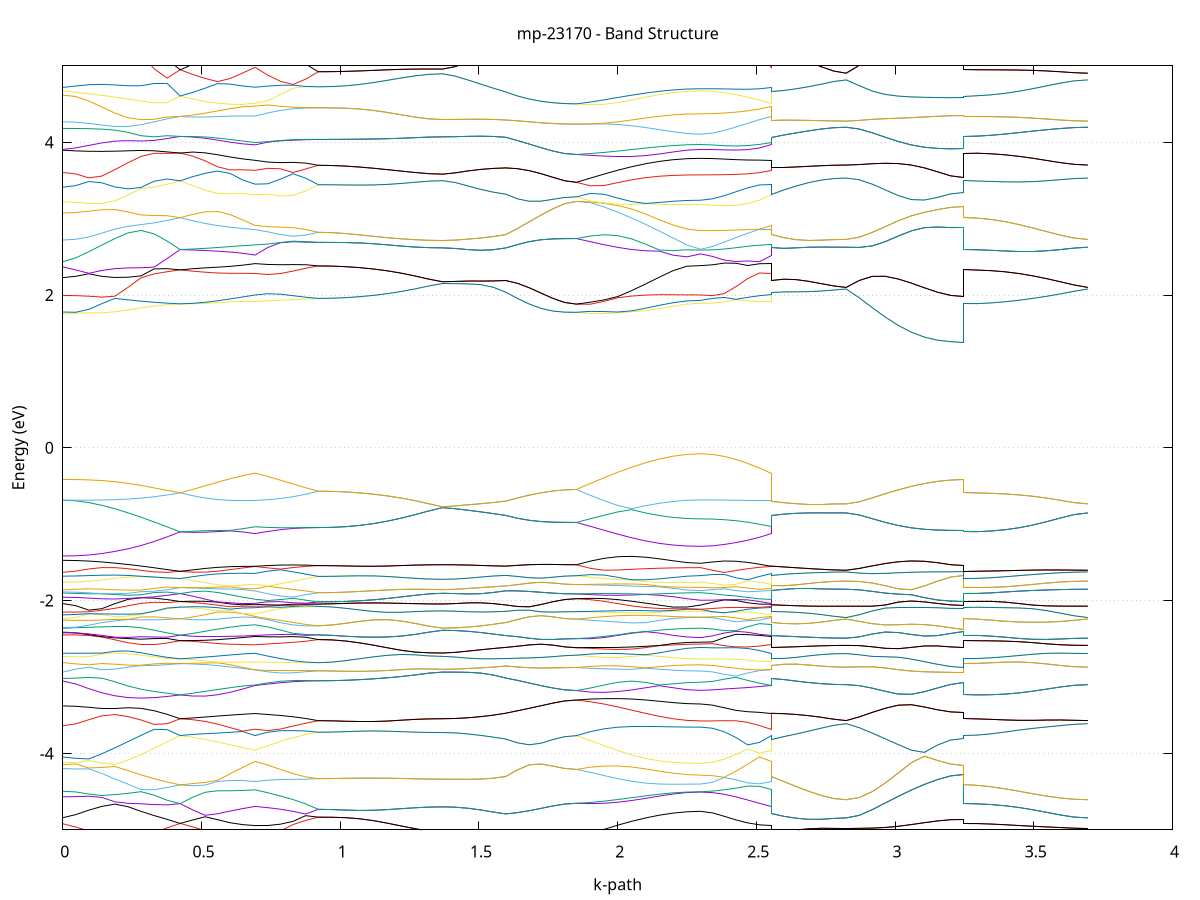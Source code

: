 set title 'mp-23170 - Band Structure'
set xlabel 'k-path'
set ylabel 'Energy (eV)'
set grid y
set yrange [-5:5]
set terminal png size 800,600
set output 'mp-23170_bands_gnuplot.png'
plot '-' using 1:2 with lines notitle, '-' using 1:2 with lines notitle, '-' using 1:2 with lines notitle, '-' using 1:2 with lines notitle, '-' using 1:2 with lines notitle, '-' using 1:2 with lines notitle, '-' using 1:2 with lines notitle, '-' using 1:2 with lines notitle, '-' using 1:2 with lines notitle, '-' using 1:2 with lines notitle, '-' using 1:2 with lines notitle, '-' using 1:2 with lines notitle, '-' using 1:2 with lines notitle, '-' using 1:2 with lines notitle, '-' using 1:2 with lines notitle, '-' using 1:2 with lines notitle, '-' using 1:2 with lines notitle, '-' using 1:2 with lines notitle, '-' using 1:2 with lines notitle, '-' using 1:2 with lines notitle, '-' using 1:2 with lines notitle, '-' using 1:2 with lines notitle, '-' using 1:2 with lines notitle, '-' using 1:2 with lines notitle, '-' using 1:2 with lines notitle, '-' using 1:2 with lines notitle, '-' using 1:2 with lines notitle, '-' using 1:2 with lines notitle, '-' using 1:2 with lines notitle, '-' using 1:2 with lines notitle, '-' using 1:2 with lines notitle, '-' using 1:2 with lines notitle, '-' using 1:2 with lines notitle, '-' using 1:2 with lines notitle, '-' using 1:2 with lines notitle, '-' using 1:2 with lines notitle, '-' using 1:2 with lines notitle, '-' using 1:2 with lines notitle, '-' using 1:2 with lines notitle, '-' using 1:2 with lines notitle, '-' using 1:2 with lines notitle, '-' using 1:2 with lines notitle, '-' using 1:2 with lines notitle, '-' using 1:2 with lines notitle, '-' using 1:2 with lines notitle, '-' using 1:2 with lines notitle, '-' using 1:2 with lines notitle, '-' using 1:2 with lines notitle, '-' using 1:2 with lines notitle, '-' using 1:2 with lines notitle, '-' using 1:2 with lines notitle, '-' using 1:2 with lines notitle, '-' using 1:2 with lines notitle, '-' using 1:2 with lines notitle, '-' using 1:2 with lines notitle, '-' using 1:2 with lines notitle, '-' using 1:2 with lines notitle, '-' using 1:2 with lines notitle, '-' using 1:2 with lines notitle, '-' using 1:2 with lines notitle, '-' using 1:2 with lines notitle, '-' using 1:2 with lines notitle, '-' using 1:2 with lines notitle, '-' using 1:2 with lines notitle, '-' using 1:2 with lines notitle, '-' using 1:2 with lines notitle, '-' using 1:2 with lines notitle, '-' using 1:2 with lines notitle, '-' using 1:2 with lines notitle, '-' using 1:2 with lines notitle, '-' using 1:2 with lines notitle, '-' using 1:2 with lines notitle, '-' using 1:2 with lines notitle, '-' using 1:2 with lines notitle, '-' using 1:2 with lines notitle, '-' using 1:2 with lines notitle, '-' using 1:2 with lines notitle, '-' using 1:2 with lines notitle, '-' using 1:2 with lines notitle, '-' using 1:2 with lines notitle, '-' using 1:2 with lines notitle, '-' using 1:2 with lines notitle, '-' using 1:2 with lines notitle, '-' using 1:2 with lines notitle, '-' using 1:2 with lines notitle, '-' using 1:2 with lines notitle, '-' using 1:2 with lines notitle, '-' using 1:2 with lines notitle, '-' using 1:2 with lines notitle, '-' using 1:2 with lines notitle, '-' using 1:2 with lines notitle, '-' using 1:2 with lines notitle, '-' using 1:2 with lines notitle, '-' using 1:2 with lines notitle, '-' using 1:2 with lines notitle, '-' using 1:2 with lines notitle, '-' using 1:2 with lines notitle, '-' using 1:2 with lines notitle, '-' using 1:2 with lines notitle, '-' using 1:2 with lines notitle, '-' using 1:2 with lines notitle, '-' using 1:2 with lines notitle, '-' using 1:2 with lines notitle, '-' using 1:2 with lines notitle, '-' using 1:2 with lines notitle, '-' using 1:2 with lines notitle, '-' using 1:2 with lines notitle, '-' using 1:2 with lines notitle, '-' using 1:2 with lines notitle, '-' using 1:2 with lines notitle, '-' using 1:2 with lines notitle, '-' using 1:2 with lines notitle, '-' using 1:2 with lines notitle, '-' using 1:2 with lines notitle, '-' using 1:2 with lines notitle, '-' using 1:2 with lines notitle, '-' using 1:2 with lines notitle, '-' using 1:2 with lines notitle, '-' using 1:2 with lines notitle, '-' using 1:2 with lines notitle, '-' using 1:2 with lines notitle, '-' using 1:2 with lines notitle, '-' using 1:2 with lines notitle, '-' using 1:2 with lines notitle, '-' using 1:2 with lines notitle, '-' using 1:2 with lines notitle, '-' using 1:2 with lines notitle, '-' using 1:2 with lines notitle, '-' using 1:2 with lines notitle, '-' using 1:2 with lines notitle, '-' using 1:2 with lines notitle, '-' using 1:2 with lines notitle, '-' using 1:2 with lines notitle, '-' using 1:2 with lines notitle, '-' using 1:2 with lines notitle, '-' using 1:2 with lines notitle, '-' using 1:2 with lines notitle, '-' using 1:2 with lines notitle, '-' using 1:2 with lines notitle, '-' using 1:2 with lines notitle, '-' using 1:2 with lines notitle, '-' using 1:2 with lines notitle, '-' using 1:2 with lines notitle, '-' using 1:2 with lines notitle, '-' using 1:2 with lines notitle, '-' using 1:2 with lines notitle, '-' using 1:2 with lines notitle, '-' using 1:2 with lines notitle, '-' using 1:2 with lines notitle, '-' using 1:2 with lines notitle, '-' using 1:2 with lines notitle, '-' using 1:2 with lines notitle, '-' using 1:2 with lines notitle, '-' using 1:2 with lines notitle, '-' using 1:2 with lines notitle, '-' using 1:2 with lines notitle, '-' using 1:2 with lines notitle, '-' using 1:2 with lines notitle, '-' using 1:2 with lines notitle, '-' using 1:2 with lines notitle
0.000000 -21.018445
0.047007 -21.015245
0.094014 -21.005945
0.141020 -20.990445
0.188027 -20.969045
0.235034 -20.942045
0.282041 -20.909745
0.329048 -20.872745
0.376055 -20.831645
0.423061 -20.787145
0.423061 -20.787145
0.468075 -20.796445
0.513088 -20.804145
0.558101 -20.810545
0.603114 -20.816745
0.648127 -20.824845
0.693140 -20.837945
0.693140 -20.837945
0.738709 -20.824945
0.784278 -20.815045
0.829847 -20.805445
0.875416 -20.794745
0.920985 -20.782145
0.920985 -20.782145
0.970766 -20.780845
1.020547 -20.776845
1.070328 -20.770445
1.120110 -20.761745
1.169891 -20.751245
1.219672 -20.739345
1.269453 -20.726745
1.319235 -20.714545
1.369016 -20.707445
1.369016 -20.707445
1.414585 -20.719845
1.460154 -20.737945
1.505723 -20.756045
1.551292 -20.773545
1.596861 -20.790445
1.596861 -20.790445
1.639254 -20.816845
1.681647 -20.839145
1.724040 -20.856745
1.766433 -20.869545
1.808826 -20.877345
1.851219 -20.879945
1.851219 -20.879945
1.901001 -20.886845
1.950782 -20.894545
2.000563 -20.902645
2.050344 -20.910645
2.100126 -20.917945
2.149907 -20.924145
2.199688 -20.928945
2.249469 -20.931945
2.299251 -20.932945
2.299251 -20.932945
2.341644 -20.930145
2.384037 -20.921945
2.426430 -20.908445
2.468823 -20.889745
2.511216 -20.866145
2.553609 -20.837945
2.553609 -20.790445
2.598623 -20.776645
2.643636 -20.762545
2.688649 -20.748345
2.733662 -20.734345
2.778675 -20.721545
2.823688 -20.715045
2.823688 -20.715045
2.870695 -20.738645
2.917702 -20.771145
2.964708 -20.801345
3.011715 -20.827945
3.058722 -20.850445
3.105729 -20.868245
3.152736 -20.881145
3.199743 -20.888945
3.246749 -20.891645
3.246749 -20.787145
3.296531 -20.785745
3.346312 -20.781745
3.396093 -20.775145
3.445874 -20.766445
3.495656 -20.755845
3.545437 -20.743945
3.595218 -20.731545
3.644999 -20.720445
3.694781 -20.715045
e
0.000000 -20.773645
0.047007 -20.771645
0.094014 -20.765545
0.141020 -20.755545
0.188027 -20.741645
0.235034 -20.724245
0.282041 -20.703345
0.329048 -20.691745
0.376055 -20.740045
0.423061 -20.787145
0.423061 -20.787145
0.468075 -20.775645
0.513088 -20.762045
0.558101 -20.746245
0.603114 -20.733445
0.648127 -20.756345
0.693140 -20.772345
0.693140 -20.772345
0.738709 -20.749945
0.784278 -20.731245
0.829847 -20.750545
0.875416 -20.767445
0.920985 -20.782145
0.920985 -20.782145
0.970766 -20.780845
1.020547 -20.776845
1.070328 -20.770445
1.120110 -20.761745
1.169891 -20.751245
1.219672 -20.739345
1.269453 -20.726745
1.319235 -20.714545
1.369016 -20.707445
1.369016 -20.707445
1.414585 -20.719845
1.460154 -20.737945
1.505723 -20.756045
1.551292 -20.773545
1.596861 -20.790445
1.596861 -20.790445
1.639254 -20.816845
1.681647 -20.839145
1.724040 -20.856745
1.766433 -20.869545
1.808826 -20.877345
1.851219 -20.879945
1.851219 -20.879945
1.901001 -20.874045
1.950782 -20.869445
2.000563 -20.866145
2.050344 -20.864045
2.100126 -20.862845
2.149907 -20.862345
2.199688 -20.862245
2.249469 -20.862245
2.299251 -20.862345
2.299251 -20.862345
2.341644 -20.859745
2.384037 -20.851845
2.426430 -20.839045
2.468823 -20.821345
2.511216 -20.798945
2.553609 -20.772345
2.553609 -20.790445
2.598623 -20.776645
2.643636 -20.762545
2.688649 -20.748345
2.733662 -20.734245
2.778675 -20.721545
2.823688 -20.715045
2.823688 -20.715045
2.870695 -20.738645
2.917702 -20.771145
2.964708 -20.801345
3.011715 -20.827945
3.058722 -20.850445
3.105729 -20.868245
3.152736 -20.881145
3.199743 -20.888945
3.246749 -20.891645
3.246749 -20.787145
3.296531 -20.785745
3.346312 -20.781745
3.396093 -20.775145
3.445874 -20.766445
3.495656 -20.755845
3.545437 -20.743945
3.595218 -20.731545
3.644999 -20.720445
3.694781 -20.715045
e
0.000000 -20.457845
0.047007 -20.464945
0.094014 -20.484745
0.141020 -20.514945
0.188027 -20.552945
0.235034 -20.596445
0.282041 -20.643245
0.329048 -20.679445
0.376055 -20.652945
0.423061 -20.624345
0.423061 -20.624345
0.468075 -20.651445
0.513088 -20.679245
0.558101 -20.706945
0.603114 -20.728345
0.648127 -20.708445
0.693140 -20.686745
0.693140 -20.686745
0.738709 -20.709945
0.784278 -20.721845
0.829847 -20.691245
0.875416 -20.659845
0.920985 -20.628645
0.920985 -20.628645
0.970766 -20.629445
1.020547 -20.632045
1.070328 -20.636345
1.120110 -20.642445
1.169891 -20.650145
1.219672 -20.659445
1.269453 -20.670045
1.319235 -20.680945
1.369016 -20.687445
1.369016 -20.687445
1.414585 -20.674445
1.460154 -20.654245
1.505723 -20.632745
1.551292 -20.610745
1.596861 -20.588345
1.596861 -20.588345
1.639254 -20.550245
1.681647 -20.514945
1.724040 -20.484245
1.766433 -20.460345
1.808826 -20.445045
1.851219 -20.439745
1.851219 -20.439745
1.901001 -20.453145
1.950782 -20.466245
2.000563 -20.478645
2.050344 -20.489945
2.100126 -20.499845
2.149907 -20.507845
2.199688 -20.513845
2.249469 -20.517445
2.299251 -20.518745
2.299251 -20.518745
2.341644 -20.524745
2.384037 -20.542245
2.426430 -20.569445
2.468823 -20.604045
2.511216 -20.643945
2.553609 -20.686745
2.553609 -20.588345
2.598623 -20.607145
2.643636 -20.625645
2.688649 -20.643445
2.733662 -20.660145
2.778675 -20.674545
2.823688 -20.681645
2.823688 -20.681645
2.870695 -20.656045
2.917702 -20.618145
2.964708 -20.579345
3.011715 -20.541745
3.058722 -20.507145
3.105729 -20.477445
3.152736 -20.454245
3.199743 -20.439545
3.246749 -20.434545
3.246749 -20.624345
3.296531 -20.625245
3.346312 -20.628045
3.396093 -20.632545
3.445874 -20.638845
3.495656 -20.646945
3.545437 -20.656445
3.595218 -20.666845
3.644999 -20.676645
3.694781 -20.681645
e
0.000000 -20.426145
0.047007 -20.429245
0.094014 -20.439045
0.141020 -20.455445
0.188027 -20.477545
0.235034 -20.503945
0.282041 -20.532945
0.329048 -20.563445
0.376055 -20.594245
0.423061 -20.624345
0.423061 -20.624345
0.468075 -20.598445
0.513088 -20.574045
0.558101 -20.551345
0.603114 -20.530545
0.648127 -20.511845
0.693140 -20.495145
0.693140 -20.495145
0.738709 -20.517745
0.784278 -20.542645
0.829847 -20.569545
0.875416 -20.598345
0.920985 -20.628645
0.920985 -20.628645
0.970766 -20.629445
1.020547 -20.632045
1.070328 -20.636345
1.120110 -20.642445
1.169891 -20.650145
1.219672 -20.659445
1.269453 -20.670045
1.319235 -20.680945
1.369016 -20.687445
1.369016 -20.687445
1.414585 -20.674445
1.460154 -20.654245
1.505723 -20.632745
1.551292 -20.610745
1.596861 -20.588345
1.596861 -20.588345
1.639254 -20.550245
1.681647 -20.514945
1.724040 -20.484245
1.766433 -20.460345
1.808826 -20.445045
1.851219 -20.439745
1.851219 -20.439745
1.901001 -20.426645
1.950782 -20.414045
2.000563 -20.402545
2.050344 -20.392245
2.100126 -20.383545
2.149907 -20.376545
2.199688 -20.371445
2.249469 -20.368345
2.299251 -20.367345
2.299251 -20.367345
2.341644 -20.371745
2.384037 -20.384345
2.426430 -20.404345
2.468823 -20.430545
2.511216 -20.461245
2.553609 -20.495145
2.553609 -20.588345
2.598623 -20.607145
2.643636 -20.625645
2.688649 -20.643445
2.733662 -20.660145
2.778675 -20.674545
2.823688 -20.681645
2.823688 -20.681645
2.870695 -20.656045
2.917702 -20.618145
2.964708 -20.579345
3.011715 -20.541745
3.058722 -20.507145
3.105729 -20.477445
3.152736 -20.454245
3.199743 -20.439545
3.246749 -20.434545
3.246749 -20.624345
3.296531 -20.625245
3.346312 -20.628045
3.396093 -20.632545
3.445874 -20.638845
3.495656 -20.646945
3.545437 -20.656445
3.595218 -20.666845
3.644999 -20.676645
3.694781 -20.681645
e
0.000000 -19.652345
0.047007 -19.648845
0.094014 -19.638245
0.141020 -19.621345
0.188027 -19.598845
0.235034 -19.571845
0.282041 -19.541445
0.329048 -19.508745
0.376055 -19.474845
0.423061 -19.440645
0.423061 -19.440645
0.468075 -19.447345
0.513088 -19.453445
0.558101 -19.459145
0.603114 -19.464945
0.648127 -19.472445
0.693140 -19.490045
0.693140 -19.490045
0.738709 -19.472645
0.784278 -19.462345
0.829847 -19.453345
0.875416 -19.444445
0.920985 -19.435145
0.920985 -19.435145
0.970766 -19.435345
1.020547 -19.436045
1.070328 -19.436745
1.120110 -19.437045
1.169891 -19.436445
1.219672 -19.434545
1.269453 -19.431445
1.319235 -19.427845
1.369016 -19.426045
1.369016 -19.426045
1.414585 -19.444045
1.460154 -19.472045
1.505723 -19.500345
1.551292 -19.527245
1.596861 -19.552245
1.596861 -19.552245
1.639254 -19.591645
1.681647 -19.626745
1.724040 -19.656345
1.766433 -19.679145
1.808826 -19.693545
1.851219 -19.698545
1.851219 -19.698545
1.901001 -19.700245
1.950782 -19.698045
2.000563 -19.692645
2.050344 -19.685145
2.100126 -19.676845
2.149907 -19.668845
2.199688 -19.662145
2.249469 -19.657845
2.299251 -19.656345
2.299251 -19.656345
2.341644 -19.650545
2.384037 -19.633645
2.426430 -19.607345
2.468823 -19.573445
2.511216 -19.533745
2.553609 -19.490045
2.553609 -19.552245
2.598623 -19.531645
2.643636 -19.509145
2.688649 -19.485045
2.733662 -19.459745
2.778675 -19.433845
2.823688 -19.413045
2.823688 -19.413045
2.870695 -19.449945
2.917702 -19.490845
2.964708 -19.529545
3.011715 -19.565145
3.058722 -19.596845
3.105729 -19.623545
3.152736 -19.643845
3.199743 -19.656745
3.246749 -19.661145
3.246749 -19.440645
3.296531 -19.440645
3.346312 -19.440745
3.396093 -19.440445
3.445874 -19.439345
3.495656 -19.436945
3.545437 -19.432845
3.595218 -19.426745
3.644999 -19.418945
3.694781 -19.413045
e
0.000000 -19.561145
0.047007 -19.556145
0.094014 -19.541845
0.141020 -19.519645
0.188027 -19.491545
0.235034 -19.459045
0.282041 -19.423645
0.329048 -19.386245
0.376055 -19.407145
0.423061 -19.440645
0.423061 -19.440645
0.468075 -19.432945
0.513088 -19.424045
0.558101 -19.413945
0.603114 -19.427145
0.648127 -19.454645
0.693140 -19.471145
0.693140 -19.471145
0.738709 -19.448445
0.784278 -19.417445
0.829847 -19.414245
0.875416 -19.425145
0.920985 -19.435145
0.920985 -19.435145
0.970766 -19.435345
1.020547 -19.436045
1.070328 -19.436745
1.120110 -19.437045
1.169891 -19.436445
1.219672 -19.434545
1.269453 -19.431445
1.319235 -19.427845
1.369016 -19.426045
1.369016 -19.426045
1.414585 -19.444045
1.460154 -19.472045
1.505723 -19.500345
1.551292 -19.527245
1.596861 -19.552245
1.596861 -19.552245
1.639254 -19.591645
1.681647 -19.626745
1.724040 -19.656345
1.766433 -19.679145
1.808826 -19.693545
1.851219 -19.698545
1.851219 -19.698545
1.901001 -19.692245
1.950782 -19.681145
2.000563 -19.665545
2.050344 -19.645845
2.100126 -19.623445
2.149907 -19.599945
2.199688 -19.578445
2.249469 -19.562545
2.299251 -19.556645
2.299251 -19.556645
2.341644 -19.553745
2.384037 -19.545345
2.426430 -19.532045
2.468823 -19.514645
2.511216 -19.494045
2.553609 -19.471145
2.553609 -19.552245
2.598623 -19.531645
2.643636 -19.509145
2.688649 -19.485045
2.733662 -19.459745
2.778675 -19.433845
2.823688 -19.413045
2.823688 -19.413045
2.870695 -19.449945
2.917702 -19.490845
2.964708 -19.529545
3.011715 -19.565145
3.058722 -19.596845
3.105729 -19.623545
3.152736 -19.643845
3.199743 -19.656745
3.246749 -19.661145
3.246749 -19.440645
3.296531 -19.440645
3.346312 -19.440745
3.396093 -19.440445
3.445874 -19.439345
3.495656 -19.436945
3.545437 -19.432845
3.595218 -19.426745
3.644999 -19.418945
3.694781 -19.413045
e
0.000000 -19.256145
0.047007 -19.258845
0.094014 -19.266745
0.141020 -19.279845
0.188027 -19.297645
0.235034 -19.319845
0.282041 -19.345945
0.329048 -19.375245
0.376055 -19.347545
0.423061 -19.307845
0.423061 -19.307845
0.468075 -19.337145
0.513088 -19.367145
0.558101 -19.397345
0.603114 -19.402545
0.648127 -19.389845
0.693140 -19.375945
0.693140 -19.375945
0.738709 -19.389645
0.784278 -19.402445
0.829847 -19.384345
0.875416 -19.350745
0.920985 -19.317245
0.920985 -19.317245
0.970766 -19.318945
1.020547 -19.323945
1.070328 -19.331945
1.120110 -19.342145
1.169891 -19.353845
1.219672 -19.366145
1.269453 -19.377645
1.319235 -19.386645
1.369016 -19.390345
1.369016 -19.390345
1.414585 -19.372145
1.460154 -19.343245
1.505723 -19.313545
1.551292 -19.284545
1.596861 -19.256745
1.596861 -19.256745
1.639254 -19.211545
1.681647 -19.169245
1.724040 -19.131745
1.766433 -19.101745
1.808826 -19.081945
1.851219 -19.074945
1.851219 -19.074945
1.901001 -19.095345
1.950782 -19.119045
2.000563 -19.145745
2.050344 -19.174545
2.100126 -19.204245
2.149907 -19.233245
2.199688 -19.258645
2.249469 -19.276745
2.299251 -19.283445
2.299251 -19.283445
2.341644 -19.286345
2.384037 -19.295045
2.426430 -19.309145
2.468823 -19.327845
2.511216 -19.350345
2.553609 -19.375945
2.553609 -19.256745
2.598623 -19.279045
2.643636 -19.302645
2.688649 -19.327245
2.733662 -19.352745
2.778675 -19.378745
2.823688 -19.399545
2.823688 -19.399545
2.870695 -19.361445
2.917702 -19.316545
2.964708 -19.271345
3.011715 -19.227145
3.058722 -19.185145
3.105729 -19.147345
3.152736 -19.116545
3.199743 -19.095945
3.246749 -19.088645
3.246749 -19.307845
3.296531 -19.309745
3.346312 -19.315445
3.396093 -19.324445
3.445874 -19.336045
3.495656 -19.349645
3.545437 -19.364145
3.595218 -19.378545
3.644999 -19.391845
3.694781 -19.399545
e
0.000000 -19.019345
0.047007 -19.025845
0.094014 -19.044445
0.141020 -19.072345
0.188027 -19.106745
0.235034 -19.145045
0.282041 -19.185345
0.329048 -19.226345
0.376055 -19.267345
0.423061 -19.307845
0.423061 -19.307845
0.468075 -19.279645
0.513088 -19.253145
0.558101 -19.228545
0.603114 -19.205945
0.648127 -19.185545
0.693140 -19.167245
0.693140 -19.167245
0.738709 -19.193845
0.784278 -19.222345
0.829847 -19.252645
0.875416 -19.284445
0.920985 -19.317245
0.920985 -19.317245
0.970766 -19.318945
1.020547 -19.323945
1.070328 -19.331945
1.120110 -19.342145
1.169891 -19.353845
1.219672 -19.366145
1.269453 -19.377645
1.319235 -19.386645
1.369016 -19.390345
1.369016 -19.390345
1.414585 -19.372045
1.460154 -19.343245
1.505723 -19.313545
1.551292 -19.284545
1.596861 -19.256745
1.596861 -19.256745
1.639254 -19.211545
1.681647 -19.169245
1.724040 -19.131745
1.766433 -19.101745
1.808826 -19.081945
1.851219 -19.074945
1.851219 -19.074945
1.901001 -19.058245
1.950782 -19.044945
2.000563 -19.035045
2.050344 -19.028045
2.100126 -19.023445
2.149907 -19.020645
2.199688 -19.019245
2.249469 -19.018545
2.299251 -19.018345
2.299251 -19.018345
2.341644 -19.023545
2.384037 -19.038545
2.426430 -19.062045
2.468823 -19.092445
2.511216 -19.128045
2.553609 -19.167245
2.553609 -19.256745
2.598623 -19.279045
2.643636 -19.302645
2.688649 -19.327245
2.733662 -19.352745
2.778675 -19.378745
2.823688 -19.399545
2.823688 -19.399545
2.870695 -19.361445
2.917702 -19.316545
2.964708 -19.271345
3.011715 -19.227145
3.058722 -19.185145
3.105729 -19.147345
3.152736 -19.116545
3.199743 -19.095945
3.246749 -19.088645
3.246749 -19.307845
3.296531 -19.309745
3.346312 -19.315445
3.396093 -19.324445
3.445874 -19.336045
3.495656 -19.349645
3.545437 -19.364145
3.595218 -19.378545
3.644999 -19.391845
3.694781 -19.399545
e
0.000000 -18.513045
0.047007 -18.507845
0.094014 -18.493745
0.141020 -18.474145
0.188027 -18.453145
0.235034 -18.433445
0.282041 -18.416245
0.329048 -18.401245
0.376055 -18.388245
0.423061 -18.377145
0.423061 -18.377145
0.468075 -18.395945
0.513088 -18.413445
0.558101 -18.428645
0.603114 -18.441345
0.648127 -18.451345
0.693140 -18.458545
0.693140 -18.458545
0.738709 -18.445045
0.784278 -18.429245
0.829847 -18.411145
0.875416 -18.391345
0.920985 -18.370445
0.920985 -18.370445
0.970766 -18.369045
1.020547 -18.364745
1.070328 -18.358245
1.120110 -18.350145
1.169891 -18.341345
1.219672 -18.333045
1.269453 -18.326245
1.319235 -18.321845
1.369016 -18.320245
1.369016 -18.320245
1.414585 -18.327045
1.460154 -18.340845
1.505723 -18.356645
1.551292 -18.373645
1.596861 -18.391745
1.596861 -18.391745
1.639254 -18.425945
1.681647 -18.459645
1.724040 -18.490645
1.766433 -18.516145
1.808826 -18.533145
1.851219 -18.539245
1.851219 -18.539245
1.901001 -18.545645
1.950782 -18.548845
2.000563 -18.548745
2.050344 -18.545745
2.100126 -18.540545
2.149907 -18.534145
2.199688 -18.527845
2.249469 -18.523245
2.299251 -18.521445
2.299251 -18.521445
2.341644 -18.519445
2.384037 -18.513245
2.426430 -18.503445
2.468823 -18.490545
2.511216 -18.475345
2.553609 -18.458545
2.553609 -18.391745
2.598623 -18.375445
2.643636 -18.361145
2.688649 -18.349045
2.733662 -18.339145
2.778675 -18.332445
2.823688 -18.329945
2.823688 -18.329945
2.870695 -18.344545
2.917702 -18.375845
2.964708 -18.413145
3.011715 -18.452545
3.058722 -18.491445
3.105729 -18.527345
3.152736 -18.557045
3.199743 -18.577045
3.246749 -18.584145
3.246749 -18.377145
3.296531 -18.375645
3.346312 -18.371445
3.396093 -18.365045
3.445874 -18.357145
3.495656 -18.348945
3.545437 -18.341245
3.595218 -18.335245
3.644999 -18.331345
3.694781 -18.329945
e
0.000000 -18.455345
0.047007 -18.452545
0.094014 -18.444345
0.141020 -18.431345
0.188027 -18.414345
0.235034 -18.394745
0.282041 -18.374245
0.329048 -18.363445
0.376055 -18.368345
0.423061 -18.377145
0.423061 -18.377145
0.468075 -18.358245
0.513088 -18.343745
0.558101 -18.341345
0.603114 -18.346745
0.648127 -18.354845
0.693140 -18.364345
0.693140 -18.364345
0.738709 -18.357045
0.784278 -18.350345
0.829847 -18.345245
0.875416 -18.351045
0.920985 -18.370445
0.920985 -18.370445
0.970766 -18.369045
1.020547 -18.364745
1.070328 -18.358245
1.120110 -18.350145
1.169891 -18.341345
1.219672 -18.333045
1.269453 -18.326245
1.319235 -18.321845
1.369016 -18.320245
1.369016 -18.320245
1.414585 -18.327045
1.460154 -18.340845
1.505723 -18.356645
1.551292 -18.373645
1.596861 -18.391745
1.596861 -18.391745
1.639254 -18.425945
1.681647 -18.459645
1.724040 -18.490645
1.766433 -18.516145
1.808826 -18.533145
1.851219 -18.539245
1.851219 -18.539245
1.901001 -18.529645
1.950782 -18.517345
2.000563 -18.503045
2.050344 -18.487345
2.100126 -18.471145
2.149907 -18.455645
2.199688 -18.441845
2.249469 -18.431645
2.299251 -18.427545
2.299251 -18.427545
2.341644 -18.425445
2.384037 -18.419245
2.426430 -18.409445
2.468823 -18.396345
2.511216 -18.380945
2.553609 -18.364345
2.553609 -18.391745
2.598623 -18.375445
2.643636 -18.361145
2.688649 -18.349045
2.733662 -18.339145
2.778675 -18.332445
2.823688 -18.329945
2.823688 -18.329945
2.870695 -18.344545
2.917702 -18.375845
2.964708 -18.413145
3.011715 -18.452545
3.058722 -18.491445
3.105729 -18.527345
3.152736 -18.557045
3.199743 -18.577045
3.246749 -18.584145
3.246749 -18.377145
3.296531 -18.375645
3.346312 -18.371445
3.396093 -18.365045
3.445874 -18.357145
3.495656 -18.348945
3.545437 -18.341245
3.595218 -18.335245
3.644999 -18.331345
3.694781 -18.329945
e
0.000000 -18.400745
0.047007 -18.398345
0.094014 -18.391145
0.141020 -18.378645
0.188027 -18.362245
0.235034 -18.358245
0.282041 -18.356645
0.329048 -18.349045
0.376055 -18.330545
0.423061 -18.314345
0.423061 -18.314345
0.468075 -18.317745
0.513088 -18.318045
0.558101 -18.310045
0.603114 -18.306945
0.648127 -18.308945
0.693140 -18.313145
0.693140 -18.313145
0.738709 -18.311845
0.784278 -18.313245
0.829847 -18.322545
0.875416 -18.330845
0.920985 -18.326845
0.920985 -18.326845
0.970766 -18.325945
1.020547 -18.323145
1.070328 -18.318845
1.120110 -18.313145
1.169891 -18.306645
1.219672 -18.299845
1.269453 -18.293645
1.319235 -18.289245
1.369016 -18.287545
1.369016 -18.287545
1.414585 -18.281345
1.460154 -18.270245
1.505723 -18.263945
1.551292 -18.269945
1.596861 -18.282245
1.596861 -18.282245
1.639254 -18.304545
1.681647 -18.324945
1.724040 -18.342145
1.766433 -18.355245
1.808826 -18.363445
1.851219 -18.366145
1.851219 -18.366145
1.901001 -18.367345
1.950782 -18.368845
2.000563 -18.370745
2.050344 -18.373145
2.100126 -18.376145
2.149907 -18.379845
2.199688 -18.384145
2.249469 -18.388345
2.299251 -18.390245
2.299251 -18.390245
2.341644 -18.386345
2.384037 -18.375445
2.426430 -18.359545
2.468823 -18.341345
2.511216 -18.324545
2.553609 -18.313145
2.553609 -18.282245
2.598623 -18.271545
2.643636 -18.262445
2.688649 -18.259845
2.733662 -18.264645
2.778675 -18.269945
2.823688 -18.272145
2.823688 -18.272145
2.870695 -18.269745
2.917702 -18.275845
2.964708 -18.291045
3.011715 -18.308345
3.058722 -18.324845
3.105729 -18.338945
3.152736 -18.349745
3.199743 -18.356445
3.246749 -18.358745
3.246749 -18.314345
3.296531 -18.313445
3.346312 -18.310745
3.396093 -18.306345
3.445874 -18.300445
3.495656 -18.293445
3.545437 -18.286045
3.595218 -18.279145
3.644999 -18.274045
3.694781 -18.272145
e
0.000000 -18.377845
0.047007 -18.376545
0.094014 -18.372945
0.141020 -18.367745
0.188027 -18.361045
0.235034 -18.339745
0.282041 -18.319045
0.329048 -18.305645
0.376055 -18.304645
0.423061 -18.314345
0.423061 -18.314345
0.468075 -18.311045
0.513088 -18.308345
0.558101 -18.306845
0.603114 -18.301545
0.648127 -18.300145
0.693140 -18.304745
0.693140 -18.304745
0.738709 -18.301045
0.784278 -18.307845
0.829847 -18.316645
0.875416 -18.321445
0.920985 -18.326845
0.920985 -18.326845
0.970766 -18.325945
1.020547 -18.323145
1.070328 -18.318845
1.120110 -18.313145
1.169891 -18.306645
1.219672 -18.299845
1.269453 -18.293645
1.319235 -18.289245
1.369016 -18.287545
1.369016 -18.287545
1.414585 -18.281345
1.460154 -18.270245
1.505723 -18.263945
1.551292 -18.269945
1.596861 -18.282245
1.596861 -18.282245
1.639254 -18.304545
1.681647 -18.324945
1.724040 -18.342145
1.766433 -18.355245
1.808826 -18.363445
1.851219 -18.366145
1.851219 -18.366145
1.901001 -18.365445
1.950782 -18.365245
2.000563 -18.365445
2.050344 -18.366345
2.100126 -18.367845
2.149907 -18.369845
2.199688 -18.372045
2.249469 -18.373845
2.299251 -18.374545
2.299251 -18.374545
2.341644 -18.371945
2.384037 -18.364245
2.426430 -18.352345
2.468823 -18.337145
2.511216 -18.320245
2.553609 -18.304745
2.553609 -18.282245
2.598623 -18.271545
2.643636 -18.262445
2.688649 -18.259845
2.733662 -18.264645
2.778675 -18.269945
2.823688 -18.272145
2.823688 -18.272145
2.870695 -18.269745
2.917702 -18.275845
2.964708 -18.291045
3.011715 -18.308345
3.058722 -18.324845
3.105729 -18.338945
3.152736 -18.349745
3.199743 -18.356445
3.246749 -18.358745
3.246749 -18.314345
3.296531 -18.313445
3.346312 -18.310745
3.396093 -18.306345
3.445874 -18.300445
3.495656 -18.293445
3.545437 -18.286045
3.595218 -18.279145
3.644999 -18.274045
3.694781 -18.272145
e
0.000000 -18.270945
0.047007 -18.271145
0.094014 -18.271145
0.141020 -18.270645
0.188027 -18.268445
0.235034 -18.263345
0.282041 -18.254145
0.329048 -18.241045
0.376055 -18.224845
0.423061 -18.206945
0.423061 -18.206945
0.468075 -18.217745
0.513088 -18.227445
0.558101 -18.234645
0.603114 -18.237045
0.648127 -18.234745
0.693140 -18.232545
0.693140 -18.232545
0.738709 -18.235845
0.784278 -18.233745
0.829847 -18.225245
0.875416 -18.213745
0.920985 -18.201545
0.920985 -18.201545
0.970766 -18.202045
1.020547 -18.203545
1.070328 -18.205845
1.120110 -18.209045
1.169891 -18.212645
1.219672 -18.216545
1.269453 -18.220045
1.319235 -18.222645
1.369016 -18.223645
1.369016 -18.223645
1.414585 -18.226145
1.460154 -18.231945
1.505723 -18.234445
1.551292 -18.226245
1.596861 -18.212745
1.596861 -18.212745
1.639254 -18.189445
1.681647 -18.169845
1.724040 -18.154145
1.766433 -18.142745
1.808826 -18.135845
1.851219 -18.133445
1.851219 -18.133445
1.901001 -18.138345
1.950782 -18.143945
2.000563 -18.151445
2.050344 -18.161345
2.100126 -18.172945
2.149907 -18.184345
2.199688 -18.193945
2.249469 -18.200245
2.299251 -18.202445
2.299251 -18.202445
2.341644 -18.203545
2.384037 -18.206845
2.426430 -18.212145
2.468823 -18.218945
2.511216 -18.226445
2.553609 -18.232545
2.553609 -18.212745
2.598623 -18.224245
2.643636 -18.233345
2.688649 -18.234945
2.733662 -18.228345
2.778675 -18.220845
2.823688 -18.217645
2.823688 -18.217645
2.870695 -18.217145
2.917702 -18.207945
2.964708 -18.192545
3.011715 -18.177545
3.058722 -18.164945
3.105729 -18.155245
3.152736 -18.148345
3.199743 -18.144245
3.246749 -18.142845
3.246749 -18.206945
3.296531 -18.207245
3.346312 -18.208145
3.396093 -18.209445
3.445874 -18.211045
3.495656 -18.212945
3.545437 -18.214745
3.595218 -18.216245
3.644999 -18.217245
3.694781 -18.217645
e
0.000000 -18.167145
0.047007 -18.168145
0.094014 -18.171145
0.141020 -18.175845
0.188027 -18.181645
0.235034 -18.187045
0.282041 -18.189445
0.329048 -18.184245
0.376055 -18.188945
0.423061 -18.206945
0.423061 -18.206945
0.468075 -18.196045
0.513088 -18.185445
0.558101 -18.175345
0.603114 -18.166145
0.648127 -18.157945
0.693140 -18.151045
0.693140 -18.151045
0.738709 -18.158745
0.784278 -18.167945
0.829847 -18.178245
0.875416 -18.189545
0.920985 -18.201545
0.920985 -18.201545
0.970766 -18.202045
1.020547 -18.203545
1.070328 -18.205845
1.120110 -18.209045
1.169891 -18.212645
1.219672 -18.216545
1.269453 -18.220045
1.319235 -18.222645
1.369016 -18.223645
1.369016 -18.223645
1.414585 -18.226145
1.460154 -18.231945
1.505723 -18.234445
1.551292 -18.226245
1.596861 -18.212745
1.596861 -18.212745
1.639254 -18.189445
1.681647 -18.169845
1.724040 -18.154145
1.766433 -18.142745
1.808826 -18.135845
1.851219 -18.133445
1.851219 -18.133445
1.901001 -18.129045
1.950782 -18.124845
2.000563 -18.121745
2.050344 -18.128445
2.100126 -18.132845
2.149907 -18.135545
2.199688 -18.137245
2.249469 -18.138145
2.299251 -18.138345
2.299251 -18.138345
2.341644 -18.139245
2.384037 -18.141645
2.426430 -18.145045
2.468823 -18.148345
2.511216 -18.149945
2.553609 -18.151045
2.553609 -18.212745
2.598623 -18.224245
2.643636 -18.233345
2.688649 -18.234945
2.733662 -18.228345
2.778675 -18.220845
2.823688 -18.217645
2.823688 -18.217645
2.870695 -18.217145
2.917702 -18.207945
2.964708 -18.192545
3.011715 -18.177545
3.058722 -18.164945
3.105729 -18.155245
3.152736 -18.148345
3.199743 -18.144245
3.246749 -18.142845
3.246749 -18.206945
3.296531 -18.207245
3.346312 -18.208145
3.396093 -18.209445
3.445874 -18.211045
3.495656 -18.212945
3.545437 -18.214745
3.595218 -18.216245
3.644999 -18.217245
3.694781 -18.217645
e
0.000000 -18.108545
0.047007 -18.109845
0.094014 -18.113745
0.141020 -18.120245
0.188027 -18.129445
0.235034 -18.141045
0.282041 -18.155045
0.329048 -18.170945
0.376055 -18.167545
0.423061 -18.143445
0.423061 -18.143445
0.468075 -18.147045
0.513088 -18.151345
0.558101 -18.155345
0.603114 -18.157645
0.648127 -18.155545
0.693140 -18.146745
0.693140 -18.146745
0.738709 -18.150445
0.784278 -18.149245
0.829847 -18.146045
0.875416 -18.142745
0.920985 -18.140345
0.920985 -18.140345
0.970766 -18.140845
1.020547 -18.142445
1.070328 -18.144845
1.120110 -18.148145
1.169891 -18.152045
1.219672 -18.156145
1.269453 -18.159745
1.319235 -18.162345
1.369016 -18.163345
1.369016 -18.163345
1.414585 -18.161345
1.460154 -18.156445
1.505723 -18.149945
1.551292 -18.143045
1.596861 -18.136045
1.596861 -18.136045
1.639254 -18.123745
1.681647 -18.113145
1.724040 -18.104845
1.766433 -18.098945
1.808826 -18.095445
1.851219 -18.094245
1.851219 -18.094245
1.901001 -18.103045
1.950782 -18.112745
2.000563 -18.120945
2.050344 -18.117245
2.100126 -18.113845
2.149907 -18.111045
2.199688 -18.108845
2.249469 -18.107345
2.299251 -18.106845
2.299251 -18.106845
2.341644 -18.108045
2.384037 -18.111645
2.426430 -18.117545
2.468823 -18.125945
2.511216 -18.136545
2.553609 -18.146745
2.553609 -18.136045
2.598623 -18.143245
2.643636 -18.150845
2.688649 -18.158745
2.733662 -18.166645
2.778675 -18.173345
2.823688 -18.176245
2.823688 -18.176245
2.870695 -18.168245
2.917702 -18.151445
2.964708 -18.132545
3.011715 -18.114145
3.058722 -18.097645
3.105729 -18.084245
3.152736 -18.074245
3.199743 -18.068045
3.246749 -18.066045
3.246749 -18.143445
3.296531 -18.144145
3.346312 -18.146145
3.396093 -18.149445
3.445874 -18.153845
3.495656 -18.159245
3.545437 -18.165045
3.595218 -18.170545
3.644999 -18.174645
3.694781 -18.176245
e
0.000000 -17.985745
0.047007 -17.987945
0.094014 -17.994645
0.141020 -18.005745
0.188027 -18.021145
0.235034 -18.040345
0.282041 -18.063145
0.329048 -18.088645
0.376055 -18.116045
0.423061 -18.143445
0.423061 -18.143445
0.468075 -18.140945
0.513088 -18.139745
0.558101 -18.139845
0.603114 -18.141245
0.648127 -18.143445
0.693140 -18.145645
0.693140 -18.145645
0.738709 -18.143545
0.784278 -18.141145
0.829847 -18.139645
0.875416 -18.139245
0.920985 -18.140345
0.920985 -18.140345
0.970766 -18.140845
1.020547 -18.142445
1.070328 -18.144845
1.120110 -18.148145
1.169891 -18.152045
1.219672 -18.156145
1.269453 -18.159745
1.319235 -18.162345
1.369016 -18.163345
1.369016 -18.163345
1.414585 -18.161345
1.460154 -18.156445
1.505723 -18.149945
1.551292 -18.143045
1.596861 -18.136045
1.596861 -18.136045
1.639254 -18.123745
1.681647 -18.113145
1.724040 -18.104845
1.766433 -18.098945
1.808826 -18.095445
1.851219 -18.094245
1.851219 -18.094245
1.901001 -18.087145
1.950782 -18.082245
2.000563 -18.079645
2.050344 -18.078945
2.100126 -18.079845
2.149907 -18.081845
2.199688 -18.084045
2.249469 -18.085745
2.299251 -18.086445
2.299251 -18.086445
2.341644 -18.088245
2.384037 -18.093445
2.426430 -18.102245
2.468823 -18.114245
2.511216 -18.129245
2.553609 -18.145645
2.553609 -18.136045
2.598623 -18.143245
2.643636 -18.150845
2.688649 -18.158745
2.733662 -18.166645
2.778675 -18.173345
2.823688 -18.176245
2.823688 -18.176245
2.870695 -18.168245
2.917702 -18.151445
2.964708 -18.132545
3.011715 -18.114145
3.058722 -18.097645
3.105729 -18.084245
3.152736 -18.074245
3.199743 -18.068045
3.246749 -18.066045
3.246749 -18.143445
3.296531 -18.144145
3.346312 -18.146145
3.396093 -18.149445
3.445874 -18.153845
3.495656 -18.159245
3.545437 -18.165045
3.595218 -18.170545
3.644999 -18.174645
3.694781 -18.176245
e
0.000000 -13.428345
0.047007 -13.428945
0.094014 -13.430445
0.141020 -13.432245
0.188027 -13.433345
0.235034 -13.432445
0.282041 -13.428045
0.329048 -13.418845
0.376055 -13.403445
0.423061 -13.380845
0.423061 -13.380845
0.468075 -13.381245
0.513088 -13.377145
0.558101 -13.367945
0.603114 -13.356545
0.648127 -13.352245
0.693140 -13.351345
0.693140 -13.351345
0.738709 -13.358145
0.784278 -13.366745
0.829847 -13.375145
0.875416 -13.381445
0.920985 -13.383945
0.920985 -13.383945
0.970766 -13.379945
1.020547 -13.368145
1.070328 -13.348845
1.120110 -13.322545
1.169891 -13.290145
1.219672 -13.253045
1.269453 -13.213545
1.319235 -13.177045
1.369016 -13.159445
1.369016 -13.159445
1.414585 -13.156945
1.460154 -13.149845
1.505723 -13.138845
1.551292 -13.125845
1.596861 -13.113545
1.596861 -13.113545
1.639254 -13.101145
1.681647 -13.091645
1.724040 -13.084145
1.766433 -13.078445
1.808826 -13.074845
1.851219 -13.073645
1.851219 -13.073645
1.901001 -13.119945
1.950782 -13.162445
2.000563 -13.200645
2.050344 -13.234045
2.100126 -13.262045
2.149907 -13.284245
2.199688 -13.300345
2.249469 -13.310145
2.299251 -13.313445
2.299251 -13.313445
2.341644 -13.315245
2.384037 -13.320445
2.426430 -13.328145
2.468823 -13.337045
2.511216 -13.345445
2.553609 -13.351345
2.553609 -13.113545
2.598623 -13.119745
2.643636 -13.128945
2.688649 -13.138845
2.733662 -13.147245
2.778675 -13.152745
2.823688 -13.154645
2.823688 -13.154645
2.870695 -13.156145
2.917702 -13.159045
2.964708 -13.161445
3.011715 -13.162145
3.058722 -13.161245
3.105729 -13.159545
3.152736 -13.157645
3.199743 -13.156145
3.246749 -13.155645
3.246749 -13.380845
3.296531 -13.376945
3.346312 -13.365445
3.396093 -13.346645
3.445874 -13.320945
3.495656 -13.289145
3.545437 -13.252345
3.595218 -13.212445
3.644999 -13.174345
3.694781 -13.154645
e
0.000000 -12.850345
0.047007 -12.896045
0.094014 -12.977945
0.141020 -13.060545
0.188027 -13.136345
0.235034 -13.203745
0.282041 -13.261745
0.329048 -13.310545
0.376055 -13.350045
0.423061 -13.380845
0.423061 -13.380845
0.468075 -13.376745
0.513088 -13.370345
0.558101 -13.363045
0.603114 -13.353245
0.648127 -13.333145
0.693140 -13.307645
0.693140 -13.307645
0.738709 -13.335945
0.784278 -13.357645
0.829847 -13.372745
0.875416 -13.381345
0.920985 -13.383945
0.920985 -13.383945
0.970766 -13.379945
1.020547 -13.368145
1.070328 -13.348845
1.120110 -13.322545
1.169891 -13.290145
1.219672 -13.253045
1.269453 -13.213545
1.319235 -13.177045
1.369016 -13.159445
1.369016 -13.159445
1.414585 -13.156945
1.460154 -13.149845
1.505723 -13.138845
1.551292 -13.125845
1.596861 -13.113545
1.596861 -13.113545
1.639254 -13.101145
1.681647 -13.091645
1.724040 -13.084145
1.766433 -13.078445
1.808826 -13.074845
1.851219 -13.073645
1.851219 -13.073645
1.901001 -13.024345
1.950782 -12.972845
2.000563 -12.920145
2.050344 -12.867445
2.100126 -12.816845
2.149907 -12.774245
2.199688 -12.757745
2.249469 -12.757645
2.299251 -12.758345
2.299251 -12.758345
2.341644 -12.875345
2.384037 -12.985345
2.426430 -13.084045
2.468823 -13.170845
2.511216 -13.245445
2.553609 -13.307645
2.553609 -13.113545
2.598623 -13.119745
2.643636 -13.128945
2.688649 -13.138845
2.733662 -13.147245
2.778675 -13.152745
2.823688 -13.154645
2.823688 -13.154645
2.870695 -13.156145
2.917702 -13.159045
2.964708 -13.161445
3.011715 -13.162145
3.058722 -13.161245
3.105729 -13.159545
3.152736 -13.157645
3.199743 -13.156145
3.246749 -13.155645
3.246749 -13.380845
3.296531 -13.376945
3.346312 -13.365445
3.396093 -13.346645
3.445874 -13.320945
3.495656 -13.289145
3.545437 -13.252345
3.595218 -13.212445
3.644999 -13.174345
3.694781 -13.154645
e
0.000000 -12.642645
0.047007 -12.612445
0.094014 -12.658945
0.141020 -12.700545
0.188027 -12.732845
0.235034 -12.755045
0.282041 -12.766445
0.329048 -12.767445
0.376055 -12.758445
0.423061 -12.740845
0.423061 -12.740845
0.468075 -12.749245
0.513088 -12.757045
0.558101 -12.762645
0.603114 -12.764445
0.648127 -12.761045
0.693140 -12.751445
0.693140 -12.751445
0.738709 -12.754745
0.784278 -12.752745
0.829847 -12.747245
0.875416 -12.740045
0.920985 -12.732845
0.920985 -12.732845
0.970766 -12.739345
1.020547 -12.758145
1.070328 -12.787745
1.120110 -12.825845
1.169891 -12.870045
1.219672 -12.917645
1.269453 -12.965345
1.319235 -13.006945
1.369016 -13.026345
1.369016 -13.026345
1.414585 -13.026145
1.460154 -13.025545
1.505723 -13.023845
1.551292 -13.019645
1.596861 -13.010445
1.596861 -13.010445
1.639254 -12.973745
1.681647 -12.923045
1.724040 -12.861145
1.766433 -12.791345
1.808826 -12.720645
1.851219 -12.680645
1.851219 -12.680645
1.901001 -12.690545
1.950782 -12.701345
2.000563 -12.712145
2.050344 -12.722345
2.100126 -12.730545
2.149907 -12.732745
2.199688 -12.738045
2.249469 -12.748645
2.299251 -12.752245
2.299251 -12.752245
2.341644 -12.679145
2.384037 -12.687145
2.426430 -12.699545
2.468823 -12.715345
2.511216 -12.733245
2.553609 -12.751445
2.553609 -13.010445
2.598623 -13.025045
2.643636 -13.033945
2.688649 -13.038845
2.733662 -13.041345
2.778675 -13.042545
2.823688 -13.042945
2.823688 -13.042945
2.870695 -13.034545
2.917702 -13.011145
2.964708 -12.975445
3.011715 -12.929845
3.058722 -12.875745
3.105729 -12.815145
3.152736 -12.751345
3.199743 -12.693045
3.246749 -12.665245
3.246749 -12.740845
3.296531 -12.747445
3.346312 -12.766645
3.396093 -12.796745
3.445874 -12.835445
3.495656 -12.880345
3.545437 -12.928645
3.595218 -12.977545
3.644999 -13.021345
3.694781 -13.042945
e
0.000000 -12.577345
0.047007 -12.585545
0.094014 -12.539645
0.141020 -12.560645
0.188027 -12.587945
0.235034 -12.619445
0.282041 -12.652945
0.329048 -12.685945
0.376055 -12.715945
0.423061 -12.740845
0.423061 -12.740845
0.468075 -12.732845
0.513088 -12.726345
0.558101 -12.721645
0.603114 -12.718845
0.648127 -12.717745
0.693140 -12.717845
0.693140 -12.717845
0.738709 -12.718445
0.784278 -12.719645
0.829847 -12.722345
0.875416 -12.726745
0.920985 -12.732845
0.920985 -12.732845
0.970766 -12.739345
1.020547 -12.758145
1.070328 -12.787745
1.120110 -12.825845
1.169891 -12.870045
1.219672 -12.917645
1.269453 -12.965345
1.319235 -13.006945
1.369016 -13.026345
1.369016 -13.026345
1.414585 -13.026145
1.460154 -13.025545
1.505723 -13.023845
1.551292 -13.019645
1.596861 -13.010445
1.596861 -13.010445
1.639254 -12.973745
1.681647 -12.923045
1.724040 -12.861145
1.766433 -12.791345
1.808826 -12.720645
1.851219 -12.680645
1.851219 -12.680645
1.901001 -12.672245
1.950782 -12.666845
2.000563 -12.667545
2.050344 -12.679445
2.100126 -12.700245
2.149907 -12.721245
2.199688 -12.713345
2.249469 -12.687145
2.299251 -12.676445
2.299251 -12.676445
2.341644 -12.645345
2.384037 -12.660645
2.426430 -12.683845
2.468823 -12.702345
2.511216 -12.713845
2.553609 -12.717845
2.553609 -13.010445
2.598623 -13.025045
2.643636 -13.033945
2.688649 -13.038845
2.733662 -13.041345
2.778675 -13.042545
2.823688 -13.042945
2.823688 -13.042945
2.870695 -13.034545
2.917702 -13.011045
2.964708 -12.975445
3.011715 -12.929845
3.058722 -12.875745
3.105729 -12.815145
3.152736 -12.751345
3.199743 -12.693045
3.246749 -12.665245
3.246749 -12.740845
3.296531 -12.747445
3.346312 -12.766645
3.396093 -12.796745
3.445874 -12.835445
3.495656 -12.880245
3.545437 -12.928645
3.595218 -12.977545
3.644999 -13.021345
3.694781 -13.042945
e
0.000000 -12.521845
0.047007 -12.526445
0.094014 -12.476145
0.141020 -12.346645
0.188027 -12.237045
0.235034 -12.153645
0.282041 -12.068945
0.329048 -11.983745
0.376055 -11.898745
0.423061 -11.815045
0.423061 -11.815045
0.468075 -11.872745
0.513088 -11.926945
0.558101 -11.977245
0.603114 -12.023745
0.648127 -12.066945
0.693140 -12.107245
0.693140 -12.107245
0.738709 -12.055545
0.784278 -11.999845
0.829847 -11.939945
0.875416 -11.875845
0.920985 -11.808045
0.920985 -11.808045
0.970766 -11.802745
1.020547 -11.787345
1.070328 -11.763445
1.120110 -11.733245
1.169891 -11.699045
1.219672 -11.662845
1.269453 -11.626845
1.319235 -11.594145
1.369016 -11.576245
1.369016 -11.576245
1.414585 -11.626845
1.460154 -11.696845
1.505723 -11.768545
1.551292 -11.840145
1.596861 -11.910945
1.596861 -11.910945
1.639254 -12.031445
1.681647 -12.149445
1.724040 -12.263045
1.766433 -12.369645
1.808826 -12.462345
1.851219 -12.509745
1.851219 -12.509745
1.901001 -12.543145
1.950782 -12.576145
2.000563 -12.603845
2.050344 -12.619345
2.100126 -12.623445
2.149907 -12.623345
2.199688 -12.622445
2.249469 -12.621745
2.299251 -12.621445
2.299251 -12.621445
2.341644 -12.613145
2.384037 -12.484445
2.426430 -12.355345
2.468823 -12.269245
2.511216 -12.189845
2.553609 -12.107245
2.553609 -11.910945
2.598623 -11.851545
2.643636 -11.790945
2.688649 -11.729945
2.733662 -11.668945
2.778675 -11.608545
2.823688 -11.550945
2.823688 -11.550945
2.870695 -11.663545
2.917702 -11.778445
2.964708 -11.892745
3.011715 -12.004845
3.058722 -12.113445
3.105729 -12.216645
3.152736 -12.311045
3.199743 -12.387745
3.246749 -12.421645
3.246749 -11.815045
3.296531 -11.809345
3.346312 -11.793045
3.396093 -11.767845
3.445874 -11.735845
3.495656 -11.699545
3.545437 -11.660945
3.595218 -11.622045
3.644999 -11.584445
3.694781 -11.550945
e
0.000000 -12.501845
0.047007 -12.461745
0.094014 -12.393145
0.141020 -12.316645
0.188027 -12.204545
0.235034 -12.054845
0.282041 -11.897945
0.329048 -11.735845
0.376055 -11.733245
0.423061 -11.815045
0.423061 -11.815045
0.468075 -11.754445
0.513088 -11.692445
0.558101 -11.630945
0.603114 -11.687345
0.648127 -11.766145
0.693140 -11.846445
0.693140 -11.846445
0.738709 -11.751245
0.784278 -11.658245
0.829847 -11.666345
0.875416 -11.737645
0.920985 -11.808045
0.920985 -11.808045
0.970766 -11.802745
1.020547 -11.787345
1.070328 -11.763445
1.120110 -11.733245
1.169891 -11.699045
1.219672 -11.662845
1.269453 -11.626845
1.319235 -11.594145
1.369016 -11.576245
1.369016 -11.576245
1.414585 -11.626845
1.460154 -11.696845
1.505723 -11.768545
1.551292 -11.840145
1.596861 -11.910945
1.596861 -11.910945
1.639254 -12.031445
1.681647 -12.149445
1.724040 -12.263045
1.766433 -12.369645
1.808826 -12.462345
1.851219 -12.509745
1.851219 -12.509745
1.901001 -12.479245
1.950782 -12.453745
2.000563 -12.435245
2.050344 -12.424945
2.100126 -12.423245
2.149907 -12.429345
2.199688 -12.440745
2.249469 -12.452545
2.299251 -12.457745
2.299251 -12.457745
2.341644 -12.438145
2.384037 -12.389045
2.426430 -12.309045
2.468823 -12.169545
2.511216 -12.011045
2.553609 -11.846445
2.553609 -11.910945
2.598623 -11.851545
2.643636 -11.790945
2.688649 -11.729945
2.733662 -11.668945
2.778675 -11.608545
2.823688 -11.550945
2.823688 -11.550945
2.870695 -11.663545
2.917702 -11.778445
2.964708 -11.892745
3.011715 -12.004845
3.058722 -12.113445
3.105729 -12.216645
3.152736 -12.311045
3.199743 -12.387745
3.246749 -12.421645
3.246749 -11.815045
3.296531 -11.809345
3.346312 -11.793045
3.396093 -11.767845
3.445874 -11.735845
3.495656 -11.699545
3.545437 -11.660945
3.595218 -11.622045
3.644999 -11.584445
3.694781 -11.550945
e
0.000000 -11.331545
0.047007 -11.339645
0.094014 -11.363445
0.141020 -11.401545
0.188027 -11.451845
0.235034 -11.512245
0.282041 -11.580445
0.329048 -11.654645
0.376055 -11.570245
0.423061 -11.403145
0.423061 -11.403145
0.468075 -11.468445
0.513088 -11.537745
0.558101 -11.610945
0.603114 -11.572345
0.648127 -11.519345
0.693140 -11.474345
0.693140 -11.474345
0.738709 -11.531745
0.784278 -11.596745
0.829847 -11.568645
0.875416 -11.483345
0.920985 -11.402945
0.920985 -11.402945
0.970766 -11.404645
1.020547 -11.409645
1.070328 -11.418245
1.120110 -11.430345
1.169891 -11.446145
1.219672 -11.465545
1.269453 -11.488245
1.319235 -11.512445
1.369016 -11.527345
1.369016 -11.527345
1.414585 -11.478445
1.460154 -11.413445
1.505723 -11.349645
1.551292 -11.288345
1.596861 -11.229845
1.596861 -11.229845
1.639254 -11.136345
1.681647 -11.054045
1.724040 -10.985745
1.766433 -10.934445
1.808826 -10.902445
1.851219 -10.891545
1.851219 -10.891545
1.901001 -10.942545
1.950782 -10.991445
2.000563 -11.036445
2.050344 -11.075945
2.100126 -11.108945
2.149907 -11.134645
2.199688 -11.152945
2.249469 -11.163845
2.299251 -11.167445
2.299251 -11.167445
2.341644 -11.177445
2.384037 -11.206645
2.426430 -11.253645
2.468823 -11.315745
2.511216 -11.390245
2.553609 -11.474345
2.553609 -11.229845
2.598623 -11.278045
2.643636 -11.328345
2.688649 -11.380645
2.733662 -11.434945
2.778675 -11.491145
2.823688 -11.547245
2.823688 -11.547245
2.870695 -11.436845
2.917702 -11.328445
2.964708 -11.226045
3.011715 -11.132145
3.058722 -11.049345
3.105729 -10.980645
3.152736 -10.928945
3.199743 -10.896745
3.246749 -10.885745
3.246749 -11.403145
3.296531 -11.404745
3.346312 -11.409545
3.396093 -11.417745
3.445874 -11.429545
3.495656 -11.445245
3.545437 -11.465045
3.595218 -11.488945
3.644999 -11.517045
3.694781 -11.547245
e
0.000000 -10.390245
0.047007 -10.407645
0.094014 -10.458645
0.141020 -10.540045
0.188027 -10.647445
0.235034 -10.775545
0.282041 -10.919545
0.329048 -11.074645
0.376055 -11.237045
0.423061 -11.403145
0.423061 -11.403145
0.468075 -11.341845
0.513088 -11.283545
0.558101 -11.227045
0.603114 -11.170245
0.648127 -11.110945
0.693140 -11.047045
0.693140 -11.047045
0.738709 -11.118045
0.784278 -11.186845
0.829847 -11.255845
0.875416 -11.327345
0.920985 -11.402945
0.920985 -11.402945
0.970766 -11.404645
1.020547 -11.409645
1.070328 -11.418245
1.120110 -11.430345
1.169891 -11.446145
1.219672 -11.465545
1.269453 -11.488245
1.319235 -11.512445
1.369016 -11.527345
1.369016 -11.527345
1.414585 -11.478445
1.460154 -11.413445
1.505723 -11.349645
1.551292 -11.288345
1.596861 -11.229845
1.596861 -11.229845
1.639254 -11.136345
1.681647 -11.054045
1.724040 -10.985745
1.766433 -10.934445
1.808826 -10.902445
1.851219 -10.891545
1.851219 -10.891545
1.901001 -10.840245
1.950782 -10.790345
2.000563 -10.743745
2.050344 -10.701645
2.100126 -10.665645
2.149907 -10.636445
2.199688 -10.615145
2.249469 -10.602145
2.299251 -10.597745
2.299251 -10.597745
2.341644 -10.612045
2.384037 -10.654245
2.426430 -10.722145
2.468823 -10.812745
2.511216 -10.922245
2.553609 -11.047045
2.553609 -11.229845
2.598623 -11.278045
2.643636 -11.328345
2.688649 -11.380645
2.733662 -11.434945
2.778675 -11.491145
2.823688 -11.547245
2.823688 -11.547245
2.870695 -11.436845
2.917702 -11.328445
2.964708 -11.226045
3.011715 -11.132145
3.058722 -11.049345
3.105729 -10.980645
3.152736 -10.928945
3.199743 -10.896745
3.246749 -10.885745
3.246749 -11.403145
3.296531 -11.404745
3.346312 -11.409545
3.396093 -11.417745
3.445874 -11.429545
3.495656 -11.445245
3.545437 -11.465045
3.595218 -11.488945
3.644999 -11.517045
3.694781 -11.547245
e
0.000000 -7.602645
0.047007 -7.593445
0.094014 -7.566645
0.141020 -7.524245
0.188027 -7.470345
0.235034 -7.410845
0.282041 -7.353645
0.329048 -7.307845
0.376055 -7.278245
0.423061 -7.262445
0.423061 -7.262445
0.468075 -7.290445
0.513088 -7.314845
0.558101 -7.334245
0.603114 -7.347945
0.648127 -7.355845
0.693140 -7.358745
0.693140 -7.358745
0.738709 -7.350145
0.784278 -7.337845
0.829847 -7.319545
0.875416 -7.294845
0.920985 -7.265445
0.920985 -7.265445
0.970766 -7.266545
1.020547 -7.269845
1.070328 -7.275445
1.120110 -7.283045
1.169891 -7.291745
1.219672 -7.300545
1.269453 -7.308045
1.319235 -7.313145
1.369016 -7.314845
1.369016 -7.314845
1.414585 -7.315145
1.460154 -7.316445
1.505723 -7.320245
1.551292 -7.327745
1.596861 -7.339545
1.596861 -7.339545
1.639254 -7.364345
1.681647 -7.389845
1.724040 -7.413945
1.766433 -7.434545
1.808826 -7.448645
1.851219 -7.453745
1.851219 -7.453745
1.901001 -7.454045
1.950782 -7.452445
2.000563 -7.448945
2.050344 -7.443745
2.100126 -7.441445
2.149907 -7.439945
2.199688 -7.438945
2.249469 -7.438445
2.299251 -7.438245
2.299251 -7.438245
2.341644 -7.431945
2.384037 -7.415745
2.426430 -7.396845
2.468823 -7.380545
2.511216 -7.368245
2.553609 -7.358745
2.553609 -7.339545
2.598623 -7.331345
2.643636 -7.328745
2.688649 -7.330245
2.733662 -7.333345
2.778675 -7.336045
2.823688 -7.337145
2.823688 -7.337145
2.870695 -7.347145
2.917702 -7.370945
2.964708 -7.400545
3.011715 -7.431545
3.058722 -7.461845
3.105729 -7.489645
3.152736 -7.512545
3.199743 -7.527945
3.246749 -7.533345
3.246749 -7.262445
3.296531 -7.264245
3.346312 -7.269445
3.396093 -7.278045
3.445874 -7.289445
3.495656 -7.302545
3.545437 -7.315745
3.595218 -7.326945
3.644999 -7.334545
3.694781 -7.337145
e
0.000000 -7.256845
0.047007 -7.254345
0.094014 -7.251845
0.141020 -7.248845
0.188027 -7.246845
0.235034 -7.246545
0.282041 -7.247945
0.329048 -7.250545
0.376055 -7.254645
0.423061 -7.262445
0.423061 -7.262445
0.468075 -7.232845
0.513088 -7.204145
0.558101 -7.179345
0.603114 -7.161345
0.648127 -7.187745
0.693140 -7.219945
0.693140 -7.219945
0.738709 -7.205545
0.784278 -7.192645
0.829847 -7.205945
0.875416 -7.234345
0.920985 -7.265445
0.920985 -7.265445
0.970766 -7.266545
1.020547 -7.269845
1.070328 -7.275445
1.120110 -7.283045
1.169891 -7.291745
1.219672 -7.300545
1.269453 -7.308045
1.319235 -7.313145
1.369016 -7.314845
1.369016 -7.314845
1.414585 -7.315145
1.460154 -7.316445
1.505723 -7.320245
1.551292 -7.327745
1.596861 -7.339545
1.596861 -7.339545
1.639254 -7.364345
1.681647 -7.389845
1.724040 -7.413945
1.766433 -7.434545
1.808826 -7.448645
1.851219 -7.453745
1.851219 -7.453745
1.901001 -7.451945
1.950782 -7.449345
2.000563 -7.446445
2.050344 -7.443645
2.100126 -7.437445
2.149907 -7.430845
2.199688 -7.425045
2.249469 -7.421045
2.299251 -7.419545
2.299251 -7.419545
2.341644 -7.412745
2.384037 -7.392545
2.426430 -7.359145
2.468823 -7.315445
2.511216 -7.267245
2.553609 -7.219945
2.553609 -7.339545
2.598623 -7.331345
2.643636 -7.328745
2.688649 -7.330245
2.733662 -7.333345
2.778675 -7.336045
2.823688 -7.337145
2.823688 -7.337145
2.870695 -7.347145
2.917702 -7.370945
2.964708 -7.400545
3.011715 -7.431545
3.058722 -7.461845
3.105729 -7.489645
3.152736 -7.512545
3.199743 -7.527945
3.246749 -7.533345
3.246749 -7.262445
3.296531 -7.264245
3.346312 -7.269445
3.396093 -7.278045
3.445874 -7.289445
3.495656 -7.302545
3.545437 -7.315745
3.595218 -7.326945
3.644999 -7.334545
3.694781 -7.337145
e
0.000000 -7.255345
0.047007 -7.250245
0.094014 -7.232745
0.141020 -7.210445
0.188027 -7.188445
0.235034 -7.168745
0.282041 -7.149945
0.329048 -7.129245
0.376055 -7.107145
0.423061 -7.088645
0.423061 -7.088645
0.468075 -7.099945
0.513088 -7.115245
0.558101 -7.134945
0.603114 -7.159245
0.648127 -7.152145
0.693140 -7.151645
0.693140 -7.151645
0.738709 -7.164645
0.784278 -7.182545
0.829847 -7.180645
0.875416 -7.168245
0.920985 -7.153845
0.920985 -7.153845
0.970766 -7.155345
1.020547 -7.159745
1.070328 -7.165945
1.120110 -7.173045
1.169891 -7.180045
1.219672 -7.186145
1.269453 -7.190845
1.319235 -7.193845
1.369016 -7.194945
1.369016 -7.194945
1.414585 -7.194445
1.460154 -7.192445
1.505723 -7.187845
1.551292 -7.179445
1.596861 -7.166945
1.596861 -7.166945
1.639254 -7.139345
1.681647 -7.113545
1.724040 -7.092045
1.766433 -7.076245
1.808826 -7.066545
1.851219 -7.063245
1.851219 -7.063245
1.901001 -7.064745
1.950782 -7.069145
2.000563 -7.077145
2.050344 -7.087645
2.100126 -7.099445
2.149907 -7.110845
2.199688 -7.120345
2.249469 -7.126745
2.299251 -7.128945
2.299251 -7.128945
2.341644 -7.129845
2.384037 -7.132345
2.426430 -7.135745
2.468823 -7.140045
2.511216 -7.145245
2.553609 -7.151645
2.553609 -7.166945
2.598623 -7.178545
2.643636 -7.184945
2.688649 -7.187045
2.733662 -7.186745
2.778675 -7.185845
2.823688 -7.185445
2.823688 -7.185445
2.870695 -7.174545
2.917702 -7.148145
2.964708 -7.115145
3.011715 -7.080645
3.058722 -7.047445
3.105729 -7.017745
3.152736 -6.993945
3.199743 -6.978245
3.246749 -6.972845
3.246749 -7.088645
3.296531 -7.092445
3.346312 -7.102845
3.396093 -7.117845
3.445874 -7.134745
3.495656 -7.151345
3.545437 -7.165545
3.595218 -7.176445
3.644999 -7.183145
3.694781 -7.185445
e
0.000000 -7.006445
0.047007 -7.015645
0.094014 -7.035845
0.141020 -7.055845
0.188027 -7.069645
0.235034 -7.075745
0.282041 -7.076245
0.329048 -7.075345
0.376055 -7.078245
0.423061 -7.088645
0.423061 -7.088645
0.468075 -7.081045
0.513088 -7.076345
0.558101 -7.073845
0.603114 -7.071945
0.648127 -7.069545
0.693140 -7.066045
0.693140 -7.066045
0.738709 -7.075145
0.784278 -7.092545
0.829847 -7.114545
0.875416 -7.135845
0.920985 -7.153845
0.920985 -7.153845
0.970766 -7.155345
1.020547 -7.159745
1.070328 -7.165945
1.120110 -7.173045
1.169891 -7.180045
1.219672 -7.186145
1.269453 -7.190845
1.319235 -7.193845
1.369016 -7.194945
1.369016 -7.194945
1.414585 -7.194445
1.460154 -7.192445
1.505723 -7.187845
1.551292 -7.179445
1.596861 -7.166945
1.596861 -7.166945
1.639254 -7.139345
1.681647 -7.113545
1.724040 -7.092045
1.766433 -7.076245
1.808826 -7.066545
1.851219 -7.063245
1.851219 -7.063245
1.901001 -7.064545
1.950782 -7.068045
2.000563 -7.072345
2.050344 -7.076545
2.100126 -7.080345
2.149907 -7.083245
2.199688 -7.085245
2.249469 -7.086345
2.299251 -7.086745
2.299251 -7.086745
2.341644 -7.084545
2.384037 -7.078945
2.426430 -7.071745
2.468823 -7.065345
2.511216 -7.062445
2.553609 -7.066045
2.553609 -7.166945
2.598623 -7.178545
2.643636 -7.184945
2.688649 -7.187045
2.733662 -7.186745
2.778675 -7.185845
2.823688 -7.185445
2.823688 -7.185445
2.870695 -7.174545
2.917702 -7.148145
2.964708 -7.115145
3.011715 -7.080645
3.058722 -7.047445
3.105729 -7.017745
3.152736 -6.993945
3.199743 -6.978245
3.246749 -6.972845
3.246749 -7.088645
3.296531 -7.092445
3.346312 -7.102845
3.396093 -7.117845
3.445874 -7.134745
3.495656 -7.151345
3.545437 -7.165545
3.595218 -7.176445
3.644999 -7.183145
3.694781 -7.185445
e
0.000000 -6.893145
0.047007 -6.882145
0.094014 -6.847245
0.141020 -6.784545
0.188027 -6.694145
0.235034 -6.587245
0.282041 -6.502945
0.329048 -6.444445
0.376055 -6.387645
0.423061 -6.329545
0.423061 -6.329545
0.468075 -6.366745
0.513088 -6.405845
0.558101 -6.446045
0.603114 -6.487345
0.648127 -6.529845
0.693140 -6.573445
0.693140 -6.573445
0.738709 -6.519945
0.784278 -6.462045
0.829847 -6.428145
0.875416 -6.420345
0.920985 -6.404845
0.920985 -6.404845
0.970766 -6.404645
1.020547 -6.403745
1.070328 -6.401445
1.120110 -6.396745
1.169891 -6.388745
1.219672 -6.376945
1.269453 -6.361645
1.319235 -6.346145
1.369016 -6.338545
1.369016 -6.338545
1.414585 -6.347645
1.460154 -6.367845
1.505723 -6.395145
1.551292 -6.434045
1.596861 -6.486745
1.596861 -6.486745
1.639254 -6.591745
1.681647 -6.691545
1.724040 -6.775545
1.766433 -6.837745
1.808826 -6.875545
1.851219 -6.888145
1.851219 -6.888145
1.901001 -6.897045
1.950782 -6.902445
2.000563 -6.904245
2.050344 -6.902945
2.100126 -6.899245
2.149907 -6.894445
2.199688 -6.889645
2.249469 -6.886145
2.299251 -6.884845
2.299251 -6.884845
2.341644 -6.876145
2.384037 -6.849045
2.426430 -6.802445
2.468823 -6.737645
2.511216 -6.659545
2.553609 -6.573445
2.553609 -6.486745
2.598623 -6.436545
2.643636 -6.387245
2.688649 -6.340445
2.733662 -6.302545
2.778675 -6.295445
2.823688 -6.295645
2.823688 -6.295645
2.870695 -6.301345
2.917702 -6.386145
2.964708 -6.495645
3.011715 -6.603145
3.058722 -6.698945
3.105729 -6.776845
3.152736 -6.833445
3.199743 -6.867345
3.246749 -6.878545
3.246749 -6.329545
3.296531 -6.326745
3.346312 -6.319445
3.396093 -6.310145
3.445874 -6.302045
3.495656 -6.297745
3.545437 -6.296745
3.595218 -6.296545
3.644999 -6.296045
3.694781 -6.295645
e
0.000000 -6.774345
0.047007 -6.756145
0.094014 -6.709245
0.141020 -6.644945
0.188027 -6.573745
0.235034 -6.514045
0.282041 -6.415845
0.329048 -6.334045
0.376055 -6.294645
0.423061 -6.329545
0.423061 -6.329545
0.468075 -6.295445
0.513088 -6.266145
0.558101 -6.241945
0.603114 -6.268245
0.648127 -6.317545
0.693140 -6.370945
0.693140 -6.370945
0.738709 -6.399545
0.784278 -6.421945
0.829847 -6.412145
0.875416 -6.394145
0.920985 -6.404845
0.920985 -6.404845
0.970766 -6.404645
1.020547 -6.403745
1.070328 -6.401445
1.120110 -6.396745
1.169891 -6.388745
1.219672 -6.376945
1.269453 -6.361645
1.319235 -6.346145
1.369016 -6.338545
1.369016 -6.338545
1.414585 -6.347645
1.460154 -6.367845
1.505723 -6.395145
1.551292 -6.434045
1.596861 -6.486745
1.596861 -6.486745
1.639254 -6.591745
1.681647 -6.691545
1.724040 -6.775545
1.766433 -6.837745
1.808826 -6.875545
1.851219 -6.888145
1.851219 -6.888145
1.901001 -6.875645
1.950782 -6.859445
2.000563 -6.839945
2.050344 -6.817745
2.100126 -6.794245
2.149907 -6.771545
2.199688 -6.752345
2.249469 -6.739445
2.299251 -6.734945
2.299251 -6.734945
2.341644 -6.724645
2.384037 -6.693845
2.426430 -6.642245
2.468823 -6.569245
2.511216 -6.475945
2.553609 -6.370945
2.553609 -6.486745
2.598623 -6.436545
2.643636 -6.387245
2.688649 -6.340445
2.733662 -6.302545
2.778675 -6.295445
2.823688 -6.295645
2.823688 -6.295645
2.870695 -6.301345
2.917702 -6.386145
2.964708 -6.495645
3.011715 -6.603145
3.058722 -6.698945
3.105729 -6.776845
3.152736 -6.833445
3.199743 -6.867345
3.246749 -6.878545
3.246749 -6.329545
3.296531 -6.326745
3.346312 -6.319445
3.396093 -6.310145
3.445874 -6.302045
3.495656 -6.297745
3.545437 -6.296745
3.595218 -6.296545
3.644999 -6.296045
3.694781 -6.295645
e
0.000000 -6.712945
0.047007 -6.701245
0.094014 -6.669245
0.141020 -6.624545
0.188027 -6.570445
0.235034 -6.490245
0.282041 -6.408845
0.329048 -6.289845
0.376055 -6.184445
0.423061 -6.152545
0.423061 -6.152545
0.468075 -6.168645
0.513088 -6.193345
0.558101 -6.225645
0.603114 -6.262945
0.648127 -6.314645
0.693140 -6.364845
0.693140 -6.364845
0.738709 -6.320545
0.784278 -6.293845
0.829847 -6.281745
0.875416 -6.250845
0.920985 -6.197145
0.920985 -6.197145
0.970766 -6.195645
1.020547 -6.191745
1.070328 -6.186845
1.120110 -6.183745
1.169891 -6.186945
1.219672 -6.199545
1.269453 -6.219845
1.319235 -6.240545
1.369016 -6.250145
1.369016 -6.250145
1.414585 -6.240245
1.460154 -6.225645
1.505723 -6.231045
1.551292 -6.251545
1.596861 -6.266945
1.596861 -6.266945
1.639254 -6.269645
1.681647 -6.268445
1.724040 -6.264845
1.766433 -6.260645
1.808826 -6.257345
1.851219 -6.256145
1.851219 -6.256145
1.901001 -6.259545
1.950782 -6.263745
2.000563 -6.286245
2.050344 -6.321545
2.100126 -6.356445
2.149907 -6.386545
2.199688 -6.409545
2.249469 -6.424045
2.299251 -6.429045
2.299251 -6.429045
2.341644 -6.426845
2.384037 -6.420245
2.426430 -6.409545
2.468823 -6.395345
2.511216 -6.379345
2.553609 -6.364845
2.553609 -6.266945
2.598623 -6.273145
2.643636 -6.279545
2.688649 -6.284545
2.733662 -6.283445
2.778675 -6.259745
2.823688 -6.246945
2.823688 -6.246945
2.870695 -6.287845
2.917702 -6.307745
2.964708 -6.323245
3.011715 -6.343145
3.058722 -6.366645
3.105729 -6.392045
3.152736 -6.415945
3.199743 -6.433345
3.246749 -6.439745
3.246749 -6.152545
3.296531 -6.162345
3.346312 -6.183445
3.396093 -6.205245
3.445874 -6.222345
3.495656 -6.233045
3.545437 -6.238745
3.595218 -6.242545
3.644999 -6.245645
3.694781 -6.246945
e
0.000000 -6.460945
0.047007 -6.455345
0.094014 -6.437845
0.141020 -6.406345
0.188027 -6.360245
0.235034 -6.301745
0.282041 -6.233145
0.329048 -6.151545
0.376055 -6.168645
0.423061 -6.152545
0.423061 -6.152545
0.468075 -6.150145
0.513088 -6.170445
0.558101 -6.211345
0.603114 -6.215645
0.648127 -6.188645
0.693140 -6.158245
0.693140 -6.158245
0.738709 -6.136945
0.784278 -6.118645
0.829847 -6.114745
0.875416 -6.144145
0.920985 -6.197145
0.920985 -6.197145
0.970766 -6.195645
1.020547 -6.191745
1.070328 -6.186845
1.120110 -6.183745
1.169891 -6.186945
1.219672 -6.199545
1.269453 -6.219845
1.319235 -6.240545
1.369016 -6.250145
1.369016 -6.250145
1.414585 -6.240245
1.460154 -6.225645
1.505723 -6.231045
1.551292 -6.251545
1.596861 -6.266945
1.596861 -6.266945
1.639254 -6.269645
1.681647 -6.268445
1.724040 -6.264845
1.766433 -6.260645
1.808826 -6.257345
1.851219 -6.256145
1.851219 -6.256145
1.901001 -6.246645
1.950782 -6.231045
2.000563 -6.211145
2.050344 -6.190545
2.100126 -6.168945
2.149907 -6.147045
2.199688 -6.130145
2.249469 -6.119045
2.299251 -6.115145
2.299251 -6.115145
2.341644 -6.116445
2.384037 -6.120445
2.426430 -6.127145
2.468823 -6.136545
2.511216 -6.147445
2.553609 -6.158245
2.553609 -6.266945
2.598623 -6.273145
2.643636 -6.279545
2.688649 -6.284545
2.733662 -6.283445
2.778675 -6.259745
2.823688 -6.246945
2.823688 -6.246945
2.870695 -6.287845
2.917702 -6.307745
2.964708 -6.323245
3.011715 -6.343145
3.058722 -6.366645
3.105729 -6.392045
3.152736 -6.415945
3.199743 -6.433345
3.246749 -6.439745
3.246749 -6.152545
3.296531 -6.162345
3.346312 -6.183445
3.396093 -6.205245
3.445874 -6.222345
3.495656 -6.233045
3.545437 -6.238745
3.595218 -6.242545
3.644999 -6.245645
3.694781 -6.246945
e
0.000000 -6.008045
0.047007 -6.009245
0.094014 -6.012645
0.141020 -6.017145
0.188027 -6.021145
0.235034 -6.024045
0.282041 -6.059045
0.329048 -6.126845
0.376055 -6.072445
0.423061 -6.047445
0.423061 -6.047445
0.468075 -6.055845
0.513088 -6.053645
0.558101 -6.034645
0.603114 -6.018145
0.648127 -6.025045
0.693140 -6.044045
0.693140 -6.044045
0.738709 -6.046645
0.784278 -6.033045
0.829847 -6.011245
0.875416 -6.014145
0.920985 -6.000445
0.920985 -6.000445
0.970766 -6.003745
1.020547 -6.013145
1.070328 -6.027445
1.120110 -6.043645
1.169891 -6.056945
1.219672 -6.063245
1.269453 -6.063345
1.319235 -6.061045
1.369016 -6.059845
1.369016 -6.059845
1.414585 -6.073245
1.460154 -6.096645
1.505723 -6.098445
1.551292 -6.076545
1.596861 -6.050845
1.596861 -6.050845
1.639254 -6.069745
1.681647 -6.086645
1.724040 -6.100745
1.766433 -6.111245
1.808826 -6.117445
1.851219 -6.119545
1.851219 -6.119545
1.901001 -6.164045
1.950782 -6.198645
2.000563 -6.205345
2.050344 -6.189045
2.100126 -6.166945
2.149907 -6.146745
2.199688 -6.128645
2.249469 -6.116445
2.299251 -6.112145
2.299251 -6.112145
2.341644 -6.109845
2.384037 -6.103045
2.426430 -6.091845
2.468823 -6.077245
2.511216 -6.060845
2.553609 -6.044045
2.553609 -6.050845
2.598623 -6.005045
2.643636 -5.964445
2.688649 -5.946745
2.733662 -5.971445
2.778675 -6.003645
2.823688 -6.017545
2.823688 -6.017545
2.870695 -6.009745
2.917702 -6.012645
2.964708 -6.035745
3.011715 -6.068545
3.058722 -6.101945
3.105729 -6.129945
3.152736 -6.149645
3.199743 -6.160845
3.246749 -6.164445
3.246749 -6.047445
3.296531 -6.038645
3.346312 -6.021745
3.396093 -6.009545
3.445874 -6.006545
3.495656 -6.009245
3.545437 -6.013045
3.595218 -6.015845
3.644999 -6.017145
3.694781 -6.017545
e
0.000000 -5.949245
0.047007 -5.948245
0.094014 -5.946245
0.141020 -5.947145
0.188027 -5.960145
0.235034 -5.998045
0.282041 -6.027845
0.329048 -6.037845
0.376055 -6.030345
0.423061 -6.047445
0.423061 -6.047445
0.468075 -6.037345
0.513088 -6.028445
0.558101 -6.020745
0.603114 -6.000145
0.648127 -5.955945
0.693140 -5.907045
0.693140 -5.907045
0.738709 -5.944145
0.784278 -5.981745
0.829847 -6.007145
0.875416 -5.993045
0.920985 -6.000445
0.920985 -6.000445
0.970766 -6.003745
1.020547 -6.013145
1.070328 -6.027445
1.120110 -6.043645
1.169891 -6.056945
1.219672 -6.063245
1.269453 -6.063345
1.319235 -6.061045
1.369016 -6.059845
1.369016 -6.059845
1.414585 -6.073245
1.460154 -6.096645
1.505723 -6.098445
1.551292 -6.076545
1.596861 -6.050845
1.596861 -6.050845
1.639254 -6.069745
1.681647 -6.086645
1.724040 -6.100745
1.766433 -6.111245
1.808826 -6.117445
1.851219 -6.119545
1.851219 -6.119545
1.901001 -6.073845
1.950782 -6.030645
2.000563 -5.992745
2.050344 -5.962545
2.100126 -5.941545
2.149907 -5.930045
2.199688 -5.926245
2.249469 -5.926445
2.299251 -5.927045
2.299251 -5.927045
2.341644 -5.921645
2.384037 -5.906745
2.426430 -5.886845
2.468823 -5.867745
2.511216 -5.854145
2.553609 -5.907045
2.553609 -6.050845
2.598623 -6.005045
2.643636 -5.964445
2.688649 -5.946745
2.733662 -5.971445
2.778675 -6.003645
2.823688 -6.017545
2.823688 -6.017545
2.870695 -6.009745
2.917702 -6.012645
2.964708 -6.035745
3.011715 -6.068545
3.058722 -6.101945
3.105729 -6.129945
3.152736 -6.149645
3.199743 -6.160845
3.246749 -6.164445
3.246749 -6.047445
3.296531 -6.038645
3.346312 -6.021745
3.396093 -6.009545
3.445874 -6.006545
3.495656 -6.009245
3.545437 -6.013045
3.595218 -6.015845
3.644999 -6.017145
3.694781 -6.017545
e
0.000000 -5.748545
0.047007 -5.755745
0.094014 -5.776745
0.141020 -5.808845
0.188027 -5.844645
0.235034 -5.873445
0.282041 -5.898445
0.329048 -5.933445
0.376055 -5.985745
0.423061 -5.916345
0.423061 -5.916345
0.468075 -5.934345
0.513088 -5.931245
0.558101 -5.912545
0.603114 -5.887445
0.648127 -5.863145
0.693140 -5.845245
0.693140 -5.845245
0.738709 -5.830645
0.784278 -5.829445
0.829847 -5.830245
0.875416 -5.814145
0.920985 -5.777745
0.920985 -5.777745
0.970766 -5.781945
1.020547 -5.793145
1.070328 -5.808145
1.120110 -5.824445
1.169891 -5.840045
1.219672 -5.853945
1.269453 -5.865145
1.319235 -5.872445
1.369016 -5.875045
1.369016 -5.875045
1.414585 -5.863045
1.460154 -5.835845
1.505723 -5.803645
1.551292 -5.769245
1.596861 -5.731645
1.596861 -5.731645
1.639254 -5.647545
1.681647 -5.569145
1.724040 -5.500445
1.766433 -5.448445
1.808826 -5.421445
1.851219 -5.415145
1.851219 -5.415145
1.901001 -5.450545
1.950782 -5.480145
2.000563 -5.503845
2.050344 -5.523045
2.100126 -5.541045
2.149907 -5.561645
2.199688 -5.581445
2.249469 -5.594845
2.299251 -5.599545
2.299251 -5.599545
2.341644 -5.609445
2.384037 -5.638845
2.426430 -5.687045
2.468823 -5.751345
2.511216 -5.826645
2.553609 -5.845245
2.553609 -5.731645
2.598623 -5.784145
2.643636 -5.834145
2.688649 -5.864645
2.733662 -5.855845
2.778675 -5.839445
2.823688 -5.832945
2.823688 -5.832945
2.870695 -5.813445
2.917702 -5.759745
2.964708 -5.690345
3.011715 -5.620845
3.058722 -5.558745
3.105729 -5.509545
3.152736 -5.480745
3.199743 -5.474045
3.246749 -5.474445
3.246749 -5.916345
3.296531 -5.916745
3.346312 -5.915745
3.396093 -5.908845
3.445874 -5.894345
3.495656 -5.875945
3.545437 -5.858545
3.595218 -5.844745
3.644999 -5.835945
3.694781 -5.832945
e
0.000000 -5.133645
0.047007 -5.142445
0.094014 -5.197845
0.141020 -5.279845
0.188027 -5.372145
0.235034 -5.472045
0.282041 -5.576845
0.329048 -5.684745
0.376055 -5.796945
0.423061 -5.916345
0.423061 -5.916345
0.468075 -5.885545
0.513088 -5.851445
0.558101 -5.817745
0.603114 -5.784045
0.648127 -5.747845
0.693140 -5.706145
0.693140 -5.706145
0.738709 -5.704845
0.784278 -5.703945
0.829847 -5.712945
0.875416 -5.738745
0.920985 -5.777745
0.920985 -5.777745
0.970766 -5.781945
1.020547 -5.793145
1.070328 -5.808145
1.120110 -5.824445
1.169891 -5.840045
1.219672 -5.853945
1.269453 -5.865145
1.319235 -5.872445
1.369016 -5.875045
1.369016 -5.875045
1.414585 -5.863045
1.460154 -5.835845
1.505723 -5.803645
1.551292 -5.769245
1.596861 -5.731645
1.596861 -5.731645
1.639254 -5.647545
1.681647 -5.569145
1.724040 -5.500445
1.766433 -5.448445
1.808826 -5.421445
1.851219 -5.415145
1.851219 -5.415145
1.901001 -5.375145
1.950782 -5.375345
2.000563 -5.416845
2.050344 -5.457345
2.100126 -5.490045
2.149907 -5.509145
2.199688 -5.517045
2.249469 -5.519645
2.299251 -5.520245
2.299251 -5.520245
2.341644 -5.529345
2.384037 -5.554145
2.426430 -5.588345
2.468823 -5.626245
2.511216 -5.665245
2.553609 -5.706145
2.553609 -5.731645
2.598623 -5.784145
2.643636 -5.834145
2.688649 -5.864645
2.733662 -5.855845
2.778675 -5.839445
2.823688 -5.832945
2.823688 -5.832945
2.870695 -5.813445
2.917702 -5.759745
2.964708 -5.690345
3.011715 -5.620845
3.058722 -5.558745
3.105729 -5.509545
3.152736 -5.480745
3.199743 -5.474045
3.246749 -5.474445
3.246749 -5.916345
3.296531 -5.916745
3.346312 -5.915745
3.396093 -5.908845
3.445874 -5.894345
3.495656 -5.875945
3.545437 -5.858545
3.595218 -5.844745
3.644999 -5.835945
3.694781 -5.832945
e
0.000000 -5.092645
0.047007 -5.129945
0.094014 -5.168145
0.141020 -5.211845
0.188027 -5.272745
0.235034 -5.339745
0.282041 -5.398945
0.329048 -5.437745
0.376055 -5.446345
0.423061 -5.420345
0.423061 -5.420345
0.468075 -5.436145
0.513088 -5.447745
0.558101 -5.455745
0.603114 -5.459745
0.648127 -5.458245
0.693140 -5.449145
0.693140 -5.449145
0.738709 -5.469945
0.784278 -5.483445
0.829847 -5.490445
0.875416 -5.491845
0.920985 -5.486245
0.920985 -5.486245
0.970766 -5.479045
1.020547 -5.458745
1.070328 -5.428945
1.120110 -5.393245
1.169891 -5.354445
1.219672 -5.315045
1.269453 -5.278445
1.319235 -5.250145
1.369016 -5.238845
1.369016 -5.238845
1.414585 -5.236045
1.460154 -5.228545
1.505723 -5.218645
1.551292 -5.209745
1.596861 -5.206245
1.596861 -5.206245
1.639254 -5.234945
1.681647 -5.265445
1.724040 -5.292445
1.766433 -5.308445
1.808826 -5.307645
1.851219 -5.302745
1.851219 -5.302745
1.901001 -5.336845
1.950782 -5.333045
2.000563 -5.291445
2.050344 -5.303845
2.100126 -5.335645
2.149907 -5.362045
2.199688 -5.382245
2.249469 -5.395245
2.299251 -5.399745
2.299251 -5.399745
2.341644 -5.396145
2.384037 -5.385445
2.426430 -5.370445
2.468823 -5.370145
2.511216 -5.407145
2.553609 -5.449145
2.553609 -5.206245
2.598623 -5.179945
2.643636 -5.157245
2.688649 -5.138145
2.733662 -5.122845
2.778675 -5.112445
2.823688 -5.108645
2.823688 -5.108645
2.870695 -5.138445
2.917702 -5.197245
2.964708 -5.257745
3.011715 -5.311845
3.058722 -5.356445
3.105729 -5.388745
3.152736 -5.403645
3.199743 -5.401145
3.246749 -5.397445
3.246749 -5.420345
3.296531 -5.413045
3.346312 -5.391745
3.396093 -5.358745
3.445874 -5.316545
3.495656 -5.268145
3.545437 -5.216845
3.595218 -5.166945
3.644999 -5.126045
3.694781 -5.108645
e
0.000000 -5.046245
0.047007 -5.027545
0.094014 -5.026845
0.141020 -5.077045
0.188027 -5.101345
0.235034 -5.121345
0.282041 -5.197945
0.329048 -5.282945
0.376055 -5.362345
0.423061 -5.420345
0.423061 -5.420345
0.468075 -5.399645
0.513088 -5.374245
0.558101 -5.345445
0.603114 -5.315945
0.648127 -5.288645
0.693140 -5.265645
0.693140 -5.265645
0.738709 -5.327245
0.784278 -5.386745
0.829847 -5.436445
0.875416 -5.469645
0.920985 -5.486245
0.920985 -5.486245
0.970766 -5.479045
1.020547 -5.458745
1.070328 -5.428945
1.120110 -5.393245
1.169891 -5.354445
1.219672 -5.315045
1.269453 -5.278445
1.319235 -5.250145
1.369016 -5.238845
1.369016 -5.238845
1.414585 -5.236045
1.460154 -5.228545
1.505723 -5.218645
1.551292 -5.209745
1.596861 -5.206245
1.596861 -5.206245
1.639254 -5.234945
1.681647 -5.265445
1.724040 -5.292445
1.766433 -5.308445
1.808826 -5.307645
1.851219 -5.302745
1.851219 -5.302745
1.901001 -5.272345
1.950782 -5.244345
2.000563 -5.266245
2.050344 -5.253545
2.100126 -5.221045
2.149907 -5.194045
2.199688 -5.172045
2.249469 -5.155045
2.299251 -5.145545
2.299251 -5.145545
2.341644 -5.154145
2.384037 -5.191445
2.426430 -5.239745
2.468823 -5.266445
2.511216 -5.236045
2.553609 -5.265645
2.553609 -5.206245
2.598623 -5.179945
2.643636 -5.157245
2.688649 -5.138145
2.733662 -5.122845
2.778675 -5.112445
2.823688 -5.108645
2.823688 -5.108645
2.870695 -5.138445
2.917702 -5.197245
2.964708 -5.257745
3.011715 -5.311845
3.058722 -5.356445
3.105729 -5.388745
3.152736 -5.403645
3.199743 -5.401145
3.246749 -5.397445
3.246749 -5.420345
3.296531 -5.413045
3.346312 -5.391745
3.396093 -5.358745
3.445874 -5.316545
3.495656 -5.268145
3.545437 -5.216845
3.595218 -5.166945
3.644999 -5.126045
3.694781 -5.108645
e
0.000000 -4.921345
0.047007 -4.964045
0.094014 -5.015645
0.141020 -5.026645
0.188027 -5.062445
0.235034 -5.099645
0.282041 -5.075345
0.329048 -5.031945
0.376055 -4.975745
0.423061 -4.916745
0.423061 -4.916745
0.468075 -4.962645
0.513088 -5.009645
0.558101 -5.057545
0.603114 -5.104045
0.648127 -5.143645
0.693140 -5.170645
0.693140 -5.170645
0.738709 -5.099845
0.784278 -5.015745
0.829847 -4.931945
0.875416 -4.877345
0.920985 -4.834645
0.920985 -4.834645
0.970766 -4.836045
1.020547 -4.841945
1.070328 -4.856145
1.120110 -4.880745
1.169891 -4.913545
1.219672 -4.950145
1.269453 -4.985845
1.319235 -5.014045
1.369016 -5.025445
1.369016 -5.025445
1.414585 -5.025245
1.460154 -5.024945
1.505723 -5.024645
1.551292 -5.024845
1.596861 -5.026745
1.596861 -5.026745
1.639254 -5.035445
1.681647 -5.047645
1.724040 -5.064345
1.766433 -5.084945
1.808826 -5.104645
1.851219 -5.113445
1.851219 -5.113445
1.901001 -5.170445
1.950782 -5.221945
2.000563 -5.217745
2.050344 -5.192245
2.100126 -5.169345
2.149907 -5.151345
2.199688 -5.140545
2.249469 -5.137645
2.299251 -5.140445
2.299251 -5.140445
2.341644 -5.143645
2.384037 -5.140345
2.426430 -5.142545
2.468823 -5.159345
2.511216 -5.199545
2.553609 -5.170645
2.553609 -5.026745
2.598623 -5.017645
2.643636 -5.002245
2.688649 -4.987145
2.733662 -4.980445
2.778675 -4.982045
2.823688 -4.983945
2.823688 -4.983945
2.870695 -4.981245
2.917702 -4.978045
2.964708 -4.970045
3.011715 -4.954045
3.058722 -4.931845
3.105729 -4.907145
3.152736 -4.884345
3.199743 -4.868145
3.246749 -4.862245
3.246749 -4.916745
3.296531 -4.918945
3.346312 -4.925145
3.396093 -4.933945
3.445874 -4.944045
3.495656 -4.953745
3.545437 -4.962445
3.595218 -4.970645
3.644999 -4.979145
3.694781 -4.983945
e
0.000000 -4.842145
0.047007 -4.801145
0.094014 -4.742445
0.141020 -4.693945
0.188027 -4.663945
0.235034 -4.698045
0.282041 -4.759445
0.329048 -4.813745
0.376055 -4.863445
0.423061 -4.916745
0.423061 -4.916745
0.468075 -4.872045
0.513088 -4.829445
0.558101 -4.867745
0.603114 -4.907745
0.648127 -4.932345
0.693140 -4.944745
0.693140 -4.944745
0.738709 -4.943945
0.784278 -4.926645
0.829847 -4.889645
0.875416 -4.815345
0.920985 -4.834645
0.920985 -4.834645
0.970766 -4.836045
1.020547 -4.841945
1.070328 -4.856145
1.120110 -4.880745
1.169891 -4.913545
1.219672 -4.950145
1.269453 -4.985845
1.319235 -5.014045
1.369016 -5.025445
1.369016 -5.025445
1.414585 -5.025245
1.460154 -5.024945
1.505723 -5.024645
1.551292 -5.024845
1.596861 -5.026745
1.596861 -5.026745
1.639254 -5.035445
1.681647 -5.047645
1.724040 -5.064345
1.766433 -5.084945
1.808826 -5.104645
1.851219 -5.113445
1.851219 -5.113445
1.901001 -5.053845
1.950782 -4.994845
2.000563 -4.939445
2.050344 -4.889245
2.100126 -4.845545
2.149907 -4.809245
2.199688 -4.781645
2.249469 -4.764445
2.299251 -4.758545
2.299251 -4.758545
2.341644 -4.778745
2.384037 -4.823245
2.426430 -4.870545
2.468823 -4.909645
2.511216 -4.935345
2.553609 -4.944745
2.553609 -5.026745
2.598623 -5.017645
2.643636 -5.002245
2.688649 -4.987145
2.733662 -4.980445
2.778675 -4.982045
2.823688 -4.983945
2.823688 -4.983945
2.870695 -4.981245
2.917702 -4.978045
2.964708 -4.970045
3.011715 -4.954045
3.058722 -4.931845
3.105729 -4.907145
3.152736 -4.884345
3.199743 -4.868145
3.246749 -4.862245
3.246749 -4.916745
3.296531 -4.918945
3.346312 -4.925145
3.396093 -4.933945
3.445874 -4.944045
3.495656 -4.953745
3.545437 -4.962445
3.595218 -4.970645
3.644999 -4.979145
3.694781 -4.983945
e
0.000000 -4.568045
0.047007 -4.566045
0.094014 -4.560545
0.141020 -4.576445
0.188027 -4.634145
0.235034 -4.654145
0.282041 -4.659545
0.329048 -4.670145
0.376055 -4.674045
0.423061 -4.657845
0.423061 -4.657845
0.468075 -4.738945
0.513088 -4.810645
0.558101 -4.790045
0.603114 -4.754645
0.648127 -4.723045
0.693140 -4.694345
0.693140 -4.694345
0.738709 -4.710445
0.784278 -4.730845
0.829847 -4.758545
0.875416 -4.794045
0.920985 -4.732345
0.920985 -4.732345
0.970766 -4.735445
1.020547 -4.742445
1.070328 -4.746945
1.120110 -4.744545
1.169891 -4.735845
1.219672 -4.723945
1.269453 -4.711945
1.319235 -4.703245
1.369016 -4.699945
1.369016 -4.699945
1.414585 -4.704445
1.460154 -4.717845
1.505723 -4.740145
1.551292 -4.767845
1.596861 -4.792445
1.596861 -4.792445
1.639254 -4.775045
1.681647 -4.749945
1.724040 -4.719645
1.766433 -4.688345
1.808826 -4.663345
1.851219 -4.653445
1.851219 -4.653445
1.901001 -4.657245
1.950782 -4.652745
2.000563 -4.639245
2.050344 -4.617245
2.100126 -4.589045
2.149907 -4.558845
2.199688 -4.531645
2.249469 -4.512845
2.299251 -4.506045
2.299251 -4.506045
2.341644 -4.513445
2.384037 -4.535045
2.426430 -4.568945
2.468823 -4.610545
2.511216 -4.653645
2.553609 -4.694345
2.553609 -4.792445
2.598623 -4.823645
2.643636 -4.848645
2.688649 -4.863245
2.733662 -4.862645
2.778675 -4.851245
2.823688 -4.844445
2.823688 -4.844445
2.870695 -4.811445
2.917702 -4.736545
2.964708 -4.649345
3.011715 -4.562145
3.058722 -4.479945
3.105729 -4.405845
3.152736 -4.342945
3.199743 -4.295145
3.246749 -4.274145
3.246749 -4.657845
3.296531 -4.660845
3.346312 -4.669845
3.396093 -4.685445
3.445874 -4.707945
3.495656 -4.737145
3.545437 -4.771245
3.595218 -4.805945
3.644999 -4.833645
3.694781 -4.844445
e
0.000000 -4.495545
0.047007 -4.504745
0.094014 -4.532045
0.141020 -4.551645
0.188027 -4.539445
0.235034 -4.522845
0.282041 -4.501645
0.329048 -4.546145
0.376055 -4.613245
0.423061 -4.657845
0.423061 -4.657845
0.468075 -4.574645
0.513088 -4.508445
0.558101 -4.489845
0.603114 -4.488945
0.648127 -4.485845
0.693140 -4.477245
0.693140 -4.477245
0.738709 -4.515045
0.784278 -4.557445
0.829847 -4.604445
0.875416 -4.661045
0.920985 -4.732345
0.920985 -4.732345
0.970766 -4.735445
1.020547 -4.742445
1.070328 -4.746945
1.120110 -4.744545
1.169891 -4.735845
1.219672 -4.723945
1.269453 -4.711945
1.319235 -4.703245
1.369016 -4.699945
1.369016 -4.699945
1.414585 -4.704445
1.460154 -4.717845
1.505723 -4.740145
1.551292 -4.767845
1.596861 -4.792445
1.596861 -4.792445
1.639254 -4.775045
1.681647 -4.749945
1.724040 -4.719645
1.766433 -4.688345
1.808826 -4.663345
1.851219 -4.653445
1.851219 -4.653445
1.901001 -4.642445
1.950782 -4.625545
2.000563 -4.604145
2.050344 -4.580245
2.100126 -4.556045
2.149907 -4.534145
2.199688 -4.517045
2.249469 -4.506145
2.299251 -4.502545
2.299251 -4.502545
2.341644 -4.493645
2.384037 -4.476045
2.426430 -4.454345
2.468823 -4.428045
2.511216 -4.431445
2.553609 -4.477245
2.553609 -4.792445
2.598623 -4.823645
2.643636 -4.848645
2.688649 -4.863245
2.733662 -4.862645
2.778675 -4.851245
2.823688 -4.844445
2.823688 -4.844445
2.870695 -4.811445
2.917702 -4.736545
2.964708 -4.649345
3.011715 -4.562145
3.058722 -4.479945
3.105729 -4.405845
3.152736 -4.342945
3.199743 -4.295145
3.246749 -4.274145
3.246749 -4.657845
3.296531 -4.660845
3.346312 -4.669845
3.396093 -4.685445
3.445874 -4.707945
3.495656 -4.737145
3.545437 -4.771245
3.595218 -4.805945
3.644999 -4.833645
3.694781 -4.844445
e
0.000000 -4.198345
0.047007 -4.203945
0.094014 -4.202845
0.141020 -4.263645
0.188027 -4.334845
0.235034 -4.402545
0.282041 -4.472545
0.329048 -4.475845
0.376055 -4.445945
0.423061 -4.412245
0.423061 -4.412245
0.468075 -4.424445
0.513088 -4.414345
0.558101 -4.366845
0.603114 -4.359645
0.648127 -4.359645
0.693140 -4.367645
0.693140 -4.367645
0.738709 -4.351245
0.784278 -4.342545
0.829847 -4.339845
0.875416 -4.338345
0.920985 -4.330345
0.920985 -4.330345
0.970766 -4.329145
1.020547 -4.326345
1.070328 -4.323745
1.120110 -4.323145
1.169891 -4.324745
1.219672 -4.328345
1.269453 -4.332645
1.319235 -4.336245
1.369016 -4.337645
1.369016 -4.337645
1.414585 -4.338445
1.460154 -4.339345
1.505723 -4.336145
1.551292 -4.324745
1.596861 -4.302745
1.596861 -4.302745
1.639254 -4.215345
1.681647 -4.149545
1.724040 -4.138545
1.766433 -4.166545
1.808826 -4.197045
1.851219 -4.209645
1.851219 -4.209645
1.901001 -4.247645
1.950782 -4.290045
2.000563 -4.330945
2.050344 -4.365045
2.100126 -4.388645
2.149907 -4.400945
2.199688 -4.403945
2.249469 -4.402545
2.299251 -4.401445
2.299251 -4.401445
2.341644 -4.378145
2.384037 -4.315845
2.426430 -4.345445
2.468823 -4.386045
2.511216 -4.398445
2.553609 -4.367645
2.553609 -4.302745
2.598623 -4.368345
2.643636 -4.433745
2.688649 -4.495845
2.733662 -4.550445
2.778675 -4.590845
2.823688 -4.606445
2.823688 -4.606445
2.870695 -4.578445
2.917702 -4.500845
2.964708 -4.387945
3.011715 -4.255945
3.058722 -4.121245
3.105729 -4.037345
3.152736 -4.092145
3.199743 -4.138845
3.246749 -4.159745
3.246749 -4.412245
3.296531 -4.418645
3.346312 -4.436745
3.396093 -4.463445
3.445874 -4.495145
3.495656 -4.527945
3.545437 -4.558645
3.595218 -4.583845
3.644999 -4.600545
3.694781 -4.606445
e
0.000000 -4.149045
0.047007 -4.136545
0.094014 -4.191045
0.141020 -4.184245
0.188027 -4.171345
0.235034 -4.225345
0.282041 -4.281045
0.329048 -4.331345
0.376055 -4.374445
0.423061 -4.412245
0.423061 -4.412245
0.468075 -4.395645
0.513088 -4.379545
0.558101 -4.351945
0.603114 -4.267845
0.648127 -4.183345
0.693140 -4.105145
0.693140 -4.105145
0.738709 -4.152945
0.784278 -4.209845
0.829847 -4.265145
0.875416 -4.307345
0.920985 -4.330345
0.920985 -4.330345
0.970766 -4.329145
1.020547 -4.326345
1.070328 -4.323745
1.120110 -4.323145
1.169891 -4.324745
1.219672 -4.328345
1.269453 -4.332645
1.319235 -4.336245
1.369016 -4.337645
1.369016 -4.337645
1.414585 -4.338445
1.460154 -4.339345
1.505723 -4.336145
1.551292 -4.324745
1.596861 -4.302745
1.596861 -4.302745
1.639254 -4.215345
1.681647 -4.149545
1.724040 -4.138545
1.766433 -4.166545
1.808826 -4.197045
1.851219 -4.209645
1.851219 -4.209645
1.901001 -4.181245
1.950782 -4.165945
2.000563 -4.165145
2.050344 -4.178245
2.100126 -4.202745
2.149907 -4.232645
2.199688 -4.259745
2.249469 -4.278045
2.299251 -4.284445
2.299251 -4.284445
2.341644 -4.291745
2.384037 -4.312845
2.426430 -4.232245
2.468823 -4.140545
2.511216 -4.047845
2.553609 -4.105145
2.553609 -4.302745
2.598623 -4.368345
2.643636 -4.433745
2.688649 -4.495845
2.733662 -4.550445
2.778675 -4.590845
2.823688 -4.606445
2.823688 -4.606445
2.870695 -4.578445
2.917702 -4.500845
2.964708 -4.387945
3.011715 -4.255945
3.058722 -4.121245
3.105729 -4.037345
3.152736 -4.092145
3.199743 -4.138845
3.246749 -4.159745
3.246749 -4.412245
3.296531 -4.418645
3.346312 -4.436745
3.396093 -4.463445
3.445874 -4.495145
3.495656 -4.527945
3.545437 -4.558645
3.595218 -4.583845
3.644999 -4.600545
3.694781 -4.606445
e
0.000000 -4.119245
0.047007 -4.125145
0.094014 -4.093345
0.141020 -4.126845
0.188027 -4.145245
0.235034 -4.086945
0.282041 -4.014245
0.329048 -3.933245
0.376055 -3.849145
0.423061 -3.766545
0.423061 -3.766545
0.468075 -3.788745
0.513088 -3.817645
0.558101 -3.850945
0.603114 -3.886645
0.648127 -3.922745
0.693140 -3.957845
0.693140 -3.957845
0.738709 -3.899745
0.784278 -3.844045
0.829847 -3.793745
0.875416 -3.752345
0.920985 -3.722845
0.920985 -3.722845
0.970766 -3.720845
1.020547 -3.715445
1.070328 -3.709145
1.120110 -3.706145
1.169891 -3.709045
1.219672 -3.715545
1.269453 -3.721845
1.319235 -3.725745
1.369016 -3.727145
1.369016 -3.727145
1.414585 -3.732045
1.460154 -3.745445
1.505723 -3.764145
1.551292 -3.786545
1.596861 -3.812345
1.596861 -3.812345
1.639254 -3.861945
1.681647 -3.887745
1.724040 -3.866245
1.766433 -3.819145
1.808826 -3.781645
1.851219 -3.768145
1.851219 -3.768145
1.901001 -3.830645
1.950782 -3.897845
2.000563 -3.963345
2.050344 -4.021245
2.100126 -4.066445
2.149907 -4.097645
2.199688 -4.117045
2.249469 -4.127445
2.299251 -4.130545
2.299251 -4.130545
2.341644 -4.116145
2.384037 -4.075645
2.426430 -4.014845
2.468823 -3.940145
2.511216 -3.996045
2.553609 -3.957845
2.553609 -3.812345
2.598623 -3.780745
2.643636 -3.745845
2.688649 -3.708345
2.733662 -3.669845
2.778675 -3.633145
2.823688 -3.611045
2.823688 -3.611045
2.870695 -3.662945
2.917702 -3.734345
2.964708 -3.809245
3.011715 -3.884945
3.058722 -3.958245
3.105729 -3.986545
3.152736 -3.891245
3.199743 -3.825345
3.246749 -3.802145
3.246749 -3.766545
3.296531 -3.760445
3.346312 -3.743645
3.396093 -3.720245
3.445874 -3.695445
3.495656 -3.673345
3.545437 -3.654245
3.595218 -3.636245
3.644999 -3.619445
3.694781 -3.611045
e
0.000000 -4.047845
0.047007 -4.064645
0.094014 -4.072545
0.141020 -4.004545
0.188027 -3.927245
0.235034 -3.845745
0.282041 -3.763945
0.329048 -3.685345
0.376055 -3.689145
0.423061 -3.766545
0.423061 -3.766545
0.468075 -3.751645
0.513088 -3.742345
0.558101 -3.734645
0.603114 -3.724245
0.648127 -3.713545
0.693140 -3.766645
0.693140 -3.766645
0.738709 -3.723045
0.784278 -3.703345
0.829847 -3.701845
0.875416 -3.706445
0.920985 -3.722845
0.920985 -3.722845
0.970766 -3.720845
1.020547 -3.715445
1.070328 -3.709145
1.120110 -3.706145
1.169891 -3.709045
1.219672 -3.715545
1.269453 -3.721845
1.319235 -3.725745
1.369016 -3.727145
1.369016 -3.727145
1.414585 -3.732045
1.460154 -3.745445
1.505723 -3.764145
1.551292 -3.786545
1.596861 -3.812345
1.596861 -3.812345
1.639254 -3.861945
1.681647 -3.887745
1.724040 -3.866245
1.766433 -3.819145
1.808826 -3.781645
1.851219 -3.768145
1.851219 -3.768145
1.901001 -3.715945
1.950782 -3.678645
2.000563 -3.657145
2.050344 -3.648345
2.100126 -3.647245
2.149907 -3.649645
2.199688 -3.652945
2.249469 -3.655545
2.299251 -3.656445
2.299251 -3.656445
2.341644 -3.670645
2.384037 -3.716645
2.426430 -3.792345
2.468823 -3.888745
2.511216 -3.856245
2.553609 -3.766645
2.553609 -3.812345
2.598623 -3.780745
2.643636 -3.745845
2.688649 -3.708345
2.733662 -3.669845
2.778675 -3.633145
2.823688 -3.611045
2.823688 -3.611045
2.870695 -3.662945
2.917702 -3.734345
2.964708 -3.809245
3.011715 -3.884945
3.058722 -3.958245
3.105729 -3.986545
3.152736 -3.891245
3.199743 -3.825345
3.246749 -3.802145
3.246749 -3.766545
3.296531 -3.760445
3.346312 -3.743645
3.396093 -3.720245
3.445874 -3.695445
3.495656 -3.673345
3.545437 -3.654245
3.595218 -3.636245
3.644999 -3.619445
3.694781 -3.611045
e
0.000000 -3.638645
0.047007 -3.613745
0.094014 -3.559045
0.141020 -3.507445
0.188027 -3.491945
0.235034 -3.517845
0.282041 -3.562745
0.329048 -3.620445
0.376055 -3.612345
0.423061 -3.546345
0.423061 -3.546345
0.468075 -3.559145
0.513088 -3.581345
0.558101 -3.616445
0.603114 -3.662145
0.648127 -3.708045
0.693140 -3.684145
0.693140 -3.684145
0.738709 -3.700945
0.784278 -3.681645
0.829847 -3.642345
0.875416 -3.605445
0.920985 -3.571845
0.920985 -3.571845
0.970766 -3.573945
1.020547 -3.579445
1.070328 -3.584645
1.120110 -3.584645
1.169891 -3.577045
1.219672 -3.565445
1.269453 -3.554945
1.319235 -3.548545
1.369016 -3.546445
1.369016 -3.546445
1.414585 -3.543045
1.460154 -3.533645
1.505723 -3.519245
1.551292 -3.499645
1.596861 -3.473945
1.596861 -3.473945
1.639254 -3.442145
1.681647 -3.409645
1.724040 -3.375945
1.766433 -3.342145
1.808826 -3.313645
1.851219 -3.301545
1.851219 -3.301545
1.901001 -3.323245
1.950782 -3.353945
2.000563 -3.391745
2.050344 -3.433545
2.100126 -3.475645
2.149907 -3.514445
2.199688 -3.546445
2.249469 -3.567745
2.299251 -3.575345
2.299251 -3.575345
2.341644 -3.575245
2.384037 -3.572145
2.426430 -3.573245
2.468823 -3.594345
2.511216 -3.635045
2.553609 -3.684145
2.553609 -3.473945
2.598623 -3.480145
2.643636 -3.490645
2.688649 -3.506245
2.733662 -3.527245
2.778675 -3.552345
2.823688 -3.570545
2.823688 -3.570545
2.870695 -3.522545
2.917702 -3.463345
2.964708 -3.409345
3.011715 -3.368545
3.058722 -3.362945
3.105729 -3.392645
3.152736 -3.428845
3.199743 -3.456545
3.246749 -3.467045
3.246749 -3.546345
3.296531 -3.548545
3.346312 -3.554545
3.396093 -3.561945
3.445874 -3.567045
3.495656 -3.567145
3.545437 -3.563845
3.595218 -3.562745
3.644999 -3.566645
3.694781 -3.570545
e
0.000000 -3.378345
0.047007 -3.383345
0.094014 -3.396745
0.141020 -3.412245
0.188027 -3.412445
0.235034 -3.402245
0.282041 -3.410545
0.329048 -3.441545
0.376055 -3.488645
0.423061 -3.546345
0.423061 -3.546345
0.468075 -3.536045
0.513088 -3.524145
0.558101 -3.511145
0.603114 -3.498845
0.648127 -3.488245
0.693140 -3.478345
0.693140 -3.478345
0.738709 -3.490545
0.784278 -3.503745
0.829847 -3.520645
0.875416 -3.543145
0.920985 -3.571845
0.920985 -3.571845
0.970766 -3.573945
1.020547 -3.579445
1.070328 -3.584645
1.120110 -3.584645
1.169891 -3.577045
1.219672 -3.565445
1.269453 -3.554945
1.319235 -3.548545
1.369016 -3.546445
1.369016 -3.546445
1.414585 -3.543045
1.460154 -3.533645
1.505723 -3.519245
1.551292 -3.499645
1.596861 -3.473945
1.596861 -3.473945
1.639254 -3.442145
1.681647 -3.409645
1.724040 -3.375945
1.766433 -3.342145
1.808826 -3.313645
1.851219 -3.301545
1.851219 -3.301545
1.901001 -3.288945
1.950782 -3.283445
2.000563 -3.282845
2.050344 -3.288145
2.100126 -3.300445
2.149907 -3.317545
2.199688 -3.335245
2.249469 -3.348445
2.299251 -3.353345
2.299251 -3.353345
2.341644 -3.368345
2.384037 -3.402545
2.426430 -3.436445
2.468823 -3.454545
2.511216 -3.463045
2.553609 -3.478345
2.553609 -3.473945
2.598623 -3.480145
2.643636 -3.490645
2.688649 -3.506245
2.733662 -3.527245
2.778675 -3.552345
2.823688 -3.570545
2.823688 -3.570545
2.870695 -3.522545
2.917702 -3.463345
2.964708 -3.409345
3.011715 -3.368545
3.058722 -3.362945
3.105729 -3.392645
3.152736 -3.428845
3.199743 -3.456545
3.246749 -3.467045
3.246749 -3.546345
3.296531 -3.548545
3.346312 -3.554545
3.396093 -3.561945
3.445874 -3.567045
3.495656 -3.567145
3.545437 -3.563845
3.595218 -3.562745
3.644999 -3.566645
3.694781 -3.570545
e
0.000000 -3.052245
0.047007 -3.091445
0.094014 -3.152945
0.141020 -3.206745
0.188027 -3.246045
0.235034 -3.269045
0.282041 -3.276245
0.329048 -3.270245
0.376055 -3.254945
0.423061 -3.234445
0.423061 -3.234445
0.468075 -3.249345
0.513088 -3.249745
0.558101 -3.232345
0.603114 -3.200145
0.648127 -3.158145
0.693140 -3.111245
0.693140 -3.111245
0.738709 -3.092745
0.784278 -3.075645
0.829847 -3.061845
0.875416 -3.053145
0.920985 -3.049445
0.920985 -3.049445
0.970766 -3.047845
1.020547 -3.043045
1.070328 -3.034845
1.120110 -3.023845
1.169891 -3.010445
1.219672 -2.994145
1.269453 -2.973445
1.319235 -2.949845
1.369016 -2.935545
1.369016 -2.935545
1.414585 -2.936345
1.460154 -2.938945
1.505723 -2.948645
1.551292 -2.973845
1.596861 -3.013745
1.596861 -3.013745
1.639254 -3.044345
1.681647 -3.078745
1.724040 -3.113045
1.766433 -3.143845
1.808826 -3.167845
1.851219 -3.177745
1.851219 -3.177745
1.901001 -3.197645
1.950782 -3.201545
2.000563 -3.190945
2.050344 -3.169245
2.100126 -3.141545
2.149907 -3.113545
2.199688 -3.140345
2.249469 -3.165945
2.299251 -3.175045
2.299251 -3.175045
2.341644 -3.168645
2.384037 -3.157345
2.426430 -3.147945
2.468823 -3.138545
2.511216 -3.124745
2.553609 -3.111245
2.553609 -3.013745
2.598623 -3.033345
2.643636 -3.053745
2.688649 -3.072445
2.733662 -3.087345
2.778675 -3.096945
2.823688 -3.100245
2.823688 -3.100245
2.870695 -3.113145
2.917702 -3.145945
2.964708 -3.187445
3.011715 -3.223445
3.058722 -3.226745
3.105729 -3.192145
3.152736 -3.144145
3.199743 -3.098345
3.246749 -3.076645
3.246749 -3.234445
3.296531 -3.234245
3.346312 -3.231945
3.396093 -3.224045
3.445874 -3.208645
3.495656 -3.186245
3.545437 -3.159045
3.595218 -3.131145
3.644999 -3.108945
3.694781 -3.100245
e
0.000000 -3.018945
0.047007 -3.014445
0.094014 -3.005945
0.141020 -3.015545
0.188027 -3.062845
0.235034 -3.117345
0.282041 -3.159745
0.329048 -3.188945
0.376055 -3.212245
0.423061 -3.234445
0.423061 -3.234445
0.468075 -3.212045
0.513088 -3.187845
0.558101 -3.163845
0.603114 -3.140345
0.648127 -3.118545
0.693140 -3.104845
0.693140 -3.104845
0.738709 -3.077445
0.784278 -3.056345
0.829847 -3.048145
0.875416 -3.048145
0.920985 -3.049445
0.920985 -3.049445
0.970766 -3.047845
1.020547 -3.043045
1.070328 -3.034845
1.120110 -3.023845
1.169891 -3.010445
1.219672 -2.994145
1.269453 -2.973445
1.319235 -2.949845
1.369016 -2.935545
1.369016 -2.935545
1.414585 -2.936345
1.460154 -2.938945
1.505723 -2.948645
1.551292 -2.973845
1.596861 -3.013745
1.596861 -3.013745
1.639254 -3.044345
1.681647 -3.078745
1.724040 -3.113045
1.766433 -3.143845
1.808826 -3.167845
1.851219 -3.177745
1.851219 -3.177745
1.901001 -3.144745
1.950782 -3.105345
2.000563 -3.069445
2.050344 -3.053545
2.100126 -3.069645
2.149907 -3.104545
2.199688 -3.089845
2.249469 -3.073845
2.299251 -3.068145
2.299251 -3.068145
2.341644 -3.057845
2.384037 -3.028745
2.426430 -3.003845
2.468823 -3.044845
2.511216 -3.081445
2.553609 -3.104845
2.553609 -3.013745
2.598623 -3.033345
2.643636 -3.053745
2.688649 -3.072445
2.733662 -3.087345
2.778675 -3.096945
2.823688 -3.100245
2.823688 -3.100245
2.870695 -3.113145
2.917702 -3.145945
2.964708 -3.187445
3.011715 -3.223445
3.058722 -3.226745
3.105729 -3.192145
3.152736 -3.144145
3.199743 -3.098345
3.246749 -3.076645
3.246749 -3.234445
3.296531 -3.234245
3.346312 -3.231945
3.396093 -3.224045
3.445874 -3.208645
3.495656 -3.186245
3.545437 -3.159045
3.595218 -3.131145
3.644999 -3.108945
3.694781 -3.100245
e
0.000000 -2.936445
0.047007 -2.895945
0.094014 -2.872345
0.141020 -2.905145
0.188027 -2.896745
0.235034 -2.870945
0.282041 -2.850445
0.329048 -2.848645
0.376055 -2.838645
0.423061 -2.824745
0.423061 -2.824745
0.468075 -2.829445
0.513088 -2.837445
0.558101 -2.850645
0.603114 -2.868145
0.648127 -2.887745
0.693140 -2.906845
0.693140 -2.906845
0.738709 -2.932245
0.784278 -2.948045
0.829847 -2.945245
0.875416 -2.931145
0.920985 -2.919045
0.920985 -2.919045
0.970766 -2.921245
1.020547 -2.925045
1.070328 -2.926245
1.120110 -2.922845
1.169891 -2.914645
1.219672 -2.903445
1.269453 -2.894345
1.319235 -2.894245
1.369016 -2.899745
1.369016 -2.899745
1.414585 -2.896045
1.460154 -2.888845
1.505723 -2.881245
1.551292 -2.870245
1.596861 -2.855845
1.596861 -2.855845
1.639254 -2.869145
1.681647 -2.878845
1.724040 -2.882445
1.766433 -2.880945
1.808826 -2.877345
1.851219 -2.875545
1.851219 -2.875545
1.901001 -2.886145
1.950782 -2.892245
2.000563 -2.898045
2.050344 -2.899245
2.100126 -2.884645
2.149907 -2.897545
2.199688 -2.910645
2.249469 -2.918845
2.299251 -2.921645
2.299251 -2.921645
2.341644 -2.933245
2.384037 -2.963745
2.426430 -2.988345
2.468823 -2.947245
2.511216 -2.916345
2.553609 -2.906845
2.553609 -2.855845
2.598623 -2.833345
2.643636 -2.831445
2.688649 -2.843145
2.733662 -2.857045
2.778675 -2.867445
2.823688 -2.871245
2.823688 -2.871245
2.870695 -2.867245
2.917702 -2.866245
2.964708 -2.881745
3.011715 -2.904445
3.058722 -2.922245
3.105729 -2.931745
3.152736 -2.935645
3.199743 -2.939645
3.246749 -2.943845
3.246749 -2.824745
3.296531 -2.821545
3.346312 -2.813545
3.396093 -2.805345
3.445874 -2.803445
3.495656 -2.812045
3.545437 -2.828945
3.595218 -2.848645
3.644999 -2.864845
3.694781 -2.871245
e
0.000000 -2.810545
0.047007 -2.828945
0.094014 -2.840045
0.141020 -2.823145
0.188027 -2.832645
0.235034 -2.844245
0.282041 -2.845945
0.329048 -2.828745
0.376055 -2.820145
0.423061 -2.824745
0.423061 -2.824745
0.468075 -2.820745
0.513088 -2.816345
0.558101 -2.814245
0.603114 -2.838945
0.648127 -2.873445
0.693140 -2.906145
0.693140 -2.906145
0.738709 -2.913845
0.784278 -2.915645
0.829847 -2.914445
0.875416 -2.914045
0.920985 -2.919045
0.920985 -2.919045
0.970766 -2.921245
1.020547 -2.925045
1.070328 -2.926245
1.120110 -2.922845
1.169891 -2.914645
1.219672 -2.903445
1.269453 -2.894345
1.319235 -2.894245
1.369016 -2.899745
1.369016 -2.899745
1.414585 -2.896045
1.460154 -2.888845
1.505723 -2.881245
1.551292 -2.870245
1.596861 -2.855845
1.596861 -2.855845
1.639254 -2.869145
1.681647 -2.878845
1.724040 -2.882445
1.766433 -2.880945
1.808826 -2.877345
1.851219 -2.875545
1.851219 -2.875545
1.901001 -2.861945
1.950782 -2.852745
2.000563 -2.853745
2.050344 -2.864845
2.100126 -2.881245
2.149907 -2.864145
2.199688 -2.849645
2.249469 -2.842545
2.299251 -2.840545
2.299251 -2.840545
2.341644 -2.848545
2.384037 -2.866745
2.426430 -2.886045
2.468823 -2.901045
2.511216 -2.908745
2.553609 -2.906145
2.553609 -2.855845
2.598623 -2.833345
2.643636 -2.831445
2.688649 -2.843145
2.733662 -2.857045
2.778675 -2.867445
2.823688 -2.871245
2.823688 -2.871245
2.870695 -2.867245
2.917702 -2.866245
2.964708 -2.881745
3.011715 -2.904445
3.058722 -2.922245
3.105729 -2.931745
3.152736 -2.935645
3.199743 -2.939645
3.246749 -2.943845
3.246749 -2.824745
3.296531 -2.821545
3.346312 -2.813545
3.396093 -2.805345
3.445874 -2.803445
3.495656 -2.812045
3.545437 -2.828945
3.595218 -2.848645
3.644999 -2.864845
3.694781 -2.871245
e
0.000000 -2.733645
0.047007 -2.736545
0.094014 -2.733845
0.141020 -2.700045
0.188027 -2.688145
0.235034 -2.695945
0.282041 -2.713245
0.329048 -2.736945
0.376055 -2.758645
0.423061 -2.761945
0.423061 -2.761945
0.468075 -2.773645
0.513088 -2.788445
0.558101 -2.806745
0.603114 -2.807145
0.648127 -2.805245
0.693140 -2.803645
0.693140 -2.803645
0.738709 -2.806645
0.784278 -2.808545
0.829847 -2.811145
0.875416 -2.813645
0.920985 -2.812945
0.920985 -2.812945
0.970766 -2.805045
1.020547 -2.785345
1.070328 -2.760645
1.120110 -2.736145
1.169891 -2.716145
1.219672 -2.705245
1.269453 -2.709745
1.319235 -2.724045
1.369016 -2.730245
1.369016 -2.730245
1.414585 -2.739045
1.460154 -2.753345
1.505723 -2.761645
1.551292 -2.761945
1.596861 -2.758345
1.596861 -2.758345
1.639254 -2.754045
1.681647 -2.750145
1.724040 -2.743945
1.766433 -2.733845
1.808826 -2.721145
1.851219 -2.714145
1.851219 -2.714145
1.901001 -2.731045
1.950782 -2.744145
2.000563 -2.744845
2.050344 -2.730645
2.100126 -2.714445
2.149907 -2.730045
2.199688 -2.746145
2.249469 -2.759045
2.299251 -2.764045
2.299251 -2.764045
2.341644 -2.763845
2.384037 -2.764445
2.426430 -2.768845
2.468823 -2.779445
2.511216 -2.793645
2.553609 -2.803645
2.553609 -2.758345
2.598623 -2.756745
2.643636 -2.743045
2.688649 -2.723145
2.733662 -2.706545
2.778675 -2.696545
2.823688 -2.693345
2.823688 -2.693345
2.870695 -2.709045
2.917702 -2.730245
2.964708 -2.734845
3.011715 -2.741245
3.058722 -2.765545
3.105729 -2.798945
3.152736 -2.833545
3.199743 -2.862245
3.246749 -2.873745
3.246749 -2.761945
3.296531 -2.758245
3.346312 -2.748745
3.396093 -2.735345
3.445874 -2.719045
3.495656 -2.702145
3.545437 -2.690145
3.595218 -2.687445
3.644999 -2.690945
3.694781 -2.693345
e
0.000000 -2.689545
0.047007 -2.689045
0.094014 -2.687945
0.141020 -2.686945
0.188027 -2.662845
0.235034 -2.659345
0.282041 -2.682645
0.329048 -2.714045
0.376055 -2.743145
0.423061 -2.761945
0.423061 -2.761945
0.468075 -2.751145
0.513088 -2.739445
0.558101 -2.726045
0.603114 -2.711745
0.648127 -2.698845
0.693140 -2.690145
0.693140 -2.690145
0.738709 -2.725845
0.784278 -2.758745
0.829847 -2.786045
0.875416 -2.804545
0.920985 -2.812945
0.920985 -2.812945
0.970766 -2.805045
1.020547 -2.785345
1.070328 -2.760645
1.120110 -2.736145
1.169891 -2.716145
1.219672 -2.705245
1.269453 -2.709745
1.319235 -2.724045
1.369016 -2.730245
1.369016 -2.730245
1.414585 -2.739045
1.460154 -2.753345
1.505723 -2.761645
1.551292 -2.761945
1.596861 -2.758345
1.596861 -2.758345
1.639254 -2.754045
1.681647 -2.750145
1.724040 -2.743945
1.766433 -2.733845
1.808826 -2.721145
1.851219 -2.714145
1.851219 -2.714145
1.901001 -2.699645
1.950782 -2.691345
2.000563 -2.692345
2.050344 -2.701245
2.100126 -2.709145
2.149907 -2.683145
2.199688 -2.652645
2.249469 -2.624745
2.299251 -2.612545
2.299251 -2.612545
2.341644 -2.618145
2.384037 -2.618045
2.426430 -2.616745
2.468823 -2.626945
2.511216 -2.653045
2.553609 -2.690145
2.553609 -2.758345
2.598623 -2.756745
2.643636 -2.743045
2.688649 -2.723145
2.733662 -2.706545
2.778675 -2.696545
2.823688 -2.693345
2.823688 -2.693345
2.870695 -2.709045
2.917702 -2.730245
2.964708 -2.734845
3.011715 -2.741245
3.058722 -2.765545
3.105729 -2.798945
3.152736 -2.833545
3.199743 -2.862245
3.246749 -2.873745
3.246749 -2.761945
3.296531 -2.758245
3.346312 -2.748745
3.396093 -2.735345
3.445874 -2.719045
3.495656 -2.702145
3.545437 -2.690145
3.595218 -2.687445
3.644999 -2.690945
3.694781 -2.693345
e
0.000000 -2.448145
0.047007 -2.449445
0.094014 -2.456545
0.141020 -2.477045
0.188027 -2.513645
0.235034 -2.551645
0.282041 -2.574345
0.329048 -2.575145
0.376055 -2.555445
0.423061 -2.524745
0.423061 -2.524745
0.468075 -2.532545
0.513088 -2.547545
0.558101 -2.561945
0.603114 -2.570745
0.648127 -2.574745
0.693140 -2.578745
0.693140 -2.578745
0.738709 -2.567845
0.784278 -2.557245
0.829847 -2.546545
0.875416 -2.532345
0.920985 -2.509845
0.920985 -2.509845
0.970766 -2.514545
1.020547 -2.529345
1.070328 -2.553345
1.120110 -2.583545
1.169891 -2.617345
1.219672 -2.650545
1.269453 -2.673845
1.319235 -2.683245
1.369016 -2.686145
1.369016 -2.686145
1.414585 -2.677445
1.460154 -2.661245
1.505723 -2.643845
1.551292 -2.627145
1.596861 -2.612445
1.596861 -2.612445
1.639254 -2.597345
1.681647 -2.579645
1.724040 -2.570645
1.766433 -2.582845
1.808826 -2.605245
1.851219 -2.616645
1.851219 -2.616645
1.901001 -2.624445
1.950782 -2.634145
2.000563 -2.639745
2.050344 -2.634945
2.100126 -2.615645
2.149907 -2.589345
2.199688 -2.580045
2.249469 -2.572145
2.299251 -2.568645
2.299251 -2.568645
2.341644 -2.563345
2.384037 -2.589845
2.426430 -2.605945
2.468823 -2.606845
2.511216 -2.595045
2.553609 -2.578745
2.553609 -2.612445
2.598623 -2.609445
2.643636 -2.603945
2.688649 -2.597645
2.733662 -2.591845
2.778675 -2.587745
2.823688 -2.586245
2.823688 -2.586245
2.870695 -2.589045
2.917702 -2.604545
2.964708 -2.624445
3.011715 -2.629145
3.058722 -2.612545
3.105729 -2.593845
3.152736 -2.593245
3.199743 -2.606045
3.246749 -2.612745
3.246749 -2.524745
3.296531 -2.525045
3.346312 -2.526545
3.396093 -2.530345
3.445874 -2.537645
3.495656 -2.550045
3.545437 -2.565445
3.595218 -2.577745
3.644999 -2.584345
3.694781 -2.586245
e
0.000000 -2.419545
0.047007 -2.423745
0.094014 -2.445245
0.141020 -2.472045
0.188027 -2.487545
0.235034 -2.497145
0.282041 -2.504845
0.329048 -2.497445
0.376055 -2.495145
0.423061 -2.524745
0.423061 -2.524745
0.468075 -2.522745
0.513088 -2.519445
0.558101 -2.511345
0.603114 -2.498645
0.648127 -2.483545
0.693140 -2.469545
0.693140 -2.469545
0.738709 -2.474445
0.784278 -2.474745
0.829847 -2.471145
0.875416 -2.479145
0.920985 -2.509845
0.920985 -2.509845
0.970766 -2.514545
1.020547 -2.529345
1.070328 -2.553345
1.120110 -2.583545
1.169891 -2.617345
1.219672 -2.650545
1.269453 -2.673845
1.319235 -2.683245
1.369016 -2.686145
1.369016 -2.686145
1.414585 -2.677445
1.460154 -2.661245
1.505723 -2.643845
1.551292 -2.627145
1.596861 -2.612445
1.596861 -2.612445
1.639254 -2.597345
1.681647 -2.579645
1.724040 -2.570645
1.766433 -2.582845
1.808826 -2.605245
1.851219 -2.616645
1.851219 -2.616645
1.901001 -2.613845
1.950782 -2.614445
2.000563 -2.612945
2.050344 -2.607045
2.100126 -2.598645
2.149907 -2.587645
2.199688 -2.562345
2.249469 -2.547945
2.299251 -2.544345
2.299251 -2.544345
2.341644 -2.540445
2.384037 -2.485645
2.426430 -2.441145
2.468823 -2.445645
2.511216 -2.455545
2.553609 -2.469545
2.553609 -2.612445
2.598623 -2.609445
2.643636 -2.603945
2.688649 -2.597645
2.733662 -2.591845
2.778675 -2.587745
2.823688 -2.586245
2.823688 -2.586245
2.870695 -2.589045
2.917702 -2.604545
2.964708 -2.624445
3.011715 -2.629145
3.058722 -2.612545
3.105729 -2.593845
3.152736 -2.593245
3.199743 -2.606045
3.246749 -2.612745
3.246749 -2.524745
3.296531 -2.525045
3.346312 -2.526545
3.396093 -2.530345
3.445874 -2.537645
3.495656 -2.550045
3.545437 -2.565445
3.595218 -2.577745
3.644999 -2.584345
3.694781 -2.586245
e
0.000000 -2.411545
0.047007 -2.421445
0.094014 -2.435945
0.141020 -2.455545
0.188027 -2.478045
0.235034 -2.482145
0.282041 -2.473045
0.329048 -2.476545
0.376055 -2.478545
0.423061 -2.452845
0.423061 -2.452845
0.468075 -2.466645
0.513088 -2.470045
0.558101 -2.469445
0.603114 -2.467845
0.648127 -2.464045
0.693140 -2.455645
0.693140 -2.455645
0.738709 -2.448845
0.784278 -2.443945
0.829847 -2.441645
0.875416 -2.454645
0.920985 -2.448745
0.920985 -2.448745
0.970766 -2.455045
1.020547 -2.466645
1.070328 -2.475345
1.120110 -2.478945
1.169891 -2.476045
1.219672 -2.464445
1.269453 -2.442945
1.319235 -2.413345
1.369016 -2.388445
1.369016 -2.388445
1.414585 -2.391945
1.460154 -2.401745
1.505723 -2.417545
1.551292 -2.437445
1.596861 -2.457645
1.596861 -2.457645
1.639254 -2.472345
1.681647 -2.492245
1.724040 -2.508545
1.766433 -2.508745
1.808826 -2.501345
1.851219 -2.497845
1.851219 -2.497845
1.901001 -2.498445
1.950782 -2.484145
2.000563 -2.454945
2.050344 -2.427245
2.100126 -2.406345
2.149907 -2.425345
2.199688 -2.453945
2.249469 -2.476045
2.299251 -2.484345
2.299251 -2.484345
2.341644 -2.461545
2.384037 -2.424845
2.426430 -2.402145
2.468823 -2.414445
2.511216 -2.441145
2.553609 -2.455645
2.553609 -2.457645
2.598623 -2.464845
2.643636 -2.471645
2.688649 -2.478845
2.733662 -2.485445
2.778675 -2.489945
2.823688 -2.491345
2.823688 -2.491345
2.870695 -2.474745
2.917702 -2.437845
2.964708 -2.411445
3.011715 -2.418345
3.058722 -2.443545
3.105729 -2.463545
3.152736 -2.458445
3.199743 -2.430545
3.246749 -2.406145
3.246749 -2.452845
3.296531 -2.455745
3.346312 -2.464645
3.396093 -2.478845
3.445874 -2.495045
3.495656 -2.506445
3.545437 -2.508245
3.595218 -2.502445
3.644999 -2.494845
3.694781 -2.491345
e
0.000000 -2.362445
0.047007 -2.354345
0.094014 -2.349645
0.141020 -2.343845
0.188027 -2.336845
0.235034 -2.336845
0.282041 -2.355645
0.329048 -2.387545
0.376055 -2.422045
0.423061 -2.452845
0.423061 -2.452845
0.468075 -2.429245
0.513088 -2.401545
0.558101 -2.373545
0.603114 -2.348045
0.648127 -2.328045
0.693140 -2.316645
0.693140 -2.316645
0.738709 -2.344245
0.784278 -2.384645
0.829847 -2.428545
0.875416 -2.442945
0.920985 -2.448745
0.920985 -2.448745
0.970766 -2.455045
1.020547 -2.466645
1.070328 -2.475345
1.120110 -2.478945
1.169891 -2.476045
1.219672 -2.464445
1.269453 -2.442945
1.319235 -2.413345
1.369016 -2.388445
1.369016 -2.388445
1.414585 -2.391945
1.460154 -2.401745
1.505723 -2.417545
1.551292 -2.437445
1.596861 -2.457645
1.596861 -2.457645
1.639254 -2.472345
1.681647 -2.492245
1.724040 -2.508545
1.766433 -2.508745
1.808826 -2.501345
1.851219 -2.497845
1.851219 -2.497845
1.901001 -2.486645
1.950782 -2.469345
2.000563 -2.448845
2.050344 -2.420545
2.100126 -2.406345
2.149907 -2.387745
2.199688 -2.373045
2.249469 -2.363945
2.299251 -2.360845
2.299251 -2.360845
2.341644 -2.371145
2.384037 -2.392345
2.426430 -2.394445
2.468823 -2.340845
2.511216 -2.301845
2.553609 -2.316645
2.553609 -2.457645
2.598623 -2.464845
2.643636 -2.471645
2.688649 -2.478845
2.733662 -2.485445
2.778675 -2.489945
2.823688 -2.491345
2.823688 -2.491345
2.870695 -2.474745
2.917702 -2.437845
2.964708 -2.411445
3.011715 -2.418345
3.058722 -2.443545
3.105729 -2.463545
3.152736 -2.458445
3.199743 -2.430545
3.246749 -2.406145
3.246749 -2.452845
3.296531 -2.455745
3.346312 -2.464645
3.396093 -2.478845
3.445874 -2.495045
3.495656 -2.506445
3.545437 -2.508245
3.595218 -2.502445
3.644999 -2.494845
3.694781 -2.491345
e
0.000000 -2.352745
0.047007 -2.348445
0.094014 -2.321645
0.141020 -2.288545
0.188027 -2.264645
0.235034 -2.247745
0.282041 -2.251645
0.329048 -2.251145
0.376055 -2.246345
0.423061 -2.237745
0.423061 -2.237745
0.468075 -2.250545
0.513088 -2.251845
0.558101 -2.242845
0.603114 -2.228045
0.648127 -2.214345
0.693140 -2.220345
0.693140 -2.220345
0.738709 -2.249345
0.784278 -2.288545
0.829847 -2.317945
0.875416 -2.332345
0.920985 -2.329145
0.920985 -2.329145
0.970766 -2.319145
1.020547 -2.296345
1.070328 -2.271545
1.120110 -2.252845
1.169891 -2.249845
1.219672 -2.267345
1.269453 -2.298045
1.319235 -2.333645
1.369016 -2.360545
1.369016 -2.360545
1.414585 -2.356745
1.460154 -2.346645
1.505723 -2.331145
1.551292 -2.310745
1.596861 -2.286945
1.596861 -2.286945
1.639254 -2.247245
1.681647 -2.212145
1.724040 -2.197045
1.766433 -2.212445
1.808826 -2.234045
1.851219 -2.242845
1.851219 -2.242845
1.901001 -2.256945
1.950782 -2.268645
2.000563 -2.280745
2.050344 -2.292745
2.100126 -2.288345
2.149907 -2.259245
2.199688 -2.233645
2.249469 -2.222645
2.299251 -2.220045
2.299251 -2.220045
2.341644 -2.222845
2.384037 -2.251545
2.426430 -2.277045
2.468823 -2.262945
2.511216 -2.256345
2.553609 -2.220345
2.553609 -2.286945
2.598623 -2.299545
2.643636 -2.304145
2.688649 -2.297645
2.733662 -2.281445
2.778675 -2.259345
2.823688 -2.241745
2.823688 -2.241745
2.870695 -2.271445
2.917702 -2.301545
2.964708 -2.318745
3.011715 -2.315245
3.058722 -2.309145
3.105729 -2.314045
3.152736 -2.330245
3.199743 -2.354745
3.246749 -2.376145
3.246749 -2.237745
3.296531 -2.243145
3.346312 -2.256145
3.396093 -2.270045
3.445874 -2.279745
3.495656 -2.283745
3.545437 -2.281945
3.595218 -2.273745
3.644999 -2.258245
3.694781 -2.241745
e
0.000000 -2.256045
0.047007 -2.257645
0.094014 -2.258145
0.141020 -2.254145
0.188027 -2.246145
0.235034 -2.245645
0.282041 -2.214245
0.329048 -2.212445
0.376055 -2.225845
0.423061 -2.237745
0.423061 -2.237745
0.468075 -2.214945
0.513088 -2.184745
0.558101 -2.150645
0.603114 -2.150845
0.648127 -2.170045
0.693140 -2.207545
0.693140 -2.207545
0.738709 -2.235845
0.784278 -2.258945
0.829847 -2.286145
0.875416 -2.311645
0.920985 -2.329145
0.920985 -2.329145
0.970766 -2.319145
1.020547 -2.296345
1.070328 -2.271545
1.120110 -2.252845
1.169891 -2.249845
1.219672 -2.267345
1.269453 -2.298045
1.319235 -2.333645
1.369016 -2.360545
1.369016 -2.360545
1.414585 -2.356745
1.460154 -2.346645
1.505723 -2.331145
1.551292 -2.310745
1.596861 -2.286945
1.596861 -2.286945
1.639254 -2.247245
1.681647 -2.212145
1.724040 -2.197045
1.766433 -2.212445
1.808826 -2.234045
1.851219 -2.242845
1.851219 -2.242845
1.901001 -2.226145
1.950782 -2.209845
2.000563 -2.197845
2.050344 -2.192445
2.100126 -2.193445
2.149907 -2.199645
2.199688 -2.208045
2.249469 -2.214145
2.299251 -2.216045
2.299251 -2.216045
2.341644 -2.212145
2.384037 -2.206945
2.426430 -2.226445
2.468823 -2.251745
2.511216 -2.222845
2.553609 -2.207545
2.553609 -2.286945
2.598623 -2.299545
2.643636 -2.304145
2.688649 -2.297645
2.733662 -2.281445
2.778675 -2.259345
2.823688 -2.241745
2.823688 -2.241745
2.870695 -2.271445
2.917702 -2.301545
2.964708 -2.318745
3.011715 -2.315245
3.058722 -2.309145
3.105729 -2.314045
3.152736 -2.330245
3.199743 -2.354745
3.246749 -2.376145
3.246749 -2.237745
3.296531 -2.243145
3.346312 -2.256145
3.396093 -2.270045
3.445874 -2.279745
3.495656 -2.283745
3.545437 -2.281945
3.595218 -2.273745
3.644999 -2.258245
3.694781 -2.241745
e
0.000000 -2.238045
0.047007 -2.218545
0.094014 -2.172445
0.141020 -2.182745
0.188027 -2.210845
0.235034 -2.201245
0.282041 -2.181845
0.329048 -2.145045
0.376055 -2.107345
0.423061 -2.085045
0.423061 -2.085045
0.468075 -2.095945
0.513088 -2.112045
0.558101 -2.131445
0.603114 -2.124745
0.648127 -2.166545
0.693140 -2.176645
0.693140 -2.176645
0.738709 -2.138445
0.784278 -2.104445
0.829847 -2.088545
0.875416 -2.084145
0.920985 -2.075345
0.920985 -2.075345
0.970766 -2.083345
1.020547 -2.101045
1.070328 -2.122445
1.120110 -2.142645
1.169891 -2.154045
1.219672 -2.152145
1.269453 -2.144245
1.319235 -2.137245
1.369016 -2.134645
1.369016 -2.134645
1.414585 -2.138945
1.460154 -2.146145
1.505723 -2.149045
1.551292 -2.146545
1.596861 -2.140345
1.596861 -2.140345
1.639254 -2.126045
1.681647 -2.126145
1.724040 -2.146545
1.766433 -2.149945
1.808826 -2.146145
1.851219 -2.144545
1.851219 -2.144545
1.901001 -2.148245
1.950782 -2.152045
2.000563 -2.155945
2.050344 -2.159645
2.100126 -2.160745
2.149907 -2.153245
2.199688 -2.139245
2.249469 -2.140445
2.299251 -2.139845
2.299251 -2.139845
2.341644 -2.152045
2.384037 -2.159745
2.426430 -2.152945
2.468823 -2.148145
2.511216 -2.167445
2.553609 -2.176645
2.553609 -2.140345
2.598623 -2.146045
2.643636 -2.153345
2.688649 -2.165145
2.733662 -2.182645
2.778675 -2.204445
2.823688 -2.221845
2.823688 -2.221845
2.870695 -2.185045
2.917702 -2.135545
2.964708 -2.097745
3.011715 -2.090445
3.058722 -2.089645
3.105729 -2.089945
3.152736 -2.093345
3.199743 -2.101345
3.246749 -2.106745
3.246749 -2.085045
3.296531 -2.086845
3.346312 -2.090045
3.396093 -2.092845
3.445874 -2.096445
3.495656 -2.106445
3.545437 -2.130445
3.595218 -2.163845
3.644999 -2.198345
3.694781 -2.221845
e
0.000000 -2.187145
0.047007 -2.180945
0.094014 -2.171045
0.141020 -2.174345
0.188027 -2.175845
0.235034 -2.177945
0.282041 -2.172245
0.329048 -2.138945
0.376055 -2.096945
0.423061 -2.085045
0.423061 -2.085045
0.468075 -2.080045
0.513088 -2.082045
0.558101 -2.092445
0.603114 -2.111845
0.648127 -2.096945
0.693140 -2.092945
0.693140 -2.092945
0.738709 -2.082145
0.784278 -2.087445
0.829847 -2.077345
0.875416 -2.068045
0.920985 -2.075345
0.920985 -2.075345
0.970766 -2.083345
1.020547 -2.101045
1.070328 -2.122445
1.120110 -2.142645
1.169891 -2.154045
1.219672 -2.152145
1.269453 -2.144245
1.319235 -2.137245
1.369016 -2.134645
1.369016 -2.134645
1.414585 -2.138945
1.460154 -2.146145
1.505723 -2.149045
1.551292 -2.146545
1.596861 -2.140345
1.596861 -2.140345
1.639254 -2.126045
1.681647 -2.126145
1.724040 -2.146545
1.766433 -2.149945
1.808826 -2.146145
1.851219 -2.144545
1.851219 -2.144545
1.901001 -2.140745
1.950782 -2.136545
2.000563 -2.132245
2.050344 -2.129845
2.100126 -2.131345
2.149907 -2.135545
2.199688 -2.128745
2.249469 -2.113245
2.299251 -2.115645
2.299251 -2.115645
2.341644 -2.145045
2.384037 -2.158945
2.426430 -2.139145
2.468823 -2.112945
2.511216 -2.097245
2.553609 -2.092945
2.553609 -2.140345
2.598623 -2.146045
2.643636 -2.153345
2.688649 -2.165145
2.733662 -2.182645
2.778675 -2.204445
2.823688 -2.221845
2.823688 -2.221845
2.870695 -2.185045
2.917702 -2.135545
2.964708 -2.097745
3.011715 -2.090445
3.058722 -2.089645
3.105729 -2.089945
3.152736 -2.093345
3.199743 -2.101345
3.246749 -2.106745
3.246749 -2.085045
3.296531 -2.086845
3.346312 -2.090045
3.396093 -2.092845
3.445874 -2.096445
3.495656 -2.106445
3.545437 -2.130445
3.595218 -2.163845
3.644999 -2.198345
3.694781 -2.221845
e
0.000000 -2.149545
0.047007 -2.150245
0.094014 -2.145545
0.141020 -2.126245
0.188027 -2.100645
0.235034 -2.068245
0.282041 -2.035645
0.329048 -2.021945
0.376055 -2.025445
0.423061 -2.012545
0.423061 -2.012545
0.468075 -2.023945
0.513088 -2.039745
0.558101 -2.059545
0.603114 -2.080145
0.648127 -2.073345
0.693140 -2.073245
0.693140 -2.073245
0.738709 -2.072745
0.784278 -2.060945
0.829847 -2.060445
0.875416 -2.050845
0.920985 -2.045545
0.920985 -2.045545
0.970766 -2.041845
1.020547 -2.035945
1.070328 -2.031645
1.120110 -2.030345
1.169891 -2.032145
1.219672 -2.035745
1.269453 -2.039945
1.319235 -2.043145
1.369016 -2.044445
1.369016 -2.044445
1.414585 -2.038945
1.460154 -2.029945
1.505723 -2.028745
1.551292 -2.039045
1.596861 -2.056845
1.596861 -2.056845
1.639254 -2.077345
1.681647 -2.081045
1.724040 -2.051045
1.766433 -2.014945
1.808826 -1.986245
1.851219 -1.975045
1.851219 -1.975045
1.901001 -1.987345
1.950782 -2.009145
2.000563 -2.039045
2.050344 -2.069045
2.100126 -2.090745
2.149907 -2.102545
2.199688 -2.106745
2.249469 -2.106245
2.299251 -2.113045
2.299251 -2.113045
2.341644 -2.103145
2.384037 -2.092345
2.426430 -2.088845
2.468823 -2.091545
2.511216 -2.087845
2.553609 -2.073245
2.553609 -2.056845
2.598623 -2.060745
2.643636 -2.067145
2.688649 -2.071845
2.733662 -2.073645
2.778675 -2.073545
2.823688 -2.073245
2.823688 -2.073245
2.870695 -2.073645
2.917702 -2.073145
2.964708 -2.057945
3.011715 -2.019345
3.058722 -2.005345
3.105729 -2.016645
3.152736 -2.037045
3.199743 -2.055545
3.246749 -2.061445
3.246749 -2.012545
3.296531 -2.010245
3.346312 -2.009845
3.396093 -2.019445
3.445874 -2.038345
3.495656 -2.058145
3.545437 -2.068845
3.595218 -2.072145
3.644999 -2.073045
3.694781 -2.073245
e
0.000000 -2.039245
0.047007 -2.066345
0.094014 -2.125045
0.141020 -2.105345
0.188027 -2.039645
0.235034 -1.984245
0.282041 -1.962045
0.329048 -1.967945
0.376055 -1.986145
0.423061 -2.012545
0.423061 -2.012545
0.468075 -2.007745
0.513088 -2.009845
0.558101 -2.020045
0.603114 -2.043845
0.648127 -2.055245
0.693140 -2.047345
0.693140 -2.047345
0.738709 -2.055845
0.784278 -2.057545
0.829847 -2.047445
0.875416 -2.043745
0.920985 -2.045545
0.920985 -2.045545
0.970766 -2.041845
1.020547 -2.035945
1.070328 -2.031645
1.120110 -2.030345
1.169891 -2.032145
1.219672 -2.035745
1.269453 -2.039945
1.319235 -2.043145
1.369016 -2.044445
1.369016 -2.044445
1.414585 -2.038945
1.460154 -2.029945
1.505723 -2.028745
1.551292 -2.039045
1.596861 -2.056845
1.596861 -2.056845
1.639254 -2.077345
1.681647 -2.081045
1.724040 -2.051045
1.766433 -2.014945
1.808826 -1.986245
1.851219 -1.975045
1.851219 -1.975045
1.901001 -1.970145
1.950782 -1.973245
2.000563 -1.986945
2.050344 -2.008045
2.100126 -2.032645
2.149907 -2.058845
2.199688 -2.084845
2.249469 -2.084145
2.299251 -2.058345
2.299251 -2.058345
2.341644 -2.021345
2.384037 -1.990545
2.426430 -1.997845
2.468823 -2.028545
2.511216 -2.045745
2.553609 -2.047345
2.553609 -2.056845
2.598623 -2.060745
2.643636 -2.067145
2.688649 -2.071845
2.733662 -2.073645
2.778675 -2.073545
2.823688 -2.073245
2.823688 -2.073245
2.870695 -2.073645
2.917702 -2.073145
2.964708 -2.057945
3.011715 -2.019345
3.058722 -2.005345
3.105729 -2.016645
3.152736 -2.037045
3.199743 -2.055545
3.246749 -2.061445
3.246749 -2.012545
3.296531 -2.010245
3.346312 -2.009845
3.396093 -2.019445
3.445874 -2.038345
3.495656 -2.058145
3.545437 -2.068845
3.595218 -2.072145
3.644999 -2.073045
3.694781 -2.073245
e
0.000000 -1.955745
0.047007 -1.958845
0.094014 -1.967145
0.141020 -1.976145
0.188027 -1.978945
0.235034 -1.971545
0.282041 -1.961945
0.329048 -1.950645
0.376055 -1.930245
0.423061 -1.907945
0.423061 -1.907945
0.468075 -1.940945
0.513088 -1.980845
0.558101 -2.017245
0.603114 -2.027745
0.648127 -2.038645
0.693140 -2.035845
0.693140 -2.035845
0.738709 -2.015245
0.784278 -2.014145
0.829847 -2.028745
0.875416 -2.033945
0.920985 -2.017045
0.920985 -2.017045
0.970766 -2.015245
1.020547 -2.010345
1.070328 -2.002145
1.120110 -1.989345
1.169891 -1.972145
1.219672 -1.951845
1.269453 -1.930745
1.319235 -1.912345
1.369016 -1.903945
1.369016 -1.903945
1.414585 -1.907945
1.460154 -1.913145
1.505723 -1.909445
1.551292 -1.893645
1.596861 -1.871645
1.596861 -1.871645
1.639254 -1.872845
1.681647 -1.880145
1.724040 -1.891045
1.766433 -1.902145
1.808826 -1.910145
1.851219 -1.912845
1.851219 -1.912845
1.901001 -1.921445
1.950782 -1.929345
2.000563 -1.930545
2.050344 -1.926245
2.100126 -1.919645
2.149907 -1.929845
2.199688 -1.948445
2.249469 -1.974945
2.299251 -1.995245
2.299251 -1.995245
2.341644 -1.994145
2.384037 -1.987345
2.426430 -1.986145
2.468823 -1.990445
2.511216 -2.011745
2.553609 -2.035845
2.553609 -1.871645
2.598623 -1.852945
2.643636 -1.842745
2.688649 -1.842745
2.733662 -1.846345
2.778675 -1.849745
2.823688 -1.851145
2.823688 -1.851145
2.870695 -1.859345
2.917702 -1.879245
2.964708 -1.901745
3.011715 -1.915045
3.058722 -1.923245
3.105729 -1.960745
3.152736 -1.991845
3.199743 -2.005545
3.246749 -2.009045
3.246749 -1.907945
3.296531 -1.905845
3.346312 -1.898645
3.396093 -1.887245
3.445874 -1.876245
3.495656 -1.867545
3.545437 -1.860845
3.595218 -1.855645
3.644999 -1.852345
3.694781 -1.851145
e
0.000000 -1.899345
0.047007 -1.906345
0.094014 -1.910645
0.141020 -1.910245
0.188027 -1.921445
0.235034 -1.930245
0.282041 -1.923745
0.329048 -1.894645
0.376055 -1.888445
0.423061 -1.907945
0.423061 -1.907945
0.468075 -1.883745
0.513088 -1.875445
0.558101 -1.893545
0.603114 -1.923545
0.648127 -1.954745
0.693140 -1.982045
0.693140 -1.982045
0.738709 -1.998845
0.784278 -1.986245
0.829847 -1.968845
0.875416 -1.993945
0.920985 -2.017045
0.920985 -2.017045
0.970766 -2.015245
1.020547 -2.010345
1.070328 -2.002145
1.120110 -1.989345
1.169891 -1.972145
1.219672 -1.951845
1.269453 -1.930745
1.319235 -1.912345
1.369016 -1.903945
1.369016 -1.903945
1.414585 -1.907945
1.460154 -1.913145
1.505723 -1.909445
1.551292 -1.893645
1.596861 -1.871645
1.596861 -1.871645
1.639254 -1.872845
1.681647 -1.880145
1.724040 -1.891045
1.766433 -1.902145
1.808826 -1.910145
1.851219 -1.912845
1.851219 -1.912845
1.901001 -1.908445
1.950782 -1.907745
2.000563 -1.908945
2.050344 -1.911945
2.100126 -1.918245
2.149907 -1.912145
2.199688 -1.904545
2.249469 -1.898645
2.299251 -1.896245
2.299251 -1.896245
2.341644 -1.909645
2.384037 -1.927245
2.426430 -1.939545
2.468823 -1.958645
2.511216 -1.976545
2.553609 -1.982045
2.553609 -1.871645
2.598623 -1.852945
2.643636 -1.842745
2.688649 -1.842745
2.733662 -1.846345
2.778675 -1.849745
2.823688 -1.851145
2.823688 -1.851145
2.870695 -1.859345
2.917702 -1.879245
2.964708 -1.901745
3.011715 -1.915045
3.058722 -1.923245
3.105729 -1.960745
3.152736 -1.991845
3.199743 -2.005545
3.246749 -2.009045
3.246749 -1.907945
3.296531 -1.905845
3.346312 -1.898645
3.396093 -1.887245
3.445874 -1.876245
3.495656 -1.867545
3.545437 -1.860845
3.595218 -1.855645
3.644999 -1.852345
3.694781 -1.851145
e
0.000000 -1.886645
0.047007 -1.889845
0.094014 -1.898345
0.141020 -1.909545
0.188027 -1.909045
0.235034 -1.904645
0.282041 -1.883345
0.329048 -1.876645
0.376055 -1.857745
0.423061 -1.829245
0.423061 -1.829245
0.468075 -1.834545
0.513088 -1.840645
0.558101 -1.845345
0.603114 -1.848845
0.648127 -1.855445
0.693140 -1.874145
0.693140 -1.874145
0.738709 -1.909845
0.784278 -1.941045
0.829847 -1.954045
0.875416 -1.923645
0.920985 -1.896745
0.920985 -1.896745
0.970766 -1.894745
1.020547 -1.888845
1.070328 -1.880245
1.120110 -1.870245
1.169891 -1.860645
1.219672 -1.853345
1.269453 -1.850745
1.319235 -1.853345
1.369016 -1.856345
1.369016 -1.856345
1.414585 -1.851345
1.460154 -1.840945
1.505723 -1.829745
1.551292 -1.819045
1.596861 -1.807545
1.596861 -1.807545
1.639254 -1.790845
1.681647 -1.770445
1.724040 -1.760145
1.766433 -1.769445
1.808826 -1.783745
1.851219 -1.790245
1.851219 -1.790245
1.901001 -1.793245
1.950782 -1.797345
2.000563 -1.802945
2.050344 -1.809345
2.100126 -1.814645
2.149907 -1.818645
2.199688 -1.839445
2.249469 -1.861345
2.299251 -1.869345
2.299251 -1.869345
2.341644 -1.856045
2.384037 -1.845445
2.426430 -1.868945
2.468823 -1.884345
2.511216 -1.876345
2.553609 -1.874145
2.553609 -1.807545
2.598623 -1.805045
2.643636 -1.793845
2.688649 -1.775945
2.733662 -1.759445
2.778675 -1.748545
2.823688 -1.744745
2.823688 -1.744745
2.870695 -1.749645
2.917702 -1.769445
2.964708 -1.804645
3.011715 -1.845645
3.058722 -1.857545
3.105729 -1.807845
3.152736 -1.745845
3.199743 -1.691945
3.246749 -1.667345
3.246749 -1.829245
3.296531 -1.828945
3.346312 -1.826645
3.396093 -1.819145
3.445874 -1.805345
3.495656 -1.787945
3.545437 -1.770845
3.595218 -1.756945
3.644999 -1.747945
3.694781 -1.744745
e
0.000000 -1.859945
0.047007 -1.850945
0.094014 -1.845445
0.141020 -1.850345
0.188027 -1.858345
0.235034 -1.863145
0.282041 -1.862545
0.329048 -1.840445
0.376055 -1.822845
0.423061 -1.829245
0.423061 -1.829245
0.468075 -1.829745
0.513088 -1.832045
0.558101 -1.822045
0.603114 -1.819945
0.648127 -1.841445
0.693140 -1.845845
0.693140 -1.845845
0.738709 -1.812445
0.784278 -1.832945
0.829847 -1.853445
0.875416 -1.873845
0.920985 -1.896745
0.920985 -1.896745
0.970766 -1.894745
1.020547 -1.888845
1.070328 -1.880245
1.120110 -1.870245
1.169891 -1.860645
1.219672 -1.853345
1.269453 -1.850745
1.319235 -1.853345
1.369016 -1.856345
1.369016 -1.856345
1.414585 -1.851345
1.460154 -1.840945
1.505723 -1.829745
1.551292 -1.819045
1.596861 -1.807545
1.596861 -1.807545
1.639254 -1.790845
1.681647 -1.770445
1.724040 -1.760145
1.766433 -1.769445
1.808826 -1.783745
1.851219 -1.790245
1.851219 -1.790245
1.901001 -1.787345
1.950782 -1.784345
2.000563 -1.782045
2.050344 -1.781845
2.100126 -1.788645
2.149907 -1.811045
2.199688 -1.822345
2.249469 -1.825445
2.299251 -1.826745
2.299251 -1.826745
2.341644 -1.830945
2.384037 -1.829645
2.426430 -1.818545
2.468823 -1.835245
2.511216 -1.851845
2.553609 -1.845845
2.553609 -1.807545
2.598623 -1.805045
2.643636 -1.793845
2.688649 -1.775945
2.733662 -1.759445
2.778675 -1.748545
2.823688 -1.744745
2.823688 -1.744745
2.870695 -1.749645
2.917702 -1.769445
2.964708 -1.804645
3.011715 -1.845645
3.058722 -1.857545
3.105729 -1.807845
3.152736 -1.745845
3.199743 -1.691945
3.246749 -1.667345
3.246749 -1.829245
3.296531 -1.828945
3.346312 -1.826645
3.396093 -1.819145
3.445874 -1.805345
3.495656 -1.787945
3.545437 -1.770845
3.595218 -1.756945
3.644999 -1.747945
3.694781 -1.744745
e
0.000000 -1.759545
0.047007 -1.757345
0.094014 -1.747645
0.141020 -1.729345
0.188027 -1.708145
0.235034 -1.692145
0.282041 -1.686545
0.329048 -1.695345
0.376055 -1.708045
0.423061 -1.711445
0.423061 -1.711445
0.468075 -1.737245
0.513088 -1.764545
0.558101 -1.792545
0.603114 -1.807945
0.648127 -1.795545
0.693140 -1.786045
0.693140 -1.786045
0.738709 -1.810445
0.784278 -1.778945
0.829847 -1.746345
0.875416 -1.714545
0.920985 -1.683345
0.920985 -1.683345
0.970766 -1.681845
1.020547 -1.678245
1.070328 -1.675345
1.120110 -1.676645
1.169891 -1.684245
1.219672 -1.696345
1.269453 -1.708845
1.319235 -1.717845
1.369016 -1.721045
1.369016 -1.721045
1.414585 -1.717145
1.460154 -1.706645
1.505723 -1.692145
1.551292 -1.678245
1.596861 -1.669845
1.596861 -1.669845
1.639254 -1.684045
1.681647 -1.700345
1.724040 -1.706045
1.766433 -1.693745
1.808826 -1.679645
1.851219 -1.674045
1.851219 -1.674045
1.901001 -1.693045
1.950782 -1.710845
2.000563 -1.723845
2.050344 -1.729545
2.100126 -1.752045
2.149907 -1.760945
2.199688 -1.761345
2.249469 -1.760245
2.299251 -1.759745
2.299251 -1.759745
2.341644 -1.773845
2.384037 -1.798645
2.426430 -1.786745
2.468823 -1.739645
2.511216 -1.758145
2.553609 -1.786045
2.553609 -1.669845
2.598623 -1.655545
2.643636 -1.644745
2.688649 -1.637545
2.733662 -1.632345
2.778675 -1.627445
2.823688 -1.624645
2.823688 -1.624645
2.870695 -1.639745
2.917702 -1.647445
2.964708 -1.643145
3.011715 -1.635445
3.058722 -1.628945
3.105729 -1.625045
3.152736 -1.623645
3.199743 -1.623045
3.246749 -1.622245
3.246749 -1.711445
3.296531 -1.708445
3.346312 -1.700245
3.396093 -1.687945
3.445874 -1.673545
3.495656 -1.659045
3.545437 -1.646045
3.595218 -1.635445
3.644999 -1.627745
3.694781 -1.624645
e
0.000000 -1.679945
0.047007 -1.677645
0.094014 -1.672445
0.141020 -1.667345
0.188027 -1.665945
0.235034 -1.670345
0.282041 -1.681045
0.329048 -1.690945
0.376055 -1.702145
0.423061 -1.711445
0.423061 -1.711445
0.468075 -1.687045
0.513088 -1.665045
0.558101 -1.649945
0.603114 -1.643345
0.648127 -1.641945
0.693140 -1.644345
0.693140 -1.644345
0.738709 -1.613845
0.784278 -1.596445
0.829847 -1.623145
0.875416 -1.652745
0.920985 -1.683345
0.920985 -1.683345
0.970766 -1.681845
1.020547 -1.678245
1.070328 -1.675345
1.120110 -1.676645
1.169891 -1.684245
1.219672 -1.696345
1.269453 -1.708845
1.319235 -1.717845
1.369016 -1.721045
1.369016 -1.721045
1.414585 -1.717145
1.460154 -1.706645
1.505723 -1.692145
1.551292 -1.678245
1.596861 -1.669845
1.596861 -1.669845
1.639254 -1.684045
1.681647 -1.700345
1.724040 -1.706045
1.766433 -1.693745
1.808826 -1.679645
1.851219 -1.674045
1.851219 -1.674045
1.901001 -1.659745
1.950782 -1.665345
2.000563 -1.695145
2.050344 -1.727245
2.100126 -1.726745
2.149907 -1.715545
2.199688 -1.698145
2.249469 -1.680545
2.299251 -1.672645
2.299251 -1.672645
2.341644 -1.658945
2.384037 -1.656745
2.426430 -1.701545
2.468823 -1.726745
2.511216 -1.684245
2.553609 -1.644345
2.553609 -1.669845
2.598623 -1.655545
2.643636 -1.644745
2.688649 -1.637545
2.733662 -1.632345
2.778675 -1.627445
2.823688 -1.624645
2.823688 -1.624645
2.870695 -1.639745
2.917702 -1.647445
2.964708 -1.643145
3.011715 -1.635445
3.058722 -1.628945
3.105729 -1.625045
3.152736 -1.623645
3.199743 -1.623045
3.246749 -1.622245
3.246749 -1.711445
3.296531 -1.708445
3.346312 -1.700245
3.396093 -1.687945
3.445874 -1.673545
3.495656 -1.659045
3.545437 -1.646045
3.595218 -1.635445
3.644999 -1.627745
3.694781 -1.624645
e
0.000000 -1.629545
0.047007 -1.614245
0.094014 -1.585545
0.141020 -1.567845
0.188027 -1.568245
0.235034 -1.582345
0.282041 -1.603645
0.329048 -1.623845
0.376055 -1.630045
0.423061 -1.616645
0.423061 -1.616645
0.468075 -1.628145
0.513088 -1.628045
0.558101 -1.615445
0.603114 -1.594645
0.648127 -1.572845
0.693140 -1.553145
0.693140 -1.553145
0.738709 -1.571645
0.784278 -1.587245
0.829847 -1.567545
0.875416 -1.552245
0.920985 -1.541645
0.920985 -1.541645
0.970766 -1.543045
1.020547 -1.546545
1.070328 -1.549945
1.120110 -1.550545
1.169891 -1.547045
1.219672 -1.541245
1.269453 -1.535445
1.319235 -1.531645
1.369016 -1.530245
1.369016 -1.530245
1.414585 -1.531345
1.460154 -1.534545
1.505723 -1.539545
1.551292 -1.545045
1.596861 -1.548445
1.596861 -1.548445
1.639254 -1.538445
1.681647 -1.529845
1.724040 -1.526245
1.766433 -1.526845
1.808826 -1.529245
1.851219 -1.530445
1.851219 -1.530445
1.901001 -1.576845
1.950782 -1.602145
2.000563 -1.599245
2.050344 -1.590245
2.100126 -1.582245
2.149907 -1.576145
2.199688 -1.571945
2.249469 -1.569445
2.299251 -1.568545
2.299251 -1.568545
2.341644 -1.602445
2.384037 -1.632445
2.426430 -1.605745
2.468823 -1.582445
2.511216 -1.563945
2.553609 -1.553145
2.553609 -1.548445
2.598623 -1.559145
2.643636 -1.570045
2.688649 -1.580245
2.733662 -1.589745
2.778675 -1.598145
2.823688 -1.602345
2.823688 -1.602345
2.870695 -1.578845
2.917702 -1.545645
2.964708 -1.514745
3.011715 -1.491645
3.058722 -1.480945
3.105729 -1.485245
3.152736 -1.503545
3.199743 -1.529845
3.246749 -1.545845
3.246749 -1.616645
3.296531 -1.615545
3.346312 -1.612745
3.396093 -1.608745
3.445874 -1.604445
3.495656 -1.600945
3.545437 -1.599045
3.595218 -1.599245
3.644999 -1.601045
3.694781 -1.602345
e
0.000000 -1.472545
0.047007 -1.475045
0.094014 -1.482445
0.141020 -1.494145
0.188027 -1.509545
0.235034 -1.527445
0.282041 -1.547545
0.329048 -1.569745
0.376055 -1.593745
0.423061 -1.616645
0.423061 -1.616645
0.468075 -1.597945
0.513088 -1.579045
0.558101 -1.564545
0.603114 -1.555945
0.648127 -1.552045
0.693140 -1.550845
0.693140 -1.550845
0.738709 -1.541145
0.784278 -1.535145
0.829847 -1.533245
0.875416 -1.535445
0.920985 -1.541645
0.920985 -1.541645
0.970766 -1.543045
1.020547 -1.546545
1.070328 -1.549945
1.120110 -1.550545
1.169891 -1.547045
1.219672 -1.541245
1.269453 -1.535445
1.319235 -1.531645
1.369016 -1.530245
1.369016 -1.530245
1.414585 -1.531345
1.460154 -1.534545
1.505723 -1.539545
1.551292 -1.545045
1.596861 -1.548445
1.596861 -1.548445
1.639254 -1.538445
1.681647 -1.529845
1.724040 -1.526245
1.766433 -1.526845
1.808826 -1.529245
1.851219 -1.530445
1.851219 -1.530445
1.901001 -1.483645
1.950782 -1.446745
2.000563 -1.425345
2.050344 -1.420845
2.100126 -1.431445
2.149907 -1.452645
2.199688 -1.478645
2.249469 -1.501845
2.299251 -1.511645
2.299251 -1.511645
2.341644 -1.494445
2.384037 -1.481645
2.426430 -1.484745
2.468823 -1.499845
2.511216 -1.523545
2.553609 -1.550845
2.553609 -1.548445
2.598623 -1.559145
2.643636 -1.570045
2.688649 -1.580245
2.733662 -1.589745
2.778675 -1.598145
2.823688 -1.602345
2.823688 -1.602345
2.870695 -1.578845
2.917702 -1.545645
2.964708 -1.514745
3.011715 -1.491645
3.058722 -1.480945
3.105729 -1.485245
3.152736 -1.503545
3.199743 -1.529845
3.246749 -1.545845
3.246749 -1.616645
3.296531 -1.615545
3.346312 -1.612745
3.396093 -1.608745
3.445874 -1.604445
3.495656 -1.600945
3.545437 -1.599045
3.595218 -1.599245
3.644999 -1.601045
3.694781 -1.602345
e
0.000000 -1.416145
0.047007 -1.413245
0.094014 -1.403145
0.141020 -1.383545
0.188027 -1.355945
0.235034 -1.321845
0.282041 -1.279145
0.329048 -1.226345
0.376055 -1.165445
0.423061 -1.100345
0.423061 -1.100345
0.468075 -1.105745
0.513088 -1.105145
0.558101 -1.096945
0.603114 -1.087045
0.648127 -1.100545
0.693140 -1.122545
0.693140 -1.122545
0.738709 -1.094745
0.784278 -1.071845
0.829847 -1.055745
0.875416 -1.046945
0.920985 -1.044045
0.920985 -1.044045
0.970766 -1.041045
1.020547 -1.031845
1.070328 -1.015645
1.120110 -0.991845
1.169891 -0.959945
1.219672 -0.920445
1.269453 -0.875045
1.319235 -0.826545
1.369016 -0.782945
1.369016 -0.782945
1.414585 -0.796945
1.460154 -0.816745
1.505723 -0.838145
1.551292 -0.860745
1.596861 -0.884945
1.596861 -0.884945
1.639254 -0.922145
1.681647 -0.948845
1.724040 -0.964945
1.766433 -0.972845
1.808826 -0.975945
1.851219 -0.976645
1.851219 -0.976645
1.901001 -1.026745
1.950782 -1.078445
2.000563 -1.129845
2.050344 -1.177545
2.100126 -1.218445
2.149907 -1.250345
2.199688 -1.272545
2.249469 -1.285345
2.299251 -1.289545
2.299251 -1.289545
2.341644 -1.282945
2.384037 -1.265145
2.426430 -1.240345
2.468823 -1.209445
2.511216 -1.170545
2.553609 -1.122545
2.553609 -0.884945
2.598623 -0.867945
2.643636 -0.857045
2.688649 -0.852245
2.733662 -0.851345
2.778675 -0.851845
2.823688 -0.852245
2.823688 -0.852245
2.870695 -0.878745
2.917702 -0.927445
2.964708 -0.975945
3.011715 -1.017045
3.058722 -1.047345
3.105729 -1.066345
3.152736 -1.076245
3.199743 -1.080445
3.246749 -1.081545
3.246749 -1.100345
3.296531 -1.097545
3.346312 -1.088645
3.396093 -1.072245
3.445874 -1.046745
3.495656 -1.011545
3.545437 -0.967745
3.595218 -0.919245
3.644999 -0.874145
3.694781 -0.852245
e
0.000000 -0.685945
0.047007 -0.694045
0.094014 -0.717245
0.141020 -0.752945
0.188027 -0.798345
0.235034 -0.850845
0.282041 -0.908545
0.329048 -0.970045
0.376055 -1.034445
0.423061 -1.100345
0.423061 -1.100345
0.468075 -1.092245
0.513088 -1.085045
0.558101 -1.082345
0.603114 -1.081145
0.648127 -1.059245
0.693140 -1.033245
0.693140 -1.033245
0.738709 -1.042345
0.784278 -1.046245
0.829847 -1.046445
0.875416 -1.044745
0.920985 -1.044045
0.920985 -1.044045
0.970766 -1.041045
1.020547 -1.031845
1.070328 -1.015645
1.120110 -0.991845
1.169891 -0.959945
1.219672 -0.920445
1.269453 -0.875045
1.319235 -0.826545
1.369016 -0.782945
1.369016 -0.782945
1.414585 -0.796945
1.460154 -0.816745
1.505723 -0.838145
1.551292 -0.860745
1.596861 -0.884945
1.596861 -0.884945
1.639254 -0.922145
1.681647 -0.948845
1.724040 -0.964945
1.766433 -0.972845
1.808826 -0.975945
1.851219 -0.976645
1.851219 -0.976645
1.901001 -0.928945
1.950782 -0.883245
2.000563 -0.838945
2.050344 -0.808445
2.100126 -0.852445
2.149907 -0.886545
2.199688 -0.910745
2.249469 -0.925345
2.299251 -0.930145
2.299251 -0.930145
2.341644 -0.932745
2.384037 -0.940545
2.426430 -0.954045
2.468823 -0.973645
2.511216 -0.999945
2.553609 -1.033245
2.553609 -0.884945
2.598623 -0.867945
2.643636 -0.857045
2.688649 -0.852245
2.733662 -0.851345
2.778675 -0.851845
2.823688 -0.852245
2.823688 -0.852245
2.870695 -0.878745
2.917702 -0.927445
2.964708 -0.975945
3.011715 -1.017045
3.058722 -1.047345
3.105729 -1.066345
3.152736 -1.076245
3.199743 -1.080445
3.246749 -1.081545
3.246749 -1.100345
3.296531 -1.097545
3.346312 -1.088645
3.396093 -1.072245
3.445874 -1.046745
3.495656 -1.011545
3.545437 -0.967745
3.595218 -0.919245
3.644999 -0.874145
3.694781 -0.852245
e
0.000000 -0.685645
0.047007 -0.685545
0.094014 -0.684945
0.141020 -0.683045
0.188027 -0.678745
0.235034 -0.671045
0.282041 -0.658545
0.329048 -0.640645
0.376055 -0.617145
0.423061 -0.588745
0.423061 -0.588745
0.468075 -0.626645
0.513088 -0.656345
0.558101 -0.676745
0.603114 -0.687645
0.648127 -0.690645
0.693140 -0.688345
0.693140 -0.688345
0.738709 -0.679245
0.784278 -0.663545
0.829847 -0.639845
0.875416 -0.607645
0.920985 -0.567745
0.920985 -0.567745
0.970766 -0.570245
1.020547 -0.577645
1.070328 -0.589945
1.120110 -0.607045
1.169891 -0.629345
1.219672 -0.657345
1.269453 -0.691645
1.319235 -0.731945
1.369016 -0.772645
1.369016 -0.772645
1.414585 -0.760445
1.460154 -0.745945
1.505723 -0.731745
1.551292 -0.716245
1.596861 -0.697345
1.596861 -0.697345
1.639254 -0.655945
1.681647 -0.619245
1.724040 -0.588445
1.766433 -0.565045
1.808826 -0.550445
1.851219 -0.545445
1.851219 -0.545445
1.901001 -0.620945
1.950782 -0.691545
2.000563 -0.754545
2.050344 -0.796745
2.100126 -0.758345
2.149907 -0.726045
2.199688 -0.701745
2.249469 -0.686645
2.299251 -0.681545
2.299251 -0.681545
2.341644 -0.682145
2.384037 -0.683745
2.426430 -0.685945
2.468823 -0.688145
2.511216 -0.689345
2.553609 -0.688345
2.553609 -0.697345
2.598623 -0.718445
2.643636 -0.731245
2.688649 -0.736145
2.733662 -0.736145
2.778675 -0.734645
2.823688 -0.733845
2.823688 -0.733845
2.870695 -0.706645
2.917702 -0.655245
2.964708 -0.601145
3.011715 -0.550045
3.058722 -0.504745
3.105729 -0.467245
3.152736 -0.439245
3.199743 -0.421945
3.246749 -0.416045
3.246749 -0.588745
3.296531 -0.590345
3.346312 -0.595145
3.396093 -0.603445
3.445874 -0.616045
3.495656 -0.633645
3.545437 -0.657045
3.595218 -0.686045
3.644999 -0.717045
3.694781 -0.733845
e
0.000000 -0.414445
0.047007 -0.415545
0.094014 -0.419745
0.141020 -0.428645
0.188027 -0.443645
0.235034 -0.465245
0.282041 -0.492645
0.329048 -0.524045
0.376055 -0.556945
0.423061 -0.588745
0.423061 -0.588745
0.468075 -0.544845
0.513088 -0.497645
0.558101 -0.450045
0.603114 -0.404845
0.648127 -0.364445
0.693140 -0.330745
0.693140 -0.330745
0.738709 -0.374745
0.784278 -0.423045
0.829847 -0.473045
0.875416 -0.522145
0.920985 -0.567745
0.920985 -0.567745
0.970766 -0.570245
1.020547 -0.577645
1.070328 -0.589945
1.120110 -0.607045
1.169891 -0.629345
1.219672 -0.657345
1.269453 -0.691645
1.319235 -0.731945
1.369016 -0.772645
1.369016 -0.772645
1.414585 -0.760445
1.460154 -0.745945
1.505723 -0.731745
1.551292 -0.716245
1.596861 -0.697345
1.596861 -0.697345
1.639254 -0.655945
1.681647 -0.619245
1.724040 -0.588445
1.766433 -0.565045
1.808826 -0.550445
1.851219 -0.545445
1.851219 -0.545445
1.901001 -0.468045
1.950782 -0.391945
2.000563 -0.319745
2.050344 -0.253645
2.100126 -0.195345
2.149907 -0.146645
2.199688 -0.109545
2.249469 -0.086245
2.299251 -0.078245
2.299251 -0.078245
2.341644 -0.086845
2.384037 -0.112045
2.426430 -0.152045
2.468823 -0.204145
2.511216 -0.264945
2.553609 -0.330745
2.553609 -0.697345
2.598623 -0.718445
2.643636 -0.731245
2.688649 -0.736145
2.733662 -0.736145
2.778675 -0.734645
2.823688 -0.733845
2.823688 -0.733845
2.870695 -0.706645
2.917702 -0.655245
2.964708 -0.601145
3.011715 -0.550045
3.058722 -0.504745
3.105729 -0.467245
3.152736 -0.439245
3.199743 -0.421945
3.246749 -0.416045
3.246749 -0.588745
3.296531 -0.590345
3.346312 -0.595145
3.396093 -0.603445
3.445874 -0.616045
3.495656 -0.633645
3.545437 -0.657045
3.595218 -0.686045
3.644999 -0.717045
3.694781 -0.733845
e
0.000000 1.749655
0.047007 1.763755
0.094014 1.764955
0.141020 1.766655
0.188027 1.780955
0.235034 1.805055
0.282041 1.832355
0.329048 1.856155
0.376055 1.873155
0.423061 1.884555
0.423061 1.884555
0.468075 1.885155
0.513088 1.891655
0.558101 1.901255
0.603114 1.910255
0.648127 1.915555
0.693140 1.916355
0.693140 1.916355
0.738709 1.924655
0.784278 1.932155
0.829847 1.938655
0.875416 1.945755
0.920985 1.956155
0.920985 1.956155
0.970766 1.958655
1.020547 1.966255
1.070328 1.978655
1.120110 1.995955
1.169891 2.018455
1.219672 2.046455
1.269453 2.080055
1.319235 2.118455
1.369016 2.151555
1.369016 2.151555
1.414585 2.149355
1.460154 2.146055
1.505723 2.136755
1.551292 2.102355
1.596861 2.036955
1.596861 2.036955
1.639254 1.955255
1.681647 1.882155
1.724040 1.825755
1.766433 1.790355
1.808826 1.775955
1.851219 1.774055
1.851219 1.774055
1.901001 1.759155
1.950782 1.756255
2.000563 1.768155
2.050344 1.780855
2.100126 1.795655
2.149907 1.821355
2.199688 1.853055
2.249469 1.881255
2.299251 1.892955
2.299251 1.892955
2.341644 1.895355
2.384037 1.911755
2.426430 1.940055
2.468823 1.923755
2.511216 1.913955
2.553609 1.916355
2.553609 2.036955
2.598623 2.040955
2.643636 2.042155
2.688649 2.045055
2.733662 2.052555
2.778675 2.065855
2.823688 2.078955
2.823688 2.078955
2.870695 1.964855
2.917702 1.835255
2.964708 1.711255
3.011715 1.601855
3.058722 1.513455
3.105729 1.449355
3.152736 1.409655
3.199743 1.389955
3.246749 1.384255
3.246749 1.884555
3.296531 1.887755
3.346312 1.897055
3.396093 1.911955
3.445874 1.931755
3.495656 1.955655
3.545437 1.983355
3.595218 2.014555
3.644999 2.049155
3.694781 2.078955
e
0.000000 1.777555
0.047007 1.774655
0.094014 1.813055
0.141020 1.887355
0.188027 1.956355
0.235034 1.937455
0.282041 1.919655
0.329048 1.905055
0.376055 1.894055
0.423061 1.884555
0.423061 1.884555
0.468075 1.891355
0.513088 1.905255
0.558101 1.925055
0.603114 1.948855
0.648127 1.974755
0.693140 2.000755
0.693140 2.000755
0.738709 2.017255
0.784278 2.010855
0.829847 1.991755
0.875416 1.971755
0.920985 1.956155
0.920985 1.956155
0.970766 1.958655
1.020547 1.966255
1.070328 1.978655
1.120110 1.995955
1.169891 2.018455
1.219672 2.046455
1.269453 2.080055
1.319235 2.118455
1.369016 2.151555
1.369016 2.151555
1.414585 2.149355
1.460154 2.146055
1.505723 2.136755
1.551292 2.102355
1.596861 2.036955
1.596861 2.036955
1.639254 1.955255
1.681647 1.882155
1.724040 1.825755
1.766433 1.790355
1.808826 1.775955
1.851219 1.774055
1.851219 1.774055
1.901001 1.786755
1.950782 1.783455
2.000563 1.777755
2.050344 1.793355
2.100126 1.827755
2.149907 1.865455
2.199688 1.899355
2.249469 1.922555
2.299251 1.930555
2.299251 1.930555
2.341644 1.956255
2.384037 1.969355
2.426430 1.943855
2.468823 1.969755
2.511216 1.991455
2.553609 2.000755
2.553609 2.036955
2.598623 2.040955
2.643636 2.042155
2.688649 2.045055
2.733662 2.052555
2.778675 2.065855
2.823688 2.078955
2.823688 2.078955
2.870695 1.964855
2.917702 1.835255
2.964708 1.711255
3.011715 1.601855
3.058722 1.513455
3.105729 1.449355
3.152736 1.409655
3.199743 1.389955
3.246749 1.384255
3.246749 1.884555
3.296531 1.887755
3.346312 1.897055
3.396093 1.911955
3.445874 1.931755
3.495656 1.955655
3.545437 1.983355
3.595218 2.014555
3.644999 2.049155
3.694781 2.078955
e
0.000000 1.994255
0.047007 1.992055
0.094014 1.985055
0.141020 1.972955
0.188027 1.985455
0.235034 2.100855
0.282041 2.225355
0.329048 2.276955
0.376055 2.305155
0.423061 2.329555
0.423061 2.329555
0.468075 2.313255
0.513088 2.298755
0.558101 2.288955
0.603114 2.284855
0.648127 2.284455
0.693140 2.282855
0.693140 2.282855
0.738709 2.268955
0.784278 2.281955
0.829847 2.313855
0.875416 2.350755
0.920985 2.381255
0.920985 2.381255
0.970766 2.378755
1.020547 2.371255
1.070328 2.358655
1.120110 2.340855
1.169891 2.317055
1.219672 2.286655
1.269453 2.249755
1.319235 2.208355
1.369016 2.174055
1.369016 2.174055
1.414585 2.178255
1.460154 2.183255
1.505723 2.182955
1.551292 2.184655
1.596861 2.189855
1.596861 2.189855
1.639254 2.153455
1.681647 2.094655
1.724040 2.025155
1.766433 1.956755
1.808826 1.903055
1.851219 1.881255
1.851219 1.881255
1.901001 1.879655
1.950782 1.917255
2.000563 1.964755
2.050344 1.986555
2.100126 1.999555
2.149907 2.004255
2.199688 2.003655
2.249469 2.001955
2.299251 2.001355
2.299251 2.001355
2.341644 1.991955
2.384037 2.019755
2.426430 2.110055
2.468823 2.215855
2.511216 2.289055
2.553609 2.282855
2.553609 2.189855
2.598623 2.207355
2.643636 2.201855
2.688649 2.179555
2.733662 2.149455
2.778675 2.119155
2.823688 2.099855
2.823688 2.099855
2.870695 2.190455
2.917702 2.244555
2.964708 2.245255
3.011715 2.209855
3.058722 2.156055
3.105729 2.095055
3.152736 2.037555
3.199743 1.995455
3.246749 1.979855
3.246749 2.329555
3.296531 2.327055
3.346312 2.319255
3.396093 2.304555
3.445874 2.282155
3.495656 2.251855
3.545437 2.215155
3.595218 2.174355
3.644999 2.132355
3.694781 2.099855
e
0.000000 2.228155
0.047007 2.245355
0.094014 2.278955
0.141020 2.244955
0.188027 2.230055
0.235034 2.233455
0.282041 2.250955
0.329048 2.342055
0.376055 2.345555
0.423061 2.329555
0.423061 2.329555
0.468075 2.344455
0.513088 2.355855
0.558101 2.364855
0.603114 2.375455
0.648127 2.391055
0.693140 2.411355
0.693140 2.411355
0.738709 2.400455
0.784278 2.396955
0.829847 2.398755
0.875416 2.396855
0.920985 2.381255
0.920985 2.381255
0.970766 2.378755
1.020547 2.371255
1.070328 2.358655
1.120110 2.340855
1.169891 2.317055
1.219672 2.286655
1.269453 2.249755
1.319235 2.208355
1.369016 2.174055
1.369016 2.174055
1.414585 2.178255
1.460154 2.183255
1.505723 2.182955
1.551292 2.184655
1.596861 2.189855
1.596861 2.189855
1.639254 2.153455
1.681647 2.094655
1.724040 2.025155
1.766433 1.956755
1.808826 1.903055
1.851219 1.881255
1.851219 1.881255
1.901001 1.905955
1.950782 1.936355
2.000563 1.980555
2.050344 2.057855
2.100126 2.143455
2.149907 2.232755
2.199688 2.318955
2.249469 2.377655
2.299251 2.385255
2.299251 2.385255
2.341644 2.395455
2.384037 2.418455
2.426430 2.416355
2.468823 2.386455
2.511216 2.409755
2.553609 2.411355
2.553609 2.189855
2.598623 2.207355
2.643636 2.201855
2.688649 2.179555
2.733662 2.149455
2.778675 2.119155
2.823688 2.099855
2.823688 2.099855
2.870695 2.190455
2.917702 2.244555
2.964708 2.245255
3.011715 2.209855
3.058722 2.156055
3.105729 2.095055
3.152736 2.037555
3.199743 1.995455
3.246749 1.979855
3.246749 2.329555
3.296531 2.327055
3.346312 2.319255
3.396093 2.304555
3.445874 2.282155
3.495656 2.251855
3.545437 2.215155
3.595218 2.174355
3.644999 2.132355
3.694781 2.099855
e
0.000000 2.368855
0.047007 2.328255
0.094014 2.284555
0.141020 2.322355
0.188027 2.345555
0.235034 2.355155
0.282041 2.357655
0.329048 2.365755
0.376055 2.477855
0.423061 2.595555
0.423061 2.595555
0.468075 2.589555
0.513088 2.582855
0.558101 2.574355
0.603114 2.563055
0.648127 2.547255
0.693140 2.523455
0.693140 2.523455
0.738709 2.622155
0.784278 2.684955
0.829847 2.698355
0.875416 2.692455
0.920985 2.689355
0.920985 2.689355
0.970766 2.688955
1.020547 2.686955
1.070328 2.681755
1.120110 2.671555
1.169891 2.657155
1.219672 2.641455
1.269453 2.628455
1.319235 2.620355
1.369016 2.617555
1.369016 2.617555
1.414585 2.609955
1.460154 2.594955
1.505723 2.586055
1.551292 2.593055
1.596861 2.616855
1.596861 2.616855
1.639254 2.660655
1.681647 2.699255
1.724040 2.723955
1.766433 2.735155
1.808826 2.738655
1.851219 2.739255
1.851219 2.739255
1.901001 2.699555
1.950782 2.659555
2.000563 2.623955
2.050344 2.596255
2.100126 2.579455
2.149907 2.574755
2.199688 2.522255
2.249469 2.499955
2.299251 2.539055
2.299251 2.539055
2.341644 2.505755
2.384037 2.458555
2.426430 2.438855
2.468823 2.445955
2.511216 2.436555
2.553609 2.523455
2.553609 2.616855
2.598623 2.611355
2.643636 2.617955
2.688649 2.625855
2.733662 2.627955
2.778675 2.626855
2.823688 2.626155
2.823688 2.626155
2.870695 2.623555
2.917702 2.643055
2.964708 2.699355
3.011715 2.772855
3.058722 2.840455
3.105729 2.882055
3.152736 2.890255
3.199743 2.883355
3.246749 2.879255
3.246749 2.595555
3.296531 2.592755
3.346312 2.585555
3.396093 2.577055
3.445874 2.571355
3.495656 2.571355
3.545437 2.579255
3.595218 2.594955
3.644999 2.614855
3.694781 2.626155
e
0.000000 2.436655
0.047007 2.487555
0.094014 2.568055
0.141020 2.654355
0.188027 2.739655
0.235034 2.813155
0.282041 2.846055
0.329048 2.800855
0.376055 2.706455
0.423061 2.595555
0.423061 2.595555
0.468075 2.602455
0.513088 2.611355
0.558101 2.622355
0.603114 2.634255
0.648127 2.645955
0.693140 2.656555
0.693140 2.656555
0.738709 2.667155
0.784278 2.687055
0.829847 2.705655
0.875416 2.698255
0.920985 2.689355
0.920985 2.689355
0.970766 2.688955
1.020547 2.686955
1.070328 2.681755
1.120110 2.671555
1.169891 2.657155
1.219672 2.641455
1.269453 2.628455
1.319235 2.620355
1.369016 2.617555
1.369016 2.617555
1.414585 2.609955
1.460154 2.594955
1.505723 2.586055
1.551292 2.593055
1.596861 2.616855
1.596861 2.616855
1.639254 2.660655
1.681647 2.699255
1.724040 2.723955
1.766433 2.735155
1.808826 2.738655
1.851219 2.739255
1.851219 2.739255
1.901001 2.772355
1.950782 2.789255
2.000563 2.778355
2.050344 2.734855
2.100126 2.667055
2.149907 2.590055
2.199688 2.581055
2.249469 2.592655
2.299251 2.588555
2.299251 2.588555
2.341644 2.591855
2.384037 2.602255
2.426430 2.619355
2.468823 2.638855
2.511216 2.653155
2.553609 2.656555
2.553609 2.616855
2.598623 2.611355
2.643636 2.617955
2.688649 2.625855
2.733662 2.627955
2.778675 2.626855
2.823688 2.626155
2.823688 2.626155
2.870695 2.623555
2.917702 2.643055
2.964708 2.699355
3.011715 2.772855
3.058722 2.840455
3.105729 2.882055
3.152736 2.890255
3.199743 2.883355
3.246749 2.879255
3.246749 2.595555
3.296531 2.592755
3.346312 2.585555
3.396093 2.577055
3.445874 2.571355
3.495656 2.571355
3.545437 2.579255
3.595218 2.594955
3.644999 2.614855
3.694781 2.626155
e
0.000000 2.720355
0.047007 2.730155
0.094014 2.760855
0.141020 2.810655
0.188027 2.863455
0.235034 2.899855
0.282041 2.922155
0.329048 2.944955
0.376055 2.976755
0.423061 3.013055
0.423061 3.013055
0.468075 2.972255
0.513088 2.937355
0.558101 2.909755
0.603114 2.888455
0.648127 2.871055
0.693140 2.856155
0.693140 2.856155
0.738709 2.827555
0.784278 2.791955
0.829847 2.769555
0.875416 2.785055
0.920985 2.821555
0.920985 2.821555
0.970766 2.817055
1.020547 2.804755
1.070328 2.787455
1.120110 2.768655
1.169891 2.751155
1.219672 2.736255
1.269453 2.724455
1.319235 2.716755
1.369016 2.713955
1.369016 2.713955
1.414585 2.719455
1.460154 2.731755
1.505723 2.746555
1.551292 2.765155
1.596861 2.791355
1.596861 2.791355
1.639254 2.871555
1.681647 2.959855
1.724040 3.047355
1.766433 3.128555
1.808826 3.195355
1.851219 3.225855
1.851219 3.225855
1.901001 3.209855
1.950782 3.153155
2.000563 3.084855
2.050344 3.009455
2.100126 2.926655
2.149907 2.838455
2.199688 2.747055
2.249469 2.656055
2.299251 2.598955
2.299251 2.598955
2.341644 2.635455
2.384037 2.692655
2.426430 2.751455
2.468823 2.808555
2.511216 2.860055
2.553609 2.856155
2.553609 2.791355
2.598623 2.751355
2.643636 2.725055
2.688649 2.714955
2.733662 2.718355
2.778675 2.725255
2.823688 2.728355
2.823688 2.728355
2.870695 2.757055
2.917702 2.820155
2.964708 2.895955
3.011715 2.972455
3.058722 3.037255
3.105729 3.082455
3.152736 3.118655
3.199743 3.147555
3.246749 3.158555
3.246749 3.013055
3.296531 3.007155
3.346312 2.989655
3.396093 2.961055
3.445874 2.923155
3.495656 2.878855
3.545437 2.831655
3.595218 2.785355
3.644999 2.746255
3.694781 2.728355
e
0.000000 3.073355
0.047007 3.080155
0.094014 3.097755
0.141020 3.116455
0.188027 3.118455
0.235034 3.088055
0.282041 3.048355
0.329048 3.041755
0.376055 3.038355
0.423061 3.013055
0.423061 3.013055
0.468075 3.055355
0.513088 3.089155
0.558101 3.094155
0.603114 3.053355
0.648127 2.984055
0.693140 2.911455
0.693140 2.911455
0.738709 2.895455
0.784278 2.887955
0.829847 2.882555
0.875416 2.859155
0.920985 2.821555
0.920985 2.821555
0.970766 2.817055
1.020547 2.804755
1.070328 2.787455
1.120110 2.768655
1.169891 2.751155
1.219672 2.736255
1.269453 2.724455
1.319235 2.716755
1.369016 2.713955
1.369016 2.713955
1.414585 2.719455
1.460154 2.731755
1.505723 2.746555
1.551292 2.765155
1.596861 2.791355
1.596861 2.791355
1.639254 2.871555
1.681647 2.959855
1.724040 3.047355
1.766433 3.128555
1.808826 3.195355
1.851219 3.225855
1.851219 3.225855
1.901001 3.219155
1.950782 3.199855
2.000563 3.171055
2.050344 3.126355
2.100126 3.060955
2.149907 2.986755
2.199688 2.916955
2.249469 2.864155
2.299251 2.843555
2.299251 2.843555
2.341644 2.844355
2.384037 2.846755
2.426430 2.851055
2.468823 2.856655
2.511216 2.862355
2.553609 2.911455
2.553609 2.791355
2.598623 2.751355
2.643636 2.725055
2.688649 2.714955
2.733662 2.718355
2.778675 2.725255
2.823688 2.728355
2.823688 2.728355
2.870695 2.757055
2.917702 2.820155
2.964708 2.895955
3.011715 2.972455
3.058722 3.037255
3.105729 3.082455
3.152736 3.118655
3.199743 3.147555
3.246749 3.158555
3.246749 3.013055
3.296531 3.007155
3.346312 2.989655
3.396093 2.961055
3.445874 2.923155
3.495656 2.878855
3.545437 2.831655
3.595218 2.785355
3.644999 2.746255
3.694781 2.728355
e
0.000000 3.222555
0.047007 3.213855
0.094014 3.199555
0.141020 3.199755
0.188027 3.233955
0.235034 3.310755
0.282041 3.393655
0.329048 3.413555
0.376055 3.449955
0.423061 3.495055
0.423061 3.495055
0.468075 3.433055
0.513088 3.372255
0.558101 3.331155
0.603114 3.324655
0.648127 3.331355
0.693140 3.311555
0.693140 3.311555
0.738709 3.320155
0.784278 3.296355
0.829847 3.305355
0.875416 3.361655
0.920985 3.444455
0.920985 3.444455
0.970766 3.443355
1.020547 3.440955
1.070328 3.439455
1.120110 3.441355
1.169891 3.448455
1.219672 3.460855
1.269453 3.476355
1.319235 3.490755
1.369016 3.497055
1.369016 3.497055
1.414585 3.472955
1.460154 3.428155
1.505723 3.383855
1.551292 3.347255
1.596861 3.320255
1.596861 3.320255
1.639254 3.259155
1.681647 3.227755
1.724040 3.229255
1.766433 3.252855
1.808826 3.277255
1.851219 3.285355
1.851219 3.285355
1.901001 3.233355
1.950782 3.206155
2.000563 3.188555
2.050344 3.185655
2.100126 3.196355
2.149907 3.188155
2.199688 3.184255
2.249469 3.183455
2.299251 3.183355
2.299251 3.183355
2.341644 3.176455
2.384037 3.169755
2.426430 3.175055
2.468823 3.198055
2.511216 3.243255
2.553609 3.311555
2.553609 3.320255
2.598623 3.375455
2.643636 3.427355
2.688649 3.471655
2.733662 3.504655
2.778675 3.524655
2.823688 3.531255
2.823688 3.531255
2.870695 3.508955
2.917702 3.451855
2.964708 3.376955
3.011715 3.301855
3.058722 3.249655
3.105729 3.243955
3.152736 3.278055
3.199743 3.323255
3.246749 3.347355
3.246749 3.495055
3.296531 3.492655
3.346312 3.487055
3.396093 3.481755
3.445874 3.480355
3.495656 3.484855
3.545437 3.495555
3.595218 3.510455
3.644999 3.524955
3.694781 3.531255
e
0.000000 3.412055
0.047007 3.432955
0.094014 3.485755
0.141020 3.469155
0.188027 3.414555
0.235034 3.390255
0.282041 3.408755
0.329048 3.489355
0.376055 3.519055
0.423061 3.495055
0.423061 3.495055
0.468075 3.549755
0.513088 3.593355
0.558101 3.623655
0.603114 3.591555
0.648127 3.507355
0.693140 3.451755
0.693140 3.451755
0.738709 3.455855
0.784278 3.517255
0.829847 3.587455
0.875416 3.530255
0.920985 3.444455
0.920985 3.444455
0.970766 3.443355
1.020547 3.440955
1.070328 3.439455
1.120110 3.441355
1.169891 3.448455
1.219672 3.460855
1.269453 3.476355
1.319235 3.490755
1.369016 3.497055
1.369016 3.497055
1.414585 3.472955
1.460154 3.428155
1.505723 3.383855
1.551292 3.347255
1.596861 3.320255
1.596861 3.320255
1.639254 3.259155
1.681647 3.227755
1.724040 3.229255
1.766433 3.252855
1.808826 3.277255
1.851219 3.285355
1.851219 3.285355
1.901001 3.330255
1.950782 3.319855
2.000563 3.269055
2.050344 3.223655
2.100126 3.198855
2.149907 3.212555
2.199688 3.227655
2.249469 3.237955
2.299251 3.241555
2.299251 3.241555
2.341644 3.259655
2.384037 3.300355
2.426430 3.351655
2.468823 3.403555
2.511216 3.441355
2.553609 3.451755
2.553609 3.320255
2.598623 3.375455
2.643636 3.427355
2.688649 3.471655
2.733662 3.504655
2.778675 3.524655
2.823688 3.531255
2.823688 3.531255
2.870695 3.508955
2.917702 3.451855
2.964708 3.376955
3.011715 3.301855
3.058722 3.249655
3.105729 3.243955
3.152736 3.278055
3.199743 3.323255
3.246749 3.347355
3.246749 3.495055
3.296531 3.492655
3.346312 3.487055
3.396093 3.481755
3.445874 3.480355
3.495656 3.484855
3.545437 3.495555
3.595218 3.510455
3.644999 3.524955
3.694781 3.531255
e
0.000000 3.605555
0.047007 3.585255
0.094014 3.533555
0.141020 3.558055
0.188027 3.642555
0.235034 3.732555
0.282041 3.814355
0.329048 3.855655
0.376055 3.854355
0.423061 3.858655
0.423061 3.858655
0.468075 3.818855
0.513088 3.756655
0.558101 3.678555
0.603114 3.639055
0.648127 3.640055
0.693140 3.632455
0.693140 3.632455
0.738709 3.658855
0.784278 3.652755
0.829847 3.603655
0.875416 3.650255
0.920985 3.698455
0.920985 3.698455
0.970766 3.695655
1.020547 3.687755
1.070328 3.675355
1.120110 3.659755
1.169891 3.641855
1.219672 3.622855
1.269453 3.604355
1.319235 3.589055
1.369016 3.582555
1.369016 3.582555
1.414585 3.599255
1.460154 3.624855
1.505723 3.644655
1.551292 3.657555
1.596861 3.664155
1.596861 3.664155
1.639254 3.654255
1.681647 3.628255
1.724040 3.588955
1.766433 3.541455
1.808826 3.496255
1.851219 3.475455
1.851219 3.475455
1.901001 3.430455
1.950782 3.433955
2.000563 3.471855
2.050344 3.508355
2.100126 3.536355
2.149907 3.555055
2.199688 3.565955
2.249469 3.571455
2.299251 3.573055
2.299251 3.573055
2.341644 3.573755
2.384037 3.575755
2.426430 3.579455
2.468823 3.586755
2.511216 3.602455
2.553609 3.632455
2.553609 3.664155
2.598623 3.669955
2.643636 3.677055
2.688649 3.685055
2.733662 3.693055
2.778675 3.699255
2.823688 3.701655
2.823688 3.701655
2.870695 3.708055
2.917702 3.719155
2.964708 3.725155
3.011715 3.720855
3.058722 3.701755
3.105729 3.664955
3.152736 3.613855
3.199743 3.560855
3.246749 3.534155
3.246749 3.858655
3.296531 3.856455
3.346312 3.849255
3.396093 3.835855
3.445874 3.816155
3.495656 3.791055
3.545437 3.762455
3.595218 3.733855
3.644999 3.710955
3.694781 3.701655
e
0.000000 3.896555
0.047007 3.887055
0.094014 3.881855
0.141020 3.880855
0.188027 3.883155
0.235034 3.888355
0.282041 3.892955
0.329048 3.888555
0.376055 3.873955
0.423061 3.858655
0.423061 3.858655
0.468075 3.871955
0.513088 3.861455
0.558101 3.836355
0.603114 3.807455
0.648127 3.782655
0.693140 3.763455
0.693140 3.763455
0.738709 3.741155
0.784278 3.733255
0.829847 3.736655
0.875416 3.727455
0.920985 3.698455
0.920985 3.698455
0.970766 3.695655
1.020547 3.687755
1.070328 3.675355
1.120110 3.659755
1.169891 3.641855
1.219672 3.622855
1.269453 3.604355
1.319235 3.589055
1.369016 3.582555
1.369016 3.582555
1.414585 3.599255
1.460154 3.624855
1.505723 3.644655
1.551292 3.657555
1.596861 3.664155
1.596861 3.664155
1.639254 3.654255
1.681647 3.628255
1.724040 3.588955
1.766433 3.541455
1.808826 3.496255
1.851219 3.475455
1.851219 3.475455
1.901001 3.529655
1.950782 3.583455
2.000563 3.634155
2.050344 3.679655
2.100126 3.718455
2.149907 3.749355
2.199688 3.771655
2.249469 3.784955
2.299251 3.789355
2.299251 3.789355
2.341644 3.786755
2.384037 3.780055
2.426430 3.772355
2.468823 3.767555
2.511216 3.766355
2.553609 3.763455
2.553609 3.664155
2.598623 3.669955
2.643636 3.677055
2.688649 3.685055
2.733662 3.693055
2.778675 3.699255
2.823688 3.701655
2.823688 3.701655
2.870695 3.708055
2.917702 3.719155
2.964708 3.725155
3.011715 3.720855
3.058722 3.701755
3.105729 3.664955
3.152736 3.613855
3.199743 3.560855
3.246749 3.534155
3.246749 3.858655
3.296531 3.856455
3.346312 3.849255
3.396093 3.835855
3.445874 3.816155
3.495656 3.791055
3.545437 3.762455
3.595218 3.733855
3.644999 3.710955
3.694781 3.701655
e
0.000000 3.906055
0.047007 3.926855
0.094014 3.959255
0.141020 3.991555
0.188027 4.014855
0.235034 4.020955
0.282041 4.016655
0.329048 4.023755
0.376055 4.048655
0.423061 4.076655
0.423061 4.076655
0.468075 4.068755
0.513088 4.051955
0.558101 4.027955
0.603114 4.001755
0.648127 3.979455
0.693140 3.966455
0.693140 3.966455
0.738709 4.000955
0.784278 4.018755
0.829847 4.027155
0.875416 4.033455
0.920985 4.037255
0.920985 4.037255
0.970766 4.037655
1.020547 4.038655
1.070328 4.040255
1.120110 4.042755
1.169891 4.046655
1.219672 4.052555
1.269453 4.060255
1.319235 4.067655
1.369016 4.070855
1.369016 4.070855
1.414585 4.072955
1.460154 4.077455
1.505723 4.079655
1.551292 4.076055
1.596861 4.065255
1.596861 4.065255
1.639254 4.022355
1.681647 3.976155
1.724040 3.929155
1.766433 3.885355
1.808826 3.852555
1.851219 3.839955
1.851219 3.839955
1.901001 3.829155
1.950782 3.819555
2.000563 3.813255
2.050344 3.814155
2.100126 3.825355
2.149907 3.846355
2.199688 3.872755
2.249469 3.896355
2.299251 3.906355
2.299251 3.906355
2.341644 3.904655
2.384037 3.900655
2.426430 3.898055
2.468823 3.903655
2.511216 3.926155
2.553609 3.966455
2.553609 4.065255
2.598623 4.094355
2.643636 4.122755
2.688649 4.149655
2.733662 4.173155
2.778675 4.190255
2.823688 4.196755
2.823688 4.196755
2.870695 4.173655
2.917702 4.123955
2.964708 4.066155
3.011715 4.010455
3.058722 3.965055
3.105729 3.934955
3.152736 3.919755
3.199743 3.913955
3.246749 3.912655
3.246749 4.076655
3.296531 4.080555
3.346312 4.091455
3.396093 4.107555
3.445874 4.126355
3.495656 4.145555
3.545437 4.163855
3.595218 4.179855
3.644999 4.191955
3.694781 4.196755
e
0.000000 4.181455
0.047007 4.180555
0.094014 4.177755
0.141020 4.171955
0.188027 4.159155
0.235034 4.129555
0.282041 4.085755
0.329048 4.070755
0.376055 4.085755
0.423061 4.076655
0.423061 4.076655
0.468075 4.076655
0.513088 4.069355
0.558101 4.055455
0.603114 4.036955
0.648127 4.016455
0.693140 3.996555
0.693140 3.996555
0.738709 4.008355
0.784278 4.022855
0.829847 4.034055
0.875416 4.037955
0.920985 4.037255
0.920985 4.037255
0.970766 4.037655
1.020547 4.038655
1.070328 4.040255
1.120110 4.042755
1.169891 4.046655
1.219672 4.052555
1.269453 4.060255
1.319235 4.067655
1.369016 4.070855
1.369016 4.070855
1.414585 4.072955
1.460154 4.077455
1.505723 4.079655
1.551292 4.076055
1.596861 4.065255
1.596861 4.065255
1.639254 4.022355
1.681647 3.976155
1.724040 3.929155
1.766433 3.885355
1.808826 3.852555
1.851219 3.839955
1.851219 3.839955
1.901001 3.852155
1.950782 3.867055
2.000563 3.884855
2.050344 3.904355
2.100126 3.923955
2.149907 3.942055
2.199688 3.956955
2.249469 3.966955
2.299251 3.970555
2.299251 3.970555
2.341644 3.964555
2.384037 3.954755
2.426430 3.951155
2.468823 3.956755
2.511216 3.971855
2.553609 3.996555
2.553609 4.065255
2.598623 4.094355
2.643636 4.122755
2.688649 4.149655
2.733662 4.173155
2.778675 4.190255
2.823688 4.196755
2.823688 4.196755
2.870695 4.173655
2.917702 4.123955
2.964708 4.066155
3.011715 4.010455
3.058722 3.965055
3.105729 3.934955
3.152736 3.919755
3.199743 3.913955
3.246749 3.912655
3.246749 4.076655
3.296531 4.080555
3.346312 4.091455
3.396093 4.107555
3.445874 4.126355
3.495656 4.145555
3.545437 4.163855
3.595218 4.179855
3.644999 4.191955
3.694781 4.196755
e
0.000000 4.268555
0.047007 4.262855
0.094014 4.246855
0.141020 4.225055
0.188027 4.207155
0.235034 4.207255
0.282041 4.230055
0.329048 4.266555
0.376055 4.306755
0.423061 4.337655
0.423061 4.337655
0.468075 4.329555
0.513088 4.330755
0.558101 4.336655
0.603114 4.342255
0.648127 4.344655
0.693140 4.343055
0.693140 4.343055
0.738709 4.383855
0.784278 4.417055
0.829847 4.438855
0.875416 4.448555
0.920985 4.451055
0.920985 4.451055
0.970766 4.450055
1.020547 4.445655
1.070328 4.435155
1.120110 4.416455
1.169891 4.390355
1.219672 4.359755
1.269453 4.329655
1.319235 4.306755
1.369016 4.298055
1.369016 4.298055
1.414585 4.298955
1.460154 4.300855
1.505723 4.301555
1.551292 4.298655
1.596861 4.291355
1.596861 4.291355
1.639254 4.281155
1.681647 4.267855
1.724040 4.254955
1.766433 4.245155
1.808826 4.239355
1.851219 4.237455
1.851219 4.237455
1.901001 4.238955
1.950782 4.240855
2.000563 4.232755
2.050344 4.216055
2.100126 4.192855
2.149907 4.165755
2.199688 4.137855
2.249469 4.114855
2.299251 4.105355
2.299251 4.105355
2.341644 4.119855
2.384037 4.154855
2.426430 4.199355
2.468823 4.247555
2.511216 4.296255
2.553609 4.343055
2.553609 4.291355
2.598623 4.290055
2.643636 4.288655
2.688649 4.286355
2.733662 4.282755
2.778675 4.278755
2.823688 4.276755
2.823688 4.276755
2.870695 4.286555
2.917702 4.300055
2.964708 4.308655
3.011715 4.315055
3.058722 4.322255
3.105729 4.331055
3.152736 4.340155
3.199743 4.347055
3.246749 4.349655
3.246749 4.337655
3.296531 4.337255
3.346312 4.335755
3.396093 4.332255
3.445874 4.325855
3.495656 4.316255
3.545437 4.304455
3.595218 4.291755
3.644999 4.281155
3.694781 4.276755
e
0.000000 4.617755
0.047007 4.598455
0.094014 4.539755
0.141020 4.461455
0.188027 4.381555
0.235034 4.321255
0.282041 4.296055
0.329048 4.301055
0.376055 4.330855
0.423061 4.337655
0.423061 4.337655
0.468075 4.355755
0.513088 4.381255
0.558101 4.410455
0.603114 4.440155
0.648127 4.464755
0.693140 4.473455
0.693140 4.473455
0.738709 4.488055
0.784278 4.471655
0.829847 4.459855
0.875416 4.453355
0.920985 4.451055
0.920985 4.451055
0.970766 4.450055
1.020547 4.445655
1.070328 4.435155
1.120110 4.416455
1.169891 4.390355
1.219672 4.359755
1.269453 4.329655
1.319235 4.306755
1.369016 4.298055
1.369016 4.298055
1.414585 4.298955
1.460154 4.300855
1.505723 4.301555
1.551292 4.298655
1.596861 4.291355
1.596861 4.291355
1.639254 4.281155
1.681647 4.267855
1.724040 4.254955
1.766433 4.245155
1.808826 4.239355
1.851219 4.237455
1.851219 4.237455
1.901001 4.240555
1.950782 4.249155
2.000563 4.267855
2.050344 4.291855
2.100126 4.317355
2.149907 4.340355
2.199688 4.358055
2.249469 4.368955
2.299251 4.372655
2.299251 4.372655
2.341644 4.375155
2.384037 4.382555
2.426430 4.394555
2.468823 4.411355
2.511216 4.435155
2.553609 4.473455
2.553609 4.291355
2.598623 4.290055
2.643636 4.288655
2.688649 4.286355
2.733662 4.282755
2.778675 4.278755
2.823688 4.276755
2.823688 4.276755
2.870695 4.286555
2.917702 4.300055
2.964708 4.308655
3.011715 4.315055
3.058722 4.322255
3.105729 4.331055
3.152736 4.340155
3.199743 4.347055
3.246749 4.349655
3.246749 4.337655
3.296531 4.337255
3.346312 4.335755
3.396093 4.332255
3.445874 4.325855
3.495656 4.316255
3.545437 4.304455
3.595218 4.291755
3.644999 4.281155
3.694781 4.276755
e
0.000000 4.674755
0.047007 4.654455
0.094014 4.634055
0.141020 4.614455
0.188027 4.591555
0.235034 4.566255
0.282041 4.540155
0.329048 4.516655
0.376055 4.517655
0.423061 4.605455
0.423061 4.605455
0.468075 4.565755
0.513088 4.534555
0.558101 4.512155
0.603114 4.498255
0.648127 4.495255
0.693140 4.512055
0.693140 4.512055
0.738709 4.543455
0.784278 4.624955
0.829847 4.708555
0.875416 4.726555
0.920985 4.726155
0.920985 4.726155
0.970766 4.729355
1.020547 4.739255
1.070328 4.756855
1.120110 4.781555
1.169891 4.811055
1.219672 4.841555
1.269453 4.868955
1.319235 4.888855
1.369016 4.896455
1.369016 4.896455
1.414585 4.865655
1.460154 4.815455
1.505723 4.762055
1.551292 4.708755
1.596861 4.658755
1.596861 4.658755
1.639254 4.605455
1.681647 4.565655
1.724040 4.537055
1.766433 4.517655
1.808826 4.506355
1.851219 4.502655
1.851219 4.502655
1.901001 4.491055
1.950782 4.496455
2.000563 4.519155
2.050344 4.553055
2.100126 4.590155
2.149907 4.623955
2.199688 4.650455
2.249469 4.667255
2.299251 4.672955
2.299251 4.672955
2.341644 4.666455
2.384037 4.648855
2.426430 4.622855
2.468823 4.590255
2.511216 4.552755
2.553609 4.512055
2.553609 4.658755
2.598623 4.677355
2.643636 4.700155
2.688649 4.727555
2.733662 4.759955
2.778675 4.794955
2.823688 4.816255
2.823688 4.816255
2.870695 4.742255
2.917702 4.669655
2.964708 4.626255
3.011715 4.604155
3.058722 4.593755
3.105729 4.588555
3.152736 4.585455
3.199743 4.583455
3.246749 4.582655
3.246749 4.605455
3.296531 4.609255
3.346312 4.620855
3.396093 4.640455
3.445874 4.667755
3.495656 4.701155
3.545437 4.737955
3.595218 4.774055
3.644999 4.803555
3.694781 4.816255
e
0.000000 4.717855
0.047007 4.736155
0.094014 4.753655
0.141020 4.757555
0.188027 4.750455
0.235034 4.739855
0.282041 4.739755
0.329048 4.769055
0.376055 4.770655
0.423061 4.605455
0.423061 4.605455
0.468075 4.652955
0.513088 4.707355
0.558101 4.768055
0.603114 4.761355
0.648127 4.737155
0.693140 4.720255
0.693140 4.720255
0.738709 4.735455
0.784278 4.745855
0.829847 4.747455
0.875416 4.731455
0.920985 4.726155
0.920985 4.726155
0.970766 4.729355
1.020547 4.739255
1.070328 4.756855
1.120110 4.781555
1.169891 4.811055
1.219672 4.841555
1.269453 4.868955
1.319235 4.888855
1.369016 4.896455
1.369016 4.896455
1.414585 4.865655
1.460154 4.815455
1.505723 4.762055
1.551292 4.708755
1.596861 4.658755
1.596861 4.658755
1.639254 4.605455
1.681647 4.565655
1.724040 4.537055
1.766433 4.517655
1.808826 4.506355
1.851219 4.502655
1.851219 4.502655
1.901001 4.525955
1.950782 4.555255
2.000563 4.586255
2.050344 4.616355
2.100126 4.643755
2.149907 4.667155
2.199688 4.685155
2.249469 4.696655
2.299251 4.700655
2.299251 4.700655
2.341644 4.700355
2.384037 4.698455
2.426430 4.695155
2.468823 4.693955
2.511216 4.700255
2.553609 4.720255
2.553609 4.658755
2.598623 4.677355
2.643636 4.700155
2.688649 4.727555
2.733662 4.759955
2.778675 4.794955
2.823688 4.816255
2.823688 4.816255
2.870695 4.742255
2.917702 4.669655
2.964708 4.626255
3.011715 4.604155
3.058722 4.593755
3.105729 4.588555
3.152736 4.585455
3.199743 4.583455
3.246749 4.582655
3.246749 4.605455
3.296531 4.609255
3.346312 4.620855
3.396093 4.640455
3.445874 4.667755
3.495656 4.701155
3.545437 4.737955
3.595218 4.774055
3.644999 4.803555
3.694781 4.816255
e
0.000000 5.657055
0.047007 5.648255
0.094014 5.618855
0.141020 5.560755
0.188027 5.464955
0.235034 5.326855
0.282041 5.153755
0.329048 4.962155
0.376055 4.840055
0.423061 4.949255
0.423061 4.949255
0.468075 4.887855
0.513088 4.836055
0.558101 4.793955
0.603114 4.834655
0.648127 4.906055
0.693140 4.981055
0.693140 4.981055
0.738709 4.878855
0.784278 4.798455
0.829847 4.756755
0.875416 4.826155
0.920985 4.923255
0.920985 4.923255
0.970766 4.924455
1.020547 4.928155
1.070328 4.933955
1.120110 4.941155
1.169891 4.948555
1.219672 4.954555
1.269453 4.957955
1.319235 4.958555
1.369016 4.958155
1.369016 4.958155
1.414585 4.990055
1.460154 5.044955
1.505723 5.109755
1.551292 5.184155
1.596861 5.267055
1.596861 5.267055
1.639254 5.416155
1.681647 5.555855
1.724040 5.676555
1.766433 5.769755
1.808826 5.828755
1.851219 5.848955
1.851219 5.848955
1.901001 5.820355
1.950782 5.791955
2.000563 5.764755
2.050344 5.739355
2.100126 5.716655
2.149907 5.697555
2.199688 5.682855
2.249469 5.673655
2.299251 5.670555
2.299251 5.670555
2.341644 5.646155
2.384037 5.575255
2.426430 5.463955
2.468823 5.320855
2.511216 5.156155
2.553609 4.981055
2.553609 5.267055
2.598623 5.194355
2.643636 5.122455
2.688649 5.053055
2.733662 4.988255
2.778675 4.932555
2.823688 4.904155
2.823688 4.904155
2.870695 5.005955
2.917702 5.157255
2.964708 5.315755
3.011715 5.469355
3.058722 5.609055
3.105729 5.726855
3.152736 5.816355
3.199743 5.872255
3.246749 5.891255
3.246749 4.949255
3.296531 4.949055
3.346312 4.948555
3.396093 4.947455
3.445874 4.945255
3.495656 4.941055
3.545437 4.933855
3.595218 4.923155
3.644999 4.910755
3.694781 4.904155
e
0.000000 6.018855
0.047007 5.992955
0.094014 5.919255
0.141020 5.807855
0.188027 5.672855
0.235034 5.527855
0.282041 5.379755
0.329048 5.230155
0.376055 5.083555
0.423061 4.949255
0.423061 4.949255
0.468075 5.018855
0.513088 5.094955
0.558101 5.175055
0.603114 5.256855
0.648127 5.338255
0.693140 5.417855
0.693140 5.417855
0.738709 5.321655
0.784278 5.222855
0.829847 5.122955
0.875416 5.022855
0.920985 4.923255
0.920985 4.923255
0.970766 4.924455
1.020547 4.928155
1.070328 4.933955
1.120110 4.941155
1.169891 4.948555
1.219672 4.954555
1.269453 4.957955
1.319235 4.958555
1.369016 4.958155
1.369016 4.958155
1.414585 4.990055
1.460154 5.044955
1.505723 5.109755
1.551292 5.184155
1.596861 5.267055
1.596861 5.267055
1.639254 5.416155
1.681647 5.555855
1.724040 5.676555
1.766433 5.769755
1.808826 5.828755
1.851219 5.848955
1.851219 5.848955
1.901001 5.876955
1.950782 5.903455
2.000563 5.927655
2.050344 5.948855
2.100126 5.966655
2.149907 5.980555
2.199688 5.990555
2.249469 5.996555
2.299251 5.998555
2.299251 5.998555
2.341644 5.979855
2.384037 5.924755
2.426430 5.835755
2.468823 5.717355
2.511216 5.575655
2.553609 5.417855
2.553609 5.267055
2.598623 5.194355
2.643636 5.122455
2.688649 5.053055
2.733662 4.988255
2.778675 4.932555
2.823688 4.904155
2.823688 4.904155
2.870695 5.005955
2.917702 5.157255
2.964708 5.315755
3.011715 5.469355
3.058722 5.609055
3.105729 5.726855
3.152736 5.816355
3.199743 5.872255
3.246749 5.891255
3.246749 4.949255
3.296531 4.949055
3.346312 4.948555
3.396093 4.947455
3.445874 4.945255
3.495656 4.941055
3.545437 4.933855
3.595218 4.923155
3.644999 4.910755
3.694781 4.904155
e
0.000000 6.620355
0.047007 6.627955
0.094014 6.651655
0.141020 6.694755
0.188027 6.760155
0.235034 6.847255
0.282041 6.952255
0.329048 7.068655
0.376055 7.189255
0.423061 7.306955
0.423061 7.306955
0.468075 7.304755
0.513088 7.318855
0.558101 7.348355
0.603114 7.391155
0.648127 7.444155
0.693140 7.503455
0.693140 7.503455
0.738709 7.464455
0.784278 7.436855
0.829847 7.423455
0.875416 7.425755
0.920985 7.442455
0.920985 7.442455
0.970766 7.448655
1.020547 7.466555
1.070328 7.493355
1.120110 7.525055
1.169891 7.556355
1.219672 7.582255
1.269453 7.599955
1.319235 7.609255
1.369016 7.611955
1.369016 7.611955
1.414585 7.611155
1.460154 7.608355
1.505723 7.602955
1.551292 7.594755
1.596861 7.583955
1.596861 7.583955
1.639254 7.568055
1.681647 7.552055
1.724040 7.537455
1.766433 7.525855
1.808826 7.518255
1.851219 7.515555
1.851219 7.515555
1.901001 7.469055
1.950782 7.440755
2.000563 7.428155
2.050344 7.426255
2.100126 7.429055
2.149907 7.430655
2.199688 7.428855
2.249469 7.425155
2.299251 7.423355
2.299251 7.423355
2.341644 7.425755
2.384037 7.433355
2.426430 7.447155
2.468823 7.467555
2.511216 7.493955
2.553609 7.503455
2.553609 7.583955
2.598623 7.587455
2.643636 7.589955
2.688649 7.591455
2.733662 7.592155
2.778675 7.592355
2.823688 7.592455
2.823688 7.592455
2.870695 7.588755
2.917702 7.578655
2.964708 7.563955
3.011715 7.547355
3.058722 7.531255
3.105729 7.517455
3.152736 7.507355
3.199743 7.501255
3.246749 7.499155
3.246749 7.306955
3.296531 7.313255
3.346312 7.331355
3.396093 7.359655
3.445874 7.395455
3.495656 7.436355
3.545437 7.480455
3.595218 7.526255
3.644999 7.569855
3.694781 7.592455
e
0.000000 7.717455
0.047007 7.715455
0.094014 7.708955
0.141020 7.695855
0.188027 7.672755
0.235034 7.635855
0.282041 7.581555
0.329048 7.507655
0.376055 7.414955
0.423061 7.306955
0.423061 7.306955
0.468075 7.325555
0.513088 7.358855
0.558101 7.403855
0.603114 7.454655
0.648127 7.500755
0.693140 7.524755
0.693140 7.524755
0.738709 7.544555
0.784278 7.532455
0.829847 7.503355
0.875416 7.470355
0.920985 7.442455
0.920985 7.442455
0.970766 7.448655
1.020547 7.466555
1.070328 7.493355
1.120110 7.525055
1.169891 7.556355
1.219672 7.582255
1.269453 7.599955
1.319235 7.609255
1.369016 7.611955
1.369016 7.611955
1.414585 7.611155
1.460154 7.608355
1.505723 7.602955
1.551292 7.594755
1.596861 7.583955
1.596861 7.583955
1.639254 7.568055
1.681647 7.552055
1.724040 7.537455
1.766433 7.525855
1.808826 7.518255
1.851219 7.515555
1.851219 7.515555
1.901001 7.578555
1.950782 7.645755
2.000563 7.700555
2.050344 7.748155
2.100126 7.797055
2.149907 7.827955
2.199688 7.828555
2.249469 7.828355
2.299251 7.828255
2.299251 7.828255
2.341644 7.818555
2.384037 7.789455
2.426430 7.741655
2.468823 7.676455
2.511216 7.596055
2.553609 7.524755
2.553609 7.583955
2.598623 7.587455
2.643636 7.589955
2.688649 7.591455
2.733662 7.592155
2.778675 7.592355
2.823688 7.592455
2.823688 7.592455
2.870695 7.588755
2.917702 7.578655
2.964708 7.563955
3.011715 7.547355
3.058722 7.531255
3.105729 7.517455
3.152736 7.507355
3.199743 7.501255
3.246749 7.499155
3.246749 7.306955
3.296531 7.313255
3.346312 7.331355
3.396093 7.359655
3.445874 7.395455
3.495656 7.436355
3.545437 7.480455
3.595218 7.526255
3.644999 7.569855
3.694781 7.592455
e
0.000000 8.054655
0.047007 8.059055
0.094014 8.072055
0.141020 8.092855
0.188027 8.120355
0.235034 8.152955
0.282041 8.188955
0.329048 8.226455
0.376055 8.264055
0.423061 8.300255
0.423061 8.300255
0.468075 8.279155
0.513088 8.246155
0.558101 8.206155
0.603114 8.165055
0.648127 8.129355
0.693140 8.110755
0.693140 8.110755
0.738709 8.135855
0.784278 8.176155
0.829847 8.220755
0.875416 8.264255
0.920985 8.306855
0.920985 8.306855
0.970766 8.264255
1.020547 8.172355
1.070328 8.069655
1.120110 7.971455
1.169891 7.884955
1.219672 7.814155
1.269453 7.761855
1.319235 7.730155
1.369016 7.719455
1.369016 7.719455
1.414585 7.719455
1.460154 7.719855
1.505723 7.722155
1.551292 7.727455
1.596861 7.735455
1.596861 7.735455
1.639254 7.740855
1.681647 7.743255
1.724040 7.742955
1.766433 7.741055
1.808826 7.739155
1.851219 7.738355
1.851219 7.738355
1.901001 7.746355
1.950782 7.764855
2.000563 7.787655
2.050344 7.808555
2.100126 7.822455
2.149907 7.847555
2.199688 7.894355
2.249469 7.929055
2.299251 7.942155
2.299251 7.942155
2.341644 7.951255
2.384037 7.976555
2.426430 8.012155
2.468823 8.051055
2.511216 8.085955
2.553609 8.110755
2.553609 7.735455
2.598623 7.737755
2.643636 7.740955
2.688649 7.745055
2.733662 7.749355
2.778675 7.752755
2.823688 7.754055
2.823688 7.754055
2.870695 7.752455
2.917702 7.747855
2.964708 7.741555
3.011715 7.734955
3.058722 7.729255
3.105729 7.725555
3.152736 7.723755
3.199743 7.723255
3.246749 7.723255
3.246749 8.300255
3.296531 8.286055
3.346312 8.249755
3.396093 8.198055
3.445874 8.128455
3.495656 8.041255
3.545437 7.947455
3.595218 7.858855
3.644999 7.786655
3.694781 7.754055
e
0.000000 8.323955
0.047007 8.329055
0.094014 8.342655
0.141020 8.360355
0.188027 8.375955
0.235034 8.383055
0.282041 8.377755
0.329048 8.360255
0.376055 8.333255
0.423061 8.300255
0.423061 8.300255
0.468075 8.314355
0.513088 8.332155
0.558101 8.359855
0.603114 8.399555
0.648127 8.450755
0.693140 8.500255
0.693140 8.500255
0.738709 8.494155
0.784278 8.446355
0.829847 8.397055
0.875416 8.350555
0.920985 8.306855
0.920985 8.306855
0.970766 8.264255
1.020547 8.172355
1.070328 8.069655
1.120110 7.971455
1.169891 7.884955
1.219672 7.814155
1.269453 7.761855
1.319235 7.730155
1.369016 7.719455
1.369016 7.719455
1.414585 7.719455
1.460154 7.719855
1.505723 7.722155
1.551292 7.727455
1.596861 7.735455
1.596861 7.735455
1.639254 7.740855
1.681647 7.743255
1.724040 7.742955
1.766433 7.741055
1.808826 7.739155
1.851219 7.738355
1.851219 7.738355
1.901001 7.748555
1.950782 7.791855
2.000563 7.884455
2.050344 8.016255
2.100126 8.166155
2.149907 8.303155
2.199688 8.374955
2.249469 8.384155
2.299251 8.381355
2.299251 8.381355
2.341644 8.385455
2.384037 8.397655
2.426430 8.417355
2.468823 8.443355
2.511216 8.473255
2.553609 8.500255
2.553609 7.735455
2.598623 7.737755
2.643636 7.740955
2.688649 7.745055
2.733662 7.749355
2.778675 7.752755
2.823688 7.754055
2.823688 7.754055
2.870695 7.752455
2.917702 7.747855
2.964708 7.741555
3.011715 7.734955
3.058722 7.729255
3.105729 7.725555
3.152736 7.723755
3.199743 7.723255
3.246749 7.723255
3.246749 8.300255
3.296531 8.286055
3.346312 8.249755
3.396093 8.198055
3.445874 8.128455
3.495656 8.041255
3.545437 7.947455
3.595218 7.858855
3.644999 7.786655
3.694781 7.754055
e
0.000000 8.437355
0.047007 8.437555
0.094014 8.438255
0.141020 8.439955
0.188027 8.443055
0.235034 8.447655
0.282041 8.452455
0.329048 8.454555
0.376055 8.449055
0.423061 8.450555
0.423061 8.450555
0.468075 8.436555
0.513088 8.449355
0.558101 8.481255
0.603114 8.522155
0.648127 8.557355
0.693140 8.563755
0.693140 8.563755
0.738709 8.552055
0.784278 8.550955
0.829847 8.560255
0.875416 8.577355
0.920985 8.598055
0.920985 8.598055
0.970766 8.601055
1.020547 8.588655
1.070328 8.562555
1.120110 8.537255
1.169891 8.524455
1.219672 8.531855
1.269453 8.561055
1.319235 8.606655
1.369016 8.643155
1.369016 8.643155
1.414585 8.631455
1.460154 8.616755
1.505723 8.606955
1.551292 8.599255
1.596861 8.590555
1.596861 8.590555
1.639254 8.639655
1.681647 8.692355
1.724040 8.744855
1.766433 8.791755
1.808826 8.825655
1.851219 8.838255
1.851219 8.838255
1.901001 8.809055
1.950782 8.734955
2.000563 8.624755
2.050344 8.519555
2.100126 8.449255
2.149907 8.425255
2.199688 8.445355
2.249469 8.495855
2.299251 8.534455
2.299251 8.534455
2.341644 8.536655
2.384037 8.542955
2.426430 8.551755
2.468823 8.560355
2.511216 8.565555
2.553609 8.563755
2.553609 8.590555
2.598623 8.529755
2.643636 8.472455
2.688649 8.423055
2.733662 8.384855
2.778675 8.360655
2.823688 8.352355
2.823688 8.352355
2.870695 8.358255
2.917702 8.374155
2.964708 8.394655
3.011715 8.410255
3.058722 8.408655
3.105729 8.387355
3.152736 8.358255
3.199743 8.335055
3.246749 8.326355
3.246749 8.450555
3.296531 8.445955
3.346312 8.423655
3.396093 8.380755
3.445874 8.337955
3.495656 8.315355
3.545437 8.314555
3.595218 8.328055
3.644999 8.344755
3.694781 8.352355
e
0.000000 8.754655
0.047007 8.715455
0.094014 8.653255
0.141020 8.593455
0.188027 8.541455
0.235034 8.500055
0.282041 8.471055
0.329048 8.455055
0.376055 8.453955
0.423061 8.450555
0.423061 8.450555
0.468075 8.486855
0.513088 8.533455
0.558101 8.579655
0.603114 8.612055
0.648127 8.607155
0.693140 8.565255
0.693140 8.565255
0.738709 8.575955
0.784278 8.610955
0.829847 8.625055
0.875416 8.616855
0.920985 8.598055
0.920985 8.598055
0.970766 8.601055
1.020547 8.588655
1.070328 8.562555
1.120110 8.537255
1.169891 8.524455
1.219672 8.531855
1.269453 8.561055
1.319235 8.606655
1.369016 8.643155
1.369016 8.643155
1.414585 8.631455
1.460154 8.616755
1.505723 8.606955
1.551292 8.599255
1.596861 8.590555
1.596861 8.590555
1.639254 8.639655
1.681647 8.692355
1.724040 8.744855
1.766433 8.791755
1.808826 8.825655
1.851219 8.838255
1.851219 8.838255
1.901001 8.833855
1.950782 8.802855
2.000563 8.755755
2.050344 8.704455
2.100126 8.660955
2.149907 8.649055
2.199688 8.709855
2.249469 8.705155
2.299251 8.668355
2.299251 8.668355
2.341644 8.662655
2.384037 8.647155
2.426430 8.625255
2.468823 8.601155
2.511216 8.578855
2.553609 8.565255
2.553609 8.590555
2.598623 8.529755
2.643636 8.472455
2.688649 8.423055
2.733662 8.384855
2.778675 8.360655
2.823688 8.352355
2.823688 8.352355
2.870695 8.358255
2.917702 8.374155
2.964708 8.394655
3.011715 8.410255
3.058722 8.408655
3.105729 8.387355
3.152736 8.358255
3.199743 8.335055
3.246749 8.326355
3.246749 8.450555
3.296531 8.445955
3.346312 8.423655
3.396093 8.380755
3.445874 8.337955
3.495656 8.315355
3.545437 8.314555
3.595218 8.328055
3.644999 8.344755
3.694781 8.352355
e
0.000000 8.838455
0.047007 8.873955
0.094014 8.920655
0.141020 8.890755
0.188027 8.856855
0.235034 8.824755
0.282041 8.800155
0.329048 8.787755
0.376055 8.790055
0.423061 8.807655
0.423061 8.807655
0.468075 8.785155
0.513088 8.759855
0.558101 8.733055
0.603114 8.705655
0.648127 8.685255
0.693140 8.688455
0.693140 8.688455
0.738709 8.690555
0.784278 8.699355
0.829847 8.713755
0.875416 8.728155
0.920985 8.735955
0.920985 8.735955
0.970766 8.767255
1.020547 8.846255
1.070328 8.885655
1.120110 8.873655
1.169891 8.853755
1.219672 8.825155
1.269453 8.785955
1.319235 8.737455
1.369016 8.700655
1.369016 8.700655
1.414585 8.726055
1.460154 8.778755
1.505723 8.842555
1.551292 8.907255
1.596861 8.960555
1.596861 8.960555
1.639254 9.008755
1.681647 9.049655
1.724040 9.081755
1.766433 9.104255
1.808826 9.116955
1.851219 9.120855
1.851219 9.120855
1.901001 9.109055
1.950782 9.012855
2.000563 8.954055
2.050344 8.917955
2.100126 8.873255
2.149907 8.814855
2.199688 8.758555
2.249469 8.814355
2.299251 8.816455
2.299251 8.816455
2.341644 8.814555
2.384037 8.808855
2.426430 8.784155
2.468823 8.744555
2.511216 8.710855
2.553609 8.688455
2.553609 8.960555
2.598623 8.934155
2.643636 8.885455
2.688649 8.831355
2.733662 8.784855
2.778675 8.753855
2.823688 8.743055
2.823688 8.743055
2.870695 8.734755
2.917702 8.712055
2.964708 8.680955
3.011715 8.652555
3.058722 8.641055
3.105729 8.651355
3.152736 8.673655
3.199743 8.694555
3.246749 8.703155
3.246749 8.807655
3.296531 8.803855
3.346312 8.799555
3.396093 8.805355
3.445874 8.818555
3.495656 8.824955
3.545437 8.812055
3.595218 8.783355
3.644999 8.754955
3.694781 8.743055
e
0.000000 8.949455
0.047007 8.941655
0.094014 8.923655
0.141020 8.958655
0.188027 8.970155
0.235034 8.955655
0.282041 8.921255
0.329048 8.878755
0.376055 8.838555
0.423061 8.807655
0.423061 8.807655
0.468075 8.824755
0.513088 8.831955
0.558101 8.823555
0.603114 8.797055
0.648127 8.769255
0.693140 8.758055
0.693140 8.758055
0.738709 8.737655
0.784278 8.727655
0.829847 8.728155
0.875416 8.734555
0.920985 8.735955
0.920985 8.735955
0.970766 8.767255
1.020547 8.846255
1.070328 8.885655
1.120110 8.873655
1.169891 8.853755
1.219672 8.825155
1.269453 8.785955
1.319235 8.737455
1.369016 8.700655
1.369016 8.700655
1.414585 8.726055
1.460154 8.778755
1.505723 8.842555
1.551292 8.907255
1.596861 8.960555
1.596861 8.960555
1.639254 9.008755
1.681647 9.049655
1.724040 9.081755
1.766433 9.104255
1.808826 9.116955
1.851219 9.120855
1.851219 9.120855
1.901001 9.117355
1.950782 9.118055
2.000563 9.113555
2.050344 9.036355
2.100126 8.984255
2.149907 8.961855
2.199688 8.925855
2.249469 8.849355
2.299251 8.863755
2.299251 8.863755
2.341644 8.852655
2.384037 8.823255
2.426430 8.800155
2.468823 8.789055
2.511216 8.775255
2.553609 8.758055
2.553609 8.960555
2.598623 8.934155
2.643636 8.885455
2.688649 8.831355
2.733662 8.784855
2.778675 8.753855
2.823688 8.743055
2.823688 8.743055
2.870695 8.734755
2.917702 8.712055
2.964708 8.680955
3.011715 8.652555
3.058722 8.641055
3.105729 8.651355
3.152736 8.673655
3.199743 8.694555
3.246749 8.703155
3.246749 8.807655
3.296531 8.803855
3.346312 8.799555
3.396093 8.805355
3.445874 8.818555
3.495656 8.824955
3.545437 8.812055
3.595218 8.783355
3.644999 8.754955
3.694781 8.743055
e
0.000000 8.997455
0.047007 8.999755
0.094014 9.004955
0.141020 9.011155
0.188027 9.017555
0.235034 9.024455
0.282041 9.033355
0.329048 9.046255
0.376055 9.065055
0.423061 9.090555
0.423061 9.090555
0.468075 9.037055
0.513088 8.976455
0.558101 8.916555
0.603114 8.864955
0.648127 8.828955
0.693140 8.814755
0.693140 8.814755
0.738709 8.822255
0.784278 8.835855
0.829847 8.854455
0.875416 8.879455
0.920985 8.911455
0.920985 8.911455
0.970766 8.909555
1.020547 8.905955
1.070328 8.953155
1.120110 9.039155
1.169891 9.108755
1.219672 9.157955
1.269453 9.188755
1.319235 9.205555
1.369016 9.210955
1.369016 9.210955
1.414585 9.211355
1.460154 9.212955
1.505723 9.216155
1.551292 9.220455
1.596861 9.223155
1.596861 9.223155
1.639254 9.241955
1.681647 9.248855
1.724040 9.246755
1.766433 9.240055
1.808826 9.233255
1.851219 9.230355
1.851219 9.230355
1.901001 9.148655
1.950782 9.159755
2.000563 9.138955
2.050344 9.146855
2.100126 9.127655
2.149907 9.079455
2.199688 8.998655
2.249469 8.981555
2.299251 8.979955
2.299251 8.979955
2.341644 8.969055
2.384037 8.939455
2.426430 8.898155
2.468823 8.855455
2.511216 8.823955
2.553609 8.814755
2.553609 9.223155
2.598623 9.197055
2.643636 9.178755
2.688649 9.167055
2.733662 9.159355
2.778675 9.154855
2.823688 9.153355
2.823688 9.153355
2.870695 9.146355
2.917702 9.126255
2.964708 9.096055
3.011715 9.059455
3.058722 9.020555
3.105729 8.982855
3.152736 8.949555
3.199743 8.925355
3.246749 8.916055
3.246749 9.090555
3.296531 9.083955
3.346312 9.073655
3.396093 9.067455
3.445874 9.063655
3.495656 9.065555
3.545437 9.082555
3.595218 9.112755
3.644999 9.141555
3.694781 9.153355
e
0.000000 9.339755
0.047007 9.339655
0.094014 9.337255
0.141020 9.325655
0.188027 9.295955
0.235034 9.252155
0.282041 9.205655
0.329048 9.161955
0.376055 9.123055
0.423061 9.090555
0.423061 9.090555
0.468075 9.125755
0.513088 9.127655
0.558101 9.097055
0.603114 9.061455
0.648127 9.043455
0.693140 9.047255
0.693140 9.047255
0.738709 9.035655
0.784278 9.013855
0.829847 8.983555
0.875416 8.947955
0.920985 8.911455
0.920985 8.911455
0.970766 8.909555
1.020547 8.905955
1.070328 8.953155
1.120110 9.039155
1.169891 9.108755
1.219672 9.157955
1.269453 9.188755
1.319235 9.205555
1.369016 9.210955
1.369016 9.210955
1.414585 9.211355
1.460154 9.212955
1.505723 9.216155
1.551292 9.220455
1.596861 9.223155
1.596861 9.223155
1.639254 9.241955
1.681647 9.248855
1.724040 9.246755
1.766433 9.240055
1.808826 9.233255
1.851219 9.230355
1.851219 9.230355
1.901001 9.271855
1.950782 9.268855
2.000563 9.237555
2.050344 9.218255
2.100126 9.168055
2.149907 9.100455
2.199688 9.079155
2.249469 9.072655
2.299251 9.077055
2.299251 9.077055
2.341644 9.077955
2.384037 9.079655
2.426430 9.079755
2.468823 9.074955
2.511216 9.063755
2.553609 9.047255
2.553609 9.223155
2.598623 9.197055
2.643636 9.178755
2.688649 9.167055
2.733662 9.159355
2.778675 9.154855
2.823688 9.153355
2.823688 9.153355
2.870695 9.146355
2.917702 9.126255
2.964708 9.096055
3.011715 9.059455
3.058722 9.020555
3.105729 8.982855
3.152736 8.949555
3.199743 8.925355
3.246749 8.916055
3.246749 9.090555
3.296531 9.083955
3.346312 9.073655
3.396093 9.067455
3.445874 9.063655
3.495656 9.065555
3.545437 9.082555
3.595218 9.112755
3.644999 9.141555
3.694781 9.153355
e
0.000000 9.587655
0.047007 9.577055
0.094014 9.544455
0.141020 9.498355
0.188027 9.457055
0.235034 9.429655
0.282041 9.417055
0.329048 9.421755
0.376055 9.444455
0.423061 9.482855
0.423061 9.482855
0.468075 9.444555
0.513088 9.422255
0.558101 9.427955
0.603114 9.449655
0.648127 9.472255
0.693140 9.487455
0.693140 9.487455
0.738709 9.474155
0.784278 9.466755
0.829847 9.469755
0.875416 9.479455
0.920985 9.487155
0.920985 9.487155
0.970766 9.489455
1.020547 9.496855
1.070328 9.505755
1.120110 9.504555
1.169891 9.486455
1.219672 9.456955
1.269453 9.426255
1.319235 9.403155
1.369016 9.394455
1.369016 9.394455
1.414585 9.395955
1.460154 9.400455
1.505723 9.408855
1.551292 9.423455
1.596861 9.448455
1.596861 9.448455
1.639254 9.449555
1.681647 9.462655
1.724040 9.470855
1.766433 9.464855
1.808826 9.454455
1.851219 9.449855
1.851219 9.449855
1.901001 9.349155
1.950782 9.273855
2.000563 9.254355
2.050344 9.257755
2.100126 9.293855
2.149907 9.343955
2.199688 9.393055
2.249469 9.431155
2.299251 9.447555
2.299251 9.447555
2.341644 9.455355
2.384037 9.474955
2.426430 9.496755
2.468823 9.509355
2.511216 9.505555
2.553609 9.487455
2.553609 9.448455
2.598623 9.494455
2.643636 9.536155
2.688649 9.566855
2.733662 9.587455
2.778675 9.599355
2.823688 9.603255
2.823688 9.603255
2.870695 9.604655
2.917702 9.607955
2.964708 9.610255
3.011715 9.608055
3.058722 9.599655
3.105729 9.586655
3.152736 9.572955
3.199743 9.562555
3.246749 9.558755
3.246749 9.482855
3.296531 9.486855
3.346312 9.489555
3.396093 9.488855
3.445874 9.496355
3.495656 9.517355
3.545437 9.546955
3.595218 9.575755
3.644999 9.596055
3.694781 9.603255
e
0.000000 9.663555
0.047007 9.657455
0.094014 9.650155
0.141020 9.646655
0.188027 9.643555
0.235034 9.635655
0.282041 9.616855
0.329048 9.580655
0.376055 9.531455
0.423061 9.482855
0.423061 9.482855
0.468075 9.516255
0.513088 9.537055
0.558101 9.547155
0.603114 9.551055
0.648127 9.551755
0.693140 9.549655
0.693140 9.549655
0.738709 9.525155
0.784278 9.507555
0.829847 9.496755
0.875416 9.491355
0.920985 9.487155
0.920985 9.487155
0.970766 9.489455
1.020547 9.496855
1.070328 9.505755
1.120110 9.504555
1.169891 9.486455
1.219672 9.456955
1.269453 9.426255
1.319235 9.403155
1.369016 9.394455
1.369016 9.394455
1.414585 9.395955
1.460154 9.400455
1.505723 9.408855
1.551292 9.423455
1.596861 9.448455
1.596861 9.448455
1.639254 9.449555
1.681647 9.462655
1.724040 9.470855
1.766433 9.464855
1.808826 9.454455
1.851219 9.449855
1.851219 9.449855
1.901001 9.578955
1.950782 9.523455
2.000563 9.504855
2.050344 9.498855
2.100126 9.493955
2.149907 9.497855
2.199688 9.514755
2.249469 9.534855
2.299251 9.544055
2.299251 9.544055
2.341644 9.550355
2.384037 9.564755
2.426430 9.577355
2.468823 9.579555
2.511216 9.569255
2.553609 9.549655
2.553609 9.448455
2.598623 9.494455
2.643636 9.536155
2.688649 9.566855
2.733662 9.587455
2.778675 9.599355
2.823688 9.603255
2.823688 9.603255
2.870695 9.604655
2.917702 9.607955
2.964708 9.610255
3.011715 9.608055
3.058722 9.599655
3.105729 9.586655
3.152736 9.572955
3.199743 9.562555
3.246749 9.558755
3.246749 9.482855
3.296531 9.486855
3.346312 9.489555
3.396093 9.488855
3.445874 9.496355
3.495656 9.517355
3.545437 9.546955
3.595218 9.575755
3.644999 9.596055
3.694781 9.603255
e
0.000000 9.725755
0.047007 9.730755
0.094014 9.745955
0.141020 9.733155
0.188027 9.708355
0.235034 9.704355
0.282041 9.716955
0.329048 9.733355
0.376055 9.739355
0.423061 9.743055
0.423061 9.743055
0.468075 9.705455
0.513088 9.675655
0.558101 9.654655
0.603114 9.642755
0.648127 9.638355
0.693140 9.638855
0.693140 9.638855
0.738709 9.624055
0.784278 9.613355
0.829847 9.606555
0.875416 9.610255
0.920985 9.632155
0.920985 9.632155
0.970766 9.639555
1.020547 9.657155
1.070328 9.679955
1.120110 9.710355
1.169891 9.747155
1.219672 9.780155
1.269453 9.801755
1.319235 9.812355
1.369016 9.815455
1.369016 9.815455
1.414585 9.806655
1.460154 9.783255
1.505723 9.752455
1.551292 9.722255
1.596861 9.699655
1.596861 9.699655
1.639254 9.668555
1.681647 9.644855
1.724040 9.639955
1.766433 9.655655
1.808826 9.675555
1.851219 9.683955
1.851219 9.683955
1.901001 9.617255
1.950782 9.814055
2.000563 9.974255
2.050344 9.924255
2.100126 9.877455
2.149907 9.869655
2.199688 9.872155
2.249469 9.730755
2.299251 9.659555
2.299251 9.659555
2.341644 9.667855
2.384037 9.691655
2.426430 9.728355
2.468823 9.722655
2.511216 9.668555
2.553609 9.638855
2.553609 9.699655
2.598623 9.723555
2.643636 9.760555
2.688649 9.804255
2.733662 9.846055
2.778675 9.877855
2.823688 9.890455
2.823688 9.890455
2.870695 9.890555
2.917702 9.893655
2.964708 9.903655
3.011715 9.920655
3.058722 9.939755
3.105729 9.955355
3.152736 9.965155
3.199743 9.970255
3.246749 9.971755
3.246749 9.743055
3.296531 9.750755
3.346312 9.776055
3.396093 9.812555
3.445874 9.848455
3.495656 9.876255
3.545437 9.891155
3.595218 9.893855
3.644999 9.891555
3.694781 9.890455
e
0.000000 9.726955
0.047007 9.746055
0.094014 9.788055
0.141020 9.806855
0.188027 9.815155
0.235034 9.793455
0.282041 9.763655
0.329048 9.743255
0.376055 9.743055
0.423061 9.743055
0.423061 9.743055
0.468075 9.784755
0.513088 9.822755
0.558101 9.847455
0.603114 9.854955
0.648127 9.851555
0.693140 9.844855
0.693140 9.844855
0.738709 9.807055
0.784278 9.763855
0.829847 9.717055
0.875416 9.670755
0.920985 9.632155
0.920985 9.632155
0.970766 9.639555
1.020547 9.657155
1.070328 9.679955
1.120110 9.710355
1.169891 9.747155
1.219672 9.780155
1.269453 9.801755
1.319235 9.812355
1.369016 9.815455
1.369016 9.815455
1.414585 9.806655
1.460154 9.783255
1.505723 9.752455
1.551292 9.722255
1.596861 9.699655
1.596861 9.699655
1.639254 9.668555
1.681647 9.644855
1.724040 9.639955
1.766433 9.655655
1.808826 9.675555
1.851219 9.683955
1.851219 9.683955
1.901001 9.820955
1.950782 9.968055
2.000563 10.005255
2.050344 10.015955
2.100126 9.990155
2.149907 9.953055
2.199688 9.883855
2.249469 9.860255
2.299251 9.851655
2.299251 9.851655
2.341644 9.856555
2.384037 9.873055
2.426430 9.796755
2.468823 9.775555
2.511216 9.830655
2.553609 9.844855
2.553609 9.699655
2.598623 9.723555
2.643636 9.760555
2.688649 9.804255
2.733662 9.846055
2.778675 9.877855
2.823688 9.890455
2.823688 9.890455
2.870695 9.890555
2.917702 9.893655
2.964708 9.903655
3.011715 9.920655
3.058722 9.939755
3.105729 9.955355
3.152736 9.965155
3.199743 9.970255
3.246749 9.971755
3.246749 9.743055
3.296531 9.750755
3.346312 9.776055
3.396093 9.812555
3.445874 9.848455
3.495656 9.876255
3.545437 9.891155
3.595218 9.893855
3.644999 9.891555
3.694781 9.890455
e
0.000000 9.858855
0.047007 9.838855
0.094014 9.798455
0.141020 9.821055
0.188027 9.865355
0.235034 9.943955
0.282041 9.984255
0.329048 10.000055
0.376055 10.019955
0.423061 10.040855
0.423061 10.040855
0.468075 9.999855
0.513088 9.966755
0.558101 9.942755
0.603114 9.926155
0.648127 9.910655
0.693140 9.893655
0.693140 9.893655
0.738709 9.946955
0.784278 10.004355
0.829847 10.063555
0.875416 10.120555
0.920985 10.169055
0.920985 10.169055
0.970766 10.174355
1.020547 10.187455
1.070328 10.198355
1.120110 10.187355
1.169891 10.152855
1.219672 10.115455
1.269453 10.086655
1.319235 10.069555
1.369016 10.064055
1.369016 10.064055
1.414585 10.066455
1.460154 10.072655
1.505723 10.080455
1.551292 10.088055
1.596861 10.094355
1.596861 10.094355
1.639254 10.102955
1.681647 10.122155
1.724040 10.148155
1.766433 10.175055
1.808826 10.195155
1.851219 10.202355
1.851219 10.202355
1.901001 10.159555
1.950782 10.090455
2.000563 10.110055
2.050344 10.137155
2.100126 10.058655
2.149907 9.998655
2.199688 9.920955
2.249469 9.896855
2.299251 9.888255
2.299251 9.888255
2.341644 9.888855
2.384037 9.876655
2.426430 9.888855
2.468823 9.882755
2.511216 9.869055
2.553609 9.893655
2.553609 10.094355
2.598623 10.094155
2.643636 10.084955
2.688649 10.067655
2.733662 10.046855
2.778675 10.028055
2.823688 10.019855
2.823688 10.019855
2.870695 10.029055
2.917702 10.052555
2.964708 10.082555
3.011715 10.116655
3.058722 10.158255
3.105729 10.210355
3.152736 10.269155
3.199743 10.321655
3.246749 10.344755
3.246749 10.040855
3.296531 10.067455
3.346312 10.133255
3.396093 10.193755
3.445874 10.208255
3.495656 10.186555
3.545437 10.142655
3.595218 10.087155
3.644999 10.039155
3.694781 10.019855
e
0.000000 9.867055
0.047007 9.864355
0.094014 9.858855
0.141020 9.872355
0.188027 9.927055
0.235034 9.975155
0.282041 10.033355
0.329048 10.097055
0.376055 10.068055
0.423061 10.040855
0.423061 10.040855
0.468075 10.087255
0.513088 10.134355
0.558101 10.164155
0.603114 10.170755
0.648127 10.160955
0.693140 10.135655
0.693140 10.135655
0.738709 10.206555
0.784278 10.226755
0.829847 10.219355
0.875416 10.202255
0.920985 10.169055
0.920985 10.169055
0.970766 10.174355
1.020547 10.187455
1.070328 10.198355
1.120110 10.187355
1.169891 10.152855
1.219672 10.115455
1.269453 10.086655
1.319235 10.069555
1.369016 10.064055
1.369016 10.064055
1.414585 10.066455
1.460154 10.072655
1.505723 10.080455
1.551292 10.088055
1.596861 10.094355
1.596861 10.094355
1.639254 10.102955
1.681647 10.122155
1.724040 10.148155
1.766433 10.175055
1.808826 10.195155
1.851219 10.202355
1.851219 10.202355
1.901001 10.212655
1.950782 10.199055
2.000563 10.193055
2.050344 10.213455
2.100126 10.188055
2.149907 10.050555
2.199688 9.964755
2.249469 9.962755
2.299251 9.967055
2.299251 9.967055
2.341644 9.941255
2.384037 9.889855
2.426430 9.906555
2.468823 9.962455
2.511216 10.041155
2.553609 10.135655
2.553609 10.094355
2.598623 10.094155
2.643636 10.084955
2.688649 10.067655
2.733662 10.046855
2.778675 10.028055
2.823688 10.019855
2.823688 10.019855
2.870695 10.029055
2.917702 10.052555
2.964708 10.082555
3.011715 10.116655
3.058722 10.158255
3.105729 10.210355
3.152736 10.269155
3.199743 10.321655
3.246749 10.344755
3.246749 10.040855
3.296531 10.067455
3.346312 10.133255
3.396093 10.193755
3.445874 10.208255
3.495656 10.186555
3.545437 10.142655
3.595218 10.087155
3.644999 10.039155
3.694781 10.019855
e
0.000000 10.101555
0.047007 10.097055
0.094014 10.081555
0.141020 10.053555
0.188027 10.020155
0.235034 10.011655
0.282041 10.060455
0.329048 10.110355
0.376055 10.152455
0.423061 10.183655
0.423061 10.183655
0.468075 10.165955
0.513088 10.164255
0.558101 10.184255
0.603114 10.215055
0.648127 10.238755
0.693140 10.258255
0.693140 10.258255
0.738709 10.249755
0.784278 10.290855
0.829847 10.344555
0.875416 10.379055
0.920985 10.403355
0.920985 10.403355
0.970766 10.389255
1.020547 10.353855
1.070328 10.315855
1.120110 10.302455
1.169891 10.325555
1.219672 10.374155
1.269453 10.436055
1.319235 10.492155
1.369016 10.516455
1.369016 10.516455
1.414585 10.511455
1.460154 10.500255
1.505723 10.488055
1.551292 10.476555
1.596861 10.464855
1.596861 10.464855
1.639254 10.470055
1.681647 10.466455
1.724040 10.454455
1.766433 10.440455
1.808826 10.433555
1.851219 10.434455
1.851219 10.434455
1.901001 10.408655
1.950782 10.334355
2.000563 10.232955
2.050344 10.242255
2.100126 10.247655
2.149907 10.258055
2.199688 10.266355
2.249469 10.276655
2.299251 10.282655
2.299251 10.282655
2.341644 10.286055
2.384037 10.292855
2.426430 10.297655
2.468823 10.295755
2.511216 10.282855
2.553609 10.258255
2.553609 10.464855
2.598623 10.447855
2.643636 10.444155
2.688649 10.452855
2.733662 10.470655
2.778675 10.494555
2.823688 10.517555
2.823688 10.517555
2.870695 10.507555
2.917702 10.510255
2.964708 10.531955
3.011715 10.570355
3.058722 10.612755
3.105729 10.631955
3.152736 10.616855
3.199743 10.588355
3.246749 10.573055
3.246749 10.183655
3.296531 10.193855
3.346312 10.223855
3.396093 10.275455
3.445874 10.324655
3.495656 10.340655
3.545437 10.353255
3.595218 10.391155
3.644999 10.453555
3.694781 10.517555
e
0.000000 10.463655
0.047007 10.435955
0.094014 10.410455
0.141020 10.381755
0.188027 10.328555
0.235034 10.254155
0.282041 10.182255
0.329048 10.146855
0.376055 10.186455
0.423061 10.183755
0.423061 10.183655
0.468075 10.217855
0.513088 10.265855
0.558101 10.323455
0.603114 10.384955
0.648127 10.440955
0.693140 10.478455
0.693140 10.478455
0.738709 10.482955
0.784278 10.470955
0.829847 10.450855
0.875416 10.427155
0.920985 10.403355
0.920985 10.403355
0.970766 10.389255
1.020547 10.353855
1.070328 10.315855
1.120110 10.302455
1.169891 10.325555
1.219672 10.374155
1.269453 10.436055
1.319235 10.492155
1.369016 10.516455
1.369016 10.516455
1.414585 10.511455
1.460154 10.500255
1.505723 10.488055
1.551292 10.476555
1.596861 10.464855
1.596861 10.464855
1.639254 10.470055
1.681647 10.466455
1.724040 10.454455
1.766433 10.440455
1.808826 10.433555
1.851219 10.434455
1.851219 10.434455
1.901001 10.437755
1.950782 10.440655
2.000563 10.410255
2.050344 10.372455
2.100126 10.446555
2.149907 10.502055
2.199688 10.467955
2.249469 10.439955
2.299251 10.429055
2.299251 10.429055
2.341644 10.429055
2.384037 10.430955
2.426430 10.440855
2.468823 10.464455
2.511216 10.476455
2.553609 10.478455
2.553609 10.464855
2.598623 10.447855
2.643636 10.444155
2.688649 10.452855
2.733662 10.470655
2.778675 10.494555
2.823688 10.517555
2.823688 10.517555
2.870695 10.507555
2.917702 10.510255
2.964708 10.531955
3.011715 10.570355
3.058722 10.612755
3.105729 10.631955
3.152736 10.616855
3.199743 10.588355
3.246749 10.573055
3.246749 10.183655
3.296531 10.193855
3.346312 10.223855
3.396093 10.275455
3.445874 10.324655
3.495656 10.340655
3.545437 10.353255
3.595218 10.391155
3.644999 10.453555
3.694781 10.517555
e
0.000000 10.511955
0.047007 10.572055
0.094014 10.637855
0.141020 10.558855
0.188027 10.488755
0.235034 10.451855
0.282041 10.427855
0.329048 10.416655
0.376055 10.445355
0.423061 10.529755
0.423061 10.529755
0.468075 10.516455
0.513088 10.501455
0.558101 10.490255
0.603114 10.493355
0.648127 10.516155
0.693140 10.549655
0.693140 10.549655
0.738709 10.570855
0.784278 10.588155
0.829847 10.605255
0.875416 10.624855
0.920985 10.644555
0.920985 10.644555
0.970766 10.632155
1.020547 10.605955
1.070328 10.585055
1.120110 10.581155
1.169891 10.593855
1.219672 10.613655
1.269453 10.630755
1.319235 10.639755
1.369016 10.641455
1.369016 10.641455
1.414585 10.649555
1.460154 10.667555
1.505723 10.683955
1.551292 10.688355
1.596861 10.675955
1.596861 10.675955
1.639254 10.647955
1.681647 10.611855
1.724040 10.567955
1.766433 10.523655
1.808826 10.487555
1.851219 10.471055
1.851219 10.471055
1.901001 10.460455
1.950782 10.449555
2.000563 10.475055
2.050344 10.542555
2.100126 10.530855
2.149907 10.525955
2.199688 10.555855
2.249469 10.501655
2.299251 10.475655
2.299251 10.475655
2.341644 10.474355
2.384037 10.471955
2.426430 10.470955
2.468823 10.473155
2.511216 10.503455
2.553609 10.549655
2.553609 10.675955
2.598623 10.671455
2.643636 10.650455
2.688649 10.620855
2.733662 10.588155
2.778675 10.555455
2.823688 10.529555
2.823688 10.529555
2.870695 10.554755
2.917702 10.596355
2.964708 10.642755
3.011715 10.684355
3.058722 10.715855
3.105729 10.748755
3.152736 10.785555
3.199743 10.808655
3.246749 10.815255
3.246749 10.529755
3.296531 10.514155
3.346312 10.479655
3.396093 10.454755
3.445874 10.471355
3.495656 10.522255
3.545437 10.571355
3.595218 10.595155
3.644999 10.578055
3.694781 10.529555
e
0.000000 10.730955
0.047007 10.712055
0.094014 10.673755
0.141020 10.642655
0.188027 10.629655
0.235034 10.633655
0.282041 10.649955
0.329048 10.665855
0.376055 10.627155
0.423061 10.529755
0.423061 10.529755
0.468075 10.542055
0.513088 10.556755
0.558101 10.577255
0.603114 10.599255
0.648127 10.585355
0.693140 10.550955
0.693140 10.550955
0.738709 10.593555
0.784278 10.627155
0.829847 10.647955
0.875416 10.654955
0.920985 10.644555
0.920985 10.644555
0.970766 10.632155
1.020547 10.605955
1.070328 10.585055
1.120110 10.581155
1.169891 10.593855
1.219672 10.613655
1.269453 10.630755
1.319235 10.639755
1.369016 10.641455
1.369016 10.641455
1.414585 10.649555
1.460154 10.667555
1.505723 10.683955
1.551292 10.688355
1.596861 10.675955
1.596861 10.675955
1.639254 10.647955
1.681647 10.611855
1.724040 10.567955
1.766433 10.523655
1.808826 10.487555
1.851219 10.471055
1.851219 10.471055
1.901001 10.488155
1.950782 10.514555
2.000563 10.537755
2.050344 10.544655
2.100126 10.637055
2.149907 10.657255
2.199688 10.580955
2.249469 10.584255
2.299251 10.588255
2.299251 10.588255
2.341644 10.592255
2.384037 10.596755
2.426430 10.589555
2.468823 10.570355
2.511216 10.552955
2.553609 10.550955
2.553609 10.675955
2.598623 10.671455
2.643636 10.650455
2.688649 10.620855
2.733662 10.588155
2.778675 10.555455
2.823688 10.529555
2.823688 10.529555
2.870695 10.554755
2.917702 10.596355
2.964708 10.642755
3.011715 10.684355
3.058722 10.715855
3.105729 10.748755
3.152736 10.785555
3.199743 10.808655
3.246749 10.815255
3.246749 10.529755
3.296531 10.514155
3.346312 10.479655
3.396093 10.454755
3.445874 10.471355
3.495656 10.522255
3.545437 10.571355
3.595218 10.595155
3.644999 10.578055
3.694781 10.529555
e
0.000000 10.924255
0.047007 10.840455
0.094014 10.754455
0.141020 10.855555
0.188027 10.901755
0.235034 10.900455
0.282041 10.890955
0.329048 10.841655
0.376055 10.823355
0.423061 10.872655
0.423061 10.872655
0.468075 10.838255
0.513088 10.789055
0.558101 10.731455
0.603114 10.683255
0.648127 10.692855
0.693140 10.753655
0.693140 10.753655
0.738709 10.790955
0.784278 10.831555
0.829847 10.831355
0.875416 10.847355
0.920985 10.877455
0.920985 10.877455
0.970766 10.879055
1.020547 10.890755
1.070328 10.913455
1.120110 10.944655
1.169891 10.980155
1.219672 11.006955
1.269453 11.006055
1.319235 10.984255
1.369016 10.971755
1.369016 10.971755
1.414585 10.963755
1.460154 10.942855
1.505723 10.915655
1.551292 10.886355
1.596861 10.854555
1.596861 10.854555
1.639254 10.806755
1.681647 10.771655
1.724040 10.756155
1.766433 10.756155
1.808826 10.762655
1.851219 10.766255
1.851219 10.766255
1.901001 10.734555
1.950782 10.723155
2.000563 10.738155
2.050344 10.771755
2.100126 10.748855
2.149907 10.752855
2.199688 10.867055
2.249469 10.921155
2.299251 10.928955
2.299251 10.928955
2.341644 10.905255
2.384037 10.868455
2.426430 10.839255
2.468823 10.814555
2.511216 10.787255
2.553609 10.753655
2.553609 10.854555
2.598623 10.885655
2.643636 10.928755
2.688649 10.977655
2.733662 11.028055
2.778675 11.069955
2.823688 11.087055
2.823688 11.087055
2.870695 11.075655
2.917702 11.051855
2.964708 11.027655
3.011715 11.009255
3.058722 11.000055
3.105729 11.000555
3.152736 11.013055
3.199743 11.037055
3.246749 11.051355
3.246749 10.872655
3.296531 10.868955
3.346312 10.858155
3.396093 10.850855
3.445874 10.872355
3.495656 10.936455
3.545437 11.009555
3.595218 11.051655
3.644999 11.074555
3.694781 11.087055
e
0.000000 10.952655
0.047007 10.953855
0.094014 10.936455
0.141020 10.914455
0.188027 10.995355
0.235034 11.070955
0.282041 11.036755
0.329048 11.022055
0.376055 10.944455
0.423061 10.872655
0.423061 10.872655
0.468075 10.898655
0.513088 10.924655
0.558101 10.948455
0.603114 10.955755
0.648127 10.935455
0.693140 10.899755
0.693140 10.899755
0.738709 10.860555
0.784278 10.835655
0.829847 10.864355
0.875416 10.883055
0.920985 10.877455
0.920985 10.877455
0.970766 10.879055
1.020547 10.890755
1.070328 10.913455
1.120110 10.944655
1.169891 10.980155
1.219672 11.006955
1.269453 11.006055
1.319235 10.984255
1.369016 10.971755
1.369016 10.971755
1.414585 10.963755
1.460154 10.942855
1.505723 10.915655
1.551292 10.886355
1.596861 10.854555
1.596861 10.854555
1.639254 10.806755
1.681647 10.771655
1.724040 10.756155
1.766433 10.756155
1.808826 10.762655
1.851219 10.766255
1.851219 10.766255
1.901001 10.790955
1.950782 10.801255
2.000563 10.807955
2.050344 10.802355
2.100126 10.815855
2.149907 10.860855
2.199688 10.897855
2.249469 10.973555
2.299251 11.047855
2.299251 11.047855
2.341644 11.029755
2.384037 10.988655
2.426430 10.948355
2.468823 10.921855
2.511216 10.907955
2.553609 10.899755
2.553609 10.854555
2.598623 10.885655
2.643636 10.928755
2.688649 10.977655
2.733662 11.028055
2.778675 11.069955
2.823688 11.087055
2.823688 11.087055
2.870695 11.075655
2.917702 11.051855
2.964708 11.027655
3.011715 11.009255
3.058722 11.000055
3.105729 11.000555
3.152736 11.013055
3.199743 11.037055
3.246749 11.051355
3.246749 10.872655
3.296531 10.868955
3.346312 10.858155
3.396093 10.850855
3.445874 10.872355
3.495656 10.936455
3.545437 11.009555
3.595218 11.051655
3.644999 11.074555
3.694781 11.087055
e
0.000000 11.008355
0.047007 11.002955
0.094014 11.023155
0.141020 11.059355
0.188027 11.087755
0.235034 11.121555
0.282041 11.100755
0.329048 11.043355
0.376055 11.082655
0.423061 11.131055
0.423061 11.131055
0.468075 11.129655
0.513088 11.148355
0.558101 11.141955
0.603114 11.134455
0.648127 11.132755
0.693140 11.132555
0.693140 11.132555
0.738709 11.063055
0.784278 10.995055
0.829847 10.942555
0.875416 10.917755
0.920985 10.920855
0.920985 10.920855
0.970766 10.944155
1.020547 10.996155
1.070328 11.058555
1.120110 11.118855
1.169891 11.167355
1.219672 11.208955
1.269453 11.268955
1.319235 11.355155
1.369016 11.443055
1.369016 11.443055
1.414585 11.367655
1.460154 11.277755
1.505723 11.182755
1.551292 11.097855
1.596861 11.045555
1.596861 11.045555
1.639254 11.028655
1.681647 11.012555
1.724040 10.997355
1.766433 10.984655
1.808826 10.976055
1.851219 10.972955
1.851219 10.972955
1.901001 10.954755
1.950782 10.938855
2.000563 10.920855
2.050344 10.923255
2.100126 10.998255
2.149907 11.121955
2.199688 11.193355
2.249469 11.142555
2.299251 11.085355
2.299251 11.085355
2.341644 11.123555
2.384037 11.196855
2.426430 11.259155
2.468823 11.256655
2.511216 11.197255
2.553609 11.132555
2.553609 11.045555
2.598623 11.043355
2.643636 11.064555
2.688649 11.100955
2.733662 11.141255
2.778675 11.174955
2.823688 11.189555
2.823688 11.189555
2.870695 11.198755
2.917702 11.213755
2.964708 11.217255
3.011715 11.203555
3.058722 11.183055
3.105729 11.168955
3.152736 11.164755
3.199743 11.166855
3.246749 11.169455
3.246749 11.131055
3.296531 11.147655
3.346312 11.187955
3.396093 11.230955
3.445874 11.260555
3.495656 11.274555
3.545437 11.270855
3.595218 11.242155
3.644999 11.207955
3.694781 11.189555
e
0.000000 11.071755
0.047007 11.091855
0.094014 11.121955
0.141020 11.140355
0.188027 11.151155
0.235034 11.189855
0.282041 11.215655
0.329048 11.220455
0.376055 11.180055
0.423061 11.131055
0.423061 11.131055
0.468075 11.143555
0.513088 11.154155
0.558101 11.201255
0.603114 11.257255
0.648127 11.295555
0.693140 11.252855
0.693140 11.252855
0.738709 11.190555
0.784278 11.112755
0.829847 11.035055
0.875416 10.965955
0.920985 10.920955
0.920985 10.920855
0.970766 10.944155
1.020547 10.996155
1.070328 11.058555
1.120110 11.118855
1.169891 11.167355
1.219672 11.208955
1.269453 11.268955
1.319235 11.355155
1.369016 11.443055
1.369016 11.443055
1.414585 11.367655
1.460154 11.277755
1.505723 11.182755
1.551292 11.097855
1.596861 11.045555
1.596861 11.045555
1.639254 11.028655
1.681647 11.012555
1.724040 10.997355
1.766433 10.984655
1.808826 10.976055
1.851219 10.972955
1.851219 10.972955
1.901001 11.000955
1.950782 11.041855
2.000563 11.097255
2.050344 11.167755
2.100126 11.246055
2.149907 11.266055
2.199688 11.268055
2.249469 11.343355
2.299251 11.372855
2.299251 11.372855
2.341644 11.358655
2.384037 11.326555
2.426430 11.302655
2.468823 11.257555
2.511216 11.250155
2.553609 11.252855
2.553609 11.045555
2.598623 11.043355
2.643636 11.064555
2.688649 11.100955
2.733662 11.141255
2.778675 11.174955
2.823688 11.189555
2.823688 11.189555
2.870695 11.198755
2.917702 11.213755
2.964708 11.217255
3.011715 11.203555
3.058722 11.183055
3.105729 11.168955
3.152736 11.164755
3.199743 11.166855
3.246749 11.169455
3.246749 11.131055
3.296531 11.147655
3.346312 11.187955
3.396093 11.230955
3.445874 11.260555
3.495656 11.274555
3.545437 11.270855
3.595218 11.242155
3.644999 11.207955
3.694781 11.189555
e
0.000000 11.154055
0.047007 11.232455
0.094014 11.326555
0.141020 11.335855
0.188027 11.269155
0.235034 11.190855
0.282041 11.254055
0.329048 11.330555
0.376055 11.416255
0.423061 11.471755
0.423061 11.471755
0.468075 11.450755
0.513088 11.409855
0.558101 11.355455
0.603114 11.315055
0.648127 11.309555
0.693140 11.342755
0.693140 11.342755
0.738709 11.310055
0.784278 11.301455
0.829847 11.320155
0.875416 11.369355
0.920985 11.453155
0.920985 11.453155
0.970766 11.459255
1.020547 11.476355
1.070328 11.502455
1.120110 11.536655
1.169891 11.576355
1.219672 11.599255
1.269453 11.580855
1.319235 11.529355
1.369016 11.456055
1.369016 11.456055
1.414585 11.524155
1.460154 11.582455
1.505723 11.601255
1.551292 11.581755
1.596861 11.546555
1.596861 11.546555
1.639254 11.480655
1.681647 11.423055
1.724040 11.376055
1.766433 11.338255
1.808826 11.310555
1.851219 11.299655
1.851219 11.299655
1.901001 11.299455
1.950782 11.304055
2.000563 11.308155
2.050344 11.312055
2.100126 11.300655
2.149907 11.297055
2.199688 11.327155
2.249469 11.357655
2.299251 11.372955
2.299251 11.372955
2.341644 11.365255
2.384037 11.342655
2.426430 11.306055
2.468823 11.335355
2.511216 11.363655
2.553609 11.342755
2.553609 11.546555
2.598623 11.572155
2.643636 11.576755
2.688649 11.556855
2.733662 11.515755
2.778675 11.469655
2.823688 11.447755
2.823688 11.447755
2.870695 11.445355
2.917702 11.440055
2.964708 11.439155
3.011715 11.448055
3.058722 11.456255
3.105729 11.437655
3.152736 11.387655
3.199743 11.332955
3.246749 11.307055
3.246749 11.471755
3.296531 11.462455
3.346312 11.438655
3.396093 11.406955
3.445874 11.372655
3.495656 11.341155
3.545437 11.335655
3.595218 11.379455
3.644999 11.428755
3.694781 11.447755
e
0.000000 11.641555
0.047007 11.582855
0.094014 11.506855
0.141020 11.457955
0.188027 11.436155
0.235034 11.405855
0.282041 11.383355
0.329048 11.406455
0.376055 11.446855
0.423061 11.471755
0.423061 11.471755
0.468075 11.495355
0.513088 11.492155
0.558101 11.446355
0.603114 11.387155
0.648127 11.340555
0.693140 11.372455
0.693140 11.372455
0.738709 11.436655
0.784278 11.524155
0.829847 11.612355
0.875416 11.569555
0.920985 11.453155
0.920985 11.453155
0.970766 11.459255
1.020547 11.476355
1.070328 11.502455
1.120110 11.536655
1.169891 11.576355
1.219672 11.599255
1.269453 11.580855
1.319235 11.529355
1.369016 11.456055
1.369016 11.456055
1.414585 11.524155
1.460154 11.582455
1.505723 11.601255
1.551292 11.581755
1.596861 11.546555
1.596861 11.546555
1.639254 11.480655
1.681647 11.423055
1.724040 11.376055
1.766433 11.338255
1.808826 11.310555
1.851219 11.299655
1.851219 11.299655
1.901001 11.307855
1.950782 11.320055
2.000563 11.327355
2.050344 11.322155
2.100126 11.326655
2.149907 11.388355
2.199688 11.487955
2.249469 11.577255
2.299251 11.580255
2.299251 11.580255
2.341644 11.602755
2.384037 11.617155
2.426430 11.573155
2.468823 11.505655
2.511216 11.426955
2.553609 11.372455
2.553609 11.546555
2.598623 11.572155
2.643636 11.576755
2.688649 11.556855
2.733662 11.515755
2.778675 11.469655
2.823688 11.447755
2.823688 11.447755
2.870695 11.445355
2.917702 11.440055
2.964708 11.439155
3.011715 11.448055
3.058722 11.456255
3.105729 11.437655
3.152736 11.387655
3.199743 11.332955
3.246749 11.307055
3.246749 11.471755
3.296531 11.462455
3.346312 11.438655
3.396093 11.406955
3.445874 11.372655
3.495656 11.341155
3.545437 11.335655
3.595218 11.379455
3.644999 11.428755
3.694781 11.447755
e
0.000000 11.666055
0.047007 11.711155
0.094014 11.743255
0.141020 11.785355
0.188027 11.832455
0.235034 11.735655
0.282041 11.638955
0.329048 11.571055
0.376055 11.528955
0.423061 11.539655
0.423061 11.539655
0.468075 11.532255
0.513088 11.551855
0.558101 11.606955
0.603114 11.683855
0.648127 11.772555
0.693140 11.835755
0.693140 11.835755
0.738709 11.865455
0.784278 11.831255
0.829847 11.717555
0.875416 11.704055
0.920985 11.770355
0.920985 11.770355
0.970766 11.772255
1.020547 11.771555
1.070328 11.757555
1.120110 11.730555
1.169891 11.706355
1.219672 11.715055
1.269453 11.765155
1.319235 11.814055
1.369016 11.832955
1.369016 11.832955
1.414585 11.830255
1.460154 11.837255
1.505723 11.887155
1.551292 11.979555
1.596861 12.066855
1.596861 12.066855
1.639254 12.018255
1.681647 11.905755
1.724040 11.787655
1.766433 11.687155
1.808826 11.621455
1.851219 11.598955
1.851219 11.598955
1.901001 11.543555
1.950782 11.510955
2.000563 11.502955
2.050344 11.513455
2.100126 11.533855
2.149907 11.555955
2.199688 11.573255
2.249469 11.598255
2.299251 11.693155
2.299251 11.693155
2.341644 11.660055
2.384037 11.668055
2.426430 11.713555
2.468823 11.774055
2.511216 11.811455
2.553609 11.835755
2.553609 12.066855
2.598623 12.048455
2.643636 11.996755
2.688649 11.936955
2.733662 11.885955
2.778675 11.852855
2.823688 11.841355
2.823688 11.841355
2.870695 11.826455
2.917702 11.793455
2.964708 11.759355
3.011715 11.726855
3.058722 11.697555
3.105729 11.697455
3.152736 11.739955
3.199743 11.800655
3.246749 11.834655
3.246749 11.539655
3.296531 11.546355
3.346312 11.566955
3.396093 11.603355
3.445874 11.651455
3.495656 11.698055
3.545437 11.735655
3.595218 11.773455
3.644999 11.817255
3.694781 11.841355
e
0.000000 11.705755
0.047007 11.715855
0.094014 11.771555
0.141020 11.839755
0.188027 11.871955
0.235034 11.886255
0.282041 11.833055
0.329048 11.742555
0.376055 11.637155
0.423061 11.539655
0.423061 11.539655
0.468075 11.538755
0.513088 11.557555
0.558101 11.618455
0.603114 11.699955
0.648127 11.786955
0.693140 11.864555
0.693140 11.864555
0.738709 11.881755
0.784278 11.887355
0.829847 11.866955
0.875416 11.825555
0.920985 11.770355
0.920985 11.770355
0.970766 11.772255
1.020547 11.771555
1.070328 11.757655
1.120110 11.730555
1.169891 11.706355
1.219672 11.715055
1.269453 11.765155
1.319235 11.814055
1.369016 11.832955
1.369016 11.832955
1.414585 11.830255
1.460154 11.837255
1.505723 11.887155
1.551292 11.979555
1.596861 12.066855
1.596861 12.066855
1.639254 12.018255
1.681647 11.905755
1.724040 11.787655
1.766433 11.687155
1.808826 11.621455
1.851219 11.598955
1.851219 11.598955
1.901001 11.664155
1.950782 11.713455
2.000563 11.722655
2.050344 11.697455
2.100126 11.672155
2.149907 11.669455
2.199688 11.683155
2.249469 11.692555
2.299251 11.708655
2.299251 11.708655
2.341644 11.704555
2.384037 11.735155
2.426430 11.836455
2.468823 11.958955
2.511216 11.937755
2.553609 11.864555
2.553609 12.066855
2.598623 12.048455
2.643636 11.996755
2.688649 11.936955
2.733662 11.885955
2.778675 11.852855
2.823688 11.841355
2.823688 11.841355
2.870695 11.826455
2.917702 11.793455
2.964708 11.759355
3.011715 11.726855
3.058722 11.697555
3.105729 11.697455
3.152736 11.739955
3.199743 11.800655
3.246749 11.834655
3.246749 11.539655
3.296531 11.546355
3.346312 11.566955
3.396093 11.603355
3.445874 11.651455
3.495656 11.698055
3.545437 11.735655
3.595218 11.773455
3.644999 11.817255
3.694781 11.841355
e
0.000000 11.949755
0.047007 11.987255
0.094014 12.034655
0.141020 11.969855
0.188027 11.886455
0.235034 11.930955
0.282041 12.028755
0.329048 12.137855
0.376055 12.246555
0.423061 12.340155
0.423061 12.340155
0.468075 12.311955
0.513088 12.306955
0.558101 12.308455
0.603114 12.291055
0.648127 12.213255
0.693140 12.146755
0.693140 12.146755
0.738709 12.176755
0.784278 12.194155
0.829847 12.242155
0.875416 12.304655
0.920985 12.356555
0.920985 12.356555
0.970766 12.354355
1.020547 12.340455
1.070328 12.317555
1.120110 12.297155
1.169891 12.277755
1.219672 12.253355
1.269453 12.227855
1.319235 12.217055
1.369016 12.220455
1.369016 12.220455
1.414585 12.237155
1.460154 12.280055
1.505723 12.267455
1.551292 12.214755
1.596861 12.177555
1.596861 12.177555
1.639254 12.219355
1.681647 12.268955
1.724040 12.296555
1.766433 12.312055
1.808826 12.320555
1.851219 12.323355
1.851219 12.323355
1.901001 12.322555
1.950782 12.349155
2.000563 12.341655
2.050344 12.256555
2.100126 12.201855
2.149907 12.171755
2.199688 11.997655
2.249469 11.840355
2.299251 11.709055
2.299251 11.709055
2.341644 11.787555
2.384037 11.903355
2.426430 12.006655
2.468823 12.019555
2.511216 12.054755
2.553609 12.146755
2.553609 12.177555
2.598623 12.195855
2.643636 12.214455
2.688649 12.229855
2.733662 12.243855
2.778675 12.256155
2.823688 12.261455
2.823688 12.261455
2.870695 12.235255
2.917702 12.162455
2.964708 12.073255
3.011715 12.003055
3.058722 11.973455
3.105729 11.978355
3.152736 11.993555
3.199743 11.995155
3.246749 11.985855
3.246749 12.340155
3.296531 12.330955
3.346312 12.307655
3.396093 12.281455
3.445874 12.267955
3.495656 12.283955
3.545437 12.332155
3.595218 12.362355
3.644999 12.297055
3.694781 12.261455
e
0.000000 12.058055
0.047007 12.054455
0.094014 12.085755
0.141020 12.227355
0.188027 12.351955
0.235034 12.390955
0.282041 12.428255
0.329048 12.437755
0.376055 12.405555
0.423061 12.340155
0.423061 12.340155
0.468075 12.391655
0.513088 12.439055
0.558101 12.421255
0.603114 12.325655
0.648127 12.239555
0.693140 12.171255
0.693140 12.171255
0.738709 12.230655
0.784278 12.272155
0.829847 12.311055
0.875416 12.378455
0.920985 12.356555
0.920985 12.356555
0.970766 12.354355
1.020547 12.340455
1.070328 12.317555
1.120110 12.297155
1.169891 12.277755
1.219672 12.253355
1.269453 12.227855
1.319235 12.217055
1.369016 12.220455
1.369016 12.220455
1.414585 12.237155
1.460154 12.280055
1.505723 12.267455
1.551292 12.214755
1.596861 12.177555
1.596861 12.177555
1.639254 12.219355
1.681647 12.268955
1.724040 12.296555
1.766433 12.312055
1.808826 12.320555
1.851219 12.323355
1.851219 12.323355
1.901001 12.353455
1.950782 12.407955
2.000563 12.431255
2.050344 12.453155
2.100126 12.337255
2.149907 12.188955
2.199688 12.219455
2.249469 12.284955
2.299251 12.336655
2.299251 12.336655
2.341644 12.298655
2.384037 12.201155
2.426430 12.107955
2.468823 12.021255
2.511216 12.077055
2.553609 12.171255
2.553609 12.177555
2.598623 12.195855
2.643636 12.214455
2.688649 12.229855
2.733662 12.243855
2.778675 12.256155
2.823688 12.261455
2.823688 12.261455
2.870695 12.235255
2.917702 12.162455
2.964708 12.073255
3.011715 12.003055
3.058722 11.973455
3.105729 11.978355
3.152736 11.993555
3.199743 11.995155
3.246749 11.985855
3.246749 12.340155
3.296531 12.330955
3.346312 12.307655
3.396093 12.281455
3.445874 12.267955
3.495656 12.283955
3.545437 12.332155
3.595218 12.362355
3.644999 12.297055
3.694781 12.261455
e
0.000000 12.540455
0.047007 12.508455
0.094014 12.446055
0.141020 12.427255
0.188027 12.475655
0.235034 12.555555
0.282041 12.581755
0.329048 12.652655
0.376055 12.761455
0.423061 12.823055
0.423061 12.823055
0.468075 12.746255
0.513088 12.646355
0.558101 12.551455
0.603114 12.483655
0.648127 12.451355
0.693140 12.435255
0.693140 12.435255
0.738709 12.396955
0.784278 12.336955
0.829847 12.370855
0.875416 12.396955
0.920985 12.474255
0.920985 12.474255
0.970766 12.472155
1.020547 12.483755
1.070328 12.520255
1.120110 12.564155
1.169891 12.583955
1.219672 12.541855
1.269453 12.464255
1.319235 12.390155
1.369016 12.354855
1.369016 12.354855
1.414585 12.344955
1.460154 12.317355
1.505723 12.345955
1.551292 12.411855
1.596861 12.470355
1.596861 12.470355
1.639254 12.504555
1.681647 12.551055
1.724040 12.599655
1.766433 12.637655
1.808826 12.661255
1.851219 12.669255
1.851219 12.669255
1.901001 12.598655
1.950782 12.485655
2.000563 12.466955
2.050344 12.502355
2.100126 12.500655
2.149907 12.451555
2.199688 12.413655
2.249469 12.389955
2.299251 12.381955
2.299251 12.381955
2.341644 12.307355
2.384037 12.241655
2.426430 12.205955
2.468823 12.308755
2.511216 12.425255
2.553609 12.435255
2.553609 12.470355
2.598623 12.503055
2.643636 12.550755
2.688649 12.565955
2.733662 12.542355
2.778675 12.517055
2.823688 12.506555
2.823688 12.506555
2.870695 12.518755
2.917702 12.555655
2.964708 12.586355
3.011715 12.568255
3.058722 12.495355
3.105729 12.396755
3.152736 12.301255
3.199743 12.232655
3.246749 12.208855
3.246749 12.823055
3.296531 12.814155
3.346312 12.789155
3.396093 12.748255
3.445874 12.685255
3.495656 12.599155
3.545437 12.502855
3.595218 12.442355
3.644999 12.483555
3.694781 12.506555
e
0.000000 12.577655
0.047007 12.553655
0.094014 12.503755
0.141020 12.462755
0.188027 12.490855
0.235034 12.571255
0.282041 12.635155
0.329048 12.702255
0.376055 12.787955
0.423061 12.823055
0.423061 12.823055
0.468075 12.840555
0.513088 12.790755
0.558101 12.755355
0.603114 12.720355
0.648127 12.654955
0.693140 12.572855
0.693140 12.572855
0.738709 12.454755
0.784278 12.488955
0.829847 12.514655
0.875416 12.515055
0.920985 12.474255
0.920985 12.474255
0.970766 12.472155
1.020547 12.483755
1.070328 12.520255
1.120110 12.564155
1.169891 12.583955
1.219672 12.541855
1.269453 12.464255
1.319235 12.390155
1.369016 12.354855
1.369016 12.354855
1.414585 12.344955
1.460154 12.317355
1.505723 12.345955
1.551292 12.411855
1.596861 12.470355
1.596861 12.470355
1.639254 12.504555
1.681647 12.551055
1.724040 12.599655
1.766433 12.637655
1.808826 12.661255
1.851219 12.669255
1.851219 12.669255
1.901001 12.675455
1.950782 12.634155
2.000563 12.576455
2.050344 12.541655
2.100126 12.561955
2.149907 12.516155
2.199688 12.456555
2.249469 12.437955
2.299251 12.433455
2.299251 12.433455
2.341644 12.478855
2.384037 12.460855
2.426430 12.437255
2.468823 12.425355
2.511216 12.482955
2.553609 12.572855
2.553609 12.470355
2.598623 12.503055
2.643636 12.550755
2.688649 12.565955
2.733662 12.542355
2.778675 12.517055
2.823688 12.506555
2.823688 12.506555
2.870695 12.518755
2.917702 12.555655
2.964708 12.586355
3.011715 12.568255
3.058722 12.495355
3.105729 12.396755
3.152736 12.301255
3.199743 12.232655
3.246749 12.208855
3.246749 12.823055
3.296531 12.814155
3.346312 12.789155
3.396093 12.748255
3.445874 12.685255
3.495656 12.599155
3.545437 12.502855
3.595218 12.442355
3.644999 12.483555
3.694781 12.506555
e
0.000000 12.739955
0.047007 12.766255
0.094014 12.810955
0.141020 12.796755
0.188027 12.741455
0.235034 12.784455
0.282041 12.951655
0.329048 13.002655
0.376055 12.928555
0.423061 12.976955
0.423061 12.976955
0.468075 12.911455
0.513088 12.864555
0.558101 12.831655
0.603114 12.843755
0.648127 12.833555
0.693140 12.709055
0.693140 12.709055
0.738709 12.757055
0.784278 12.823755
0.829847 12.893155
0.875416 12.933255
0.920985 12.955955
0.920985 12.955955
0.970766 12.937755
1.020547 12.901855
1.070328 12.857455
1.120110 12.803855
1.169891 12.761555
1.219672 12.776255
1.269453 12.837355
1.319235 12.920255
1.369016 12.999955
1.369016 12.999955
1.414585 12.924255
1.460154 12.855155
1.505723 12.806655
1.551292 12.769655
1.596861 12.740255
1.596861 12.740255
1.639254 12.785955
1.681647 12.861255
1.724040 12.937755
1.766433 12.995155
1.808826 13.025755
1.851219 13.034455
1.851219 13.034455
1.901001 12.967155
1.950782 12.871055
2.000563 12.801455
2.050344 12.750955
2.100126 12.719555
2.149907 12.787555
2.199688 12.766755
2.249469 12.635155
2.299251 12.567455
2.299251 12.567455
2.341644 12.607255
2.384037 12.745455
2.426430 12.863755
2.468823 12.846355
2.511216 12.739455
2.553609 12.709055
2.553609 12.740255
2.598623 12.696055
2.643636 12.665655
2.688649 12.688255
2.733662 12.760555
2.778675 12.831255
2.823688 12.862055
2.823688 12.862055
2.870695 12.885355
2.917702 12.929555
2.964708 12.958655
3.011715 12.975955
3.058722 12.993655
3.105729 12.997655
3.152736 12.981255
3.199743 12.958955
3.246749 12.949055
3.246749 12.976955
3.296531 12.982555
3.346312 12.986155
3.396093 12.970855
3.445874 12.948055
3.495656 12.932055
3.545437 12.916755
3.595218 12.894655
3.644999 12.871955
3.694781 12.862055
e
0.000000 12.825355
0.047007 12.835255
0.094014 12.836255
0.141020 12.832155
0.188027 12.858455
0.235034 12.901055
0.282041 12.962755
0.329048 13.036355
0.376055 13.078455
0.423061 12.976955
0.423061 12.976955
0.468075 13.030755
0.513088 13.058555
0.558101 13.059655
0.603114 13.045055
0.648127 13.033355
0.693140 13.013455
0.693140 13.013455
0.738709 13.025855
0.784278 13.021655
0.829847 13.017955
0.875416 13.000055
0.920985 12.955955
0.920985 12.955955
0.970766 12.937755
1.020547 12.901855
1.070328 12.857455
1.120110 12.803855
1.169891 12.761555
1.219672 12.776255
1.269453 12.837355
1.319235 12.920255
1.369016 12.999955
1.369016 12.999955
1.414585 12.924255
1.460154 12.855155
1.505723 12.806655
1.551292 12.769655
1.596861 12.740255
1.596861 12.740255
1.639254 12.785955
1.681647 12.861255
1.724040 12.937755
1.766433 12.995155
1.808826 13.025755
1.851219 13.034455
1.851219 13.034455
1.901001 13.022255
1.950782 12.972855
2.000563 12.907755
2.050344 12.871255
2.100126 12.927855
2.149907 12.919255
2.199688 12.815955
2.249469 12.740555
2.299251 12.714655
2.299251 12.714655
2.341644 12.742755
2.384037 12.802555
2.426430 12.867055
2.468823 12.928955
2.511216 12.987455
2.553609 13.013455
2.553609 12.740255
2.598623 12.696055
2.643636 12.665655
2.688649 12.688255
2.733662 12.760555
2.778675 12.831255
2.823688 12.862055
2.823688 12.862055
2.870695 12.885355
2.917702 12.929555
2.964708 12.958655
3.011715 12.975955
3.058722 12.993655
3.105729 12.997655
3.152736 12.981255
3.199743 12.958955
3.246749 12.949055
3.246749 12.976955
3.296531 12.982555
3.346312 12.986155
3.396093 12.970855
3.445874 12.948055
3.495656 12.932055
3.545437 12.916755
3.595218 12.894655
3.644999 12.871955
3.694781 12.862055
e
0.000000 12.874955
0.047007 12.871855
0.094014 12.908555
0.141020 13.025155
0.188027 13.176855
0.235034 13.318155
0.282041 13.268555
0.329048 13.288255
0.376055 13.276355
0.423061 13.280655
0.423061 13.280655
0.468075 13.296055
0.513088 13.327555
0.558101 13.300255
0.603114 13.156555
0.648127 13.034055
0.693140 13.036955
0.693140 13.036955
0.738709 13.077955
0.784278 13.083355
0.829847 13.052755
0.875416 13.055355
0.920985 13.130455
0.920985 13.130455
0.970766 13.159955
1.020547 13.207855
1.070328 13.235655
1.120110 13.248755
1.169891 13.251955
1.219672 13.235155
1.269453 13.188255
1.319235 13.111755
1.369016 13.032855
1.369016 13.032855
1.414585 13.117355
1.460154 13.206255
1.505723 13.259455
1.551292 13.254555
1.596861 13.229255
1.596861 13.229255
1.639254 13.202155
1.681647 13.209155
1.724040 13.250755
1.766433 13.316555
1.808826 13.382055
1.851219 13.410855
1.851219 13.410855
1.901001 13.416355
1.950782 13.450455
2.000563 13.279455
2.050344 13.136755
2.100126 13.033655
2.149907 12.938055
2.199688 12.853755
2.249469 12.802355
2.299251 12.783055
2.299251 12.783055
2.341644 12.799855
2.384037 12.835955
2.426430 12.917055
2.468823 12.983855
2.511216 12.990655
2.553609 13.036955
2.553609 13.229255
2.598623 13.271955
2.643636 13.335455
2.688649 13.365855
2.733662 13.343755
2.778675 13.306155
2.823688 13.286855
2.823688 13.286855
2.870695 13.286355
2.917702 13.293055
2.964708 13.331455
3.011715 13.410555
3.058722 13.495655
3.105729 13.495455
3.152736 13.435555
3.199743 13.385055
3.246749 13.365655
3.246749 13.280655
3.296531 13.300355
3.346312 13.359655
3.396093 13.439455
3.445874 13.401455
3.495656 13.341855
3.545437 13.302355
3.595218 13.288055
3.644999 13.286655
3.694781 13.286855
e
0.000000 13.240055
0.047007 13.233955
0.094014 13.228355
0.141020 13.246855
0.188027 13.286655
0.235034 13.327255
0.282041 13.397055
0.329048 13.372955
0.376055 13.320255
0.423061 13.280655
0.423061 13.280655
0.468075 13.296855
0.513088 13.330855
0.558101 13.367155
0.603114 13.390155
0.648127 13.381855
0.693140 13.332155
0.693140 13.332155
0.738709 13.342255
0.784278 13.318655
0.829847 13.269755
0.875416 13.205555
0.920985 13.130455
0.920985 13.130455
0.970766 13.159955
1.020547 13.207855
1.070328 13.235655
1.120110 13.248755
1.169891 13.251955
1.219672 13.235155
1.269453 13.188255
1.319235 13.111755
1.369016 13.032855
1.369016 13.032855
1.414585 13.117355
1.460154 13.206255
1.505723 13.259455
1.551292 13.254555
1.596861 13.229255
1.596861 13.229255
1.639254 13.202155
1.681647 13.209155
1.724040 13.250755
1.766433 13.316555
1.808826 13.382055
1.851219 13.410855
1.851219 13.410855
1.901001 13.507655
1.950782 13.471055
2.000563 13.419655
2.050344 13.285355
2.100126 13.105455
2.149907 12.984755
2.199688 12.976855
2.249469 13.103355
2.299251 13.133655
2.299251 13.133655
2.341644 13.127955
2.384037 13.100055
2.426430 13.037855
2.468823 13.079455
2.511216 13.222155
2.553609 13.332155
2.553609 13.229255
2.598623 13.271955
2.643636 13.335455
2.688649 13.365855
2.733662 13.343755
2.778675 13.306155
2.823688 13.286855
2.823688 13.286855
2.870695 13.286355
2.917702 13.293055
2.964708 13.331455
3.011715 13.410555
3.058722 13.495655
3.105729 13.495455
3.152736 13.435555
3.199743 13.385055
3.246749 13.365655
3.246749 13.280655
3.296531 13.300355
3.346312 13.359655
3.396093 13.439455
3.445874 13.401455
3.495656 13.341855
3.545437 13.302355
3.595218 13.288055
3.644999 13.286655
3.694781 13.286855
e
0.000000 13.348455
0.047007 13.389855
0.094014 13.459055
0.141020 13.491855
0.188027 13.507255
0.235034 13.417855
0.282041 13.408555
0.329048 13.426855
0.376055 13.526655
0.423061 13.630655
0.423061 13.630655
0.468075 13.573055
0.513088 13.500555
0.558101 13.433855
0.603114 13.443355
0.648127 13.469755
0.693140 13.500755
0.693140 13.500755
0.738709 13.515455
0.784278 13.531555
0.829847 13.550855
0.875416 13.571555
0.920985 13.585955
0.920985 13.585955
0.970766 13.568755
1.020547 13.572255
1.070328 13.617155
1.120110 13.653155
1.169891 13.682355
1.219672 13.720455
1.269453 13.748255
1.319235 13.774755
1.369016 13.798455
1.369016 13.798455
1.414585 13.685755
1.460154 13.573655
1.505723 13.503455
1.551292 13.501055
1.596861 13.533755
1.596861 13.533755
1.639254 13.584555
1.681647 13.637655
1.724040 13.683855
1.766433 13.716455
1.808826 13.745755
1.851219 13.764855
1.851219 13.764855
1.901001 13.644855
1.950782 13.579755
2.000563 13.466255
2.050344 13.301855
2.100126 13.143155
2.149907 13.106255
2.199688 13.278355
2.249469 13.229955
2.299251 13.287355
2.299251 13.287355
2.341644 13.297855
2.384037 13.331155
2.426430 13.390055
2.468823 13.471155
2.511216 13.504055
2.553609 13.500755
2.553609 13.533755
2.598623 13.516655
2.643636 13.511355
2.688649 13.562355
2.733662 13.674555
2.778675 13.800555
2.823688 13.877655
2.823688 13.877655
2.870695 13.870455
2.917702 13.845955
2.964708 13.793355
3.011715 13.718755
3.058722 13.652955
3.105729 13.677455
3.152736 13.767755
3.199743 13.866655
3.246749 13.935155
3.246749 13.630655
3.296531 13.605355
3.346312 13.551555
3.396093 13.512055
3.445874 13.624155
3.495656 13.782955
3.545437 13.895755
3.595218 13.891755
3.644999 13.878155
3.694781 13.877655
e
0.000000 13.699755
0.047007 13.700055
0.094014 13.700955
0.141020 13.651655
0.188027 13.534355
0.235034 13.538755
0.282041 13.625255
0.329048 13.701455
0.376055 13.680155
0.423061 13.630655
0.423061 13.630655
0.468075 13.685855
0.513088 13.725555
0.558101 13.735555
0.603114 13.733455
0.648127 13.725755
0.693140 13.707655
0.693140 13.707655
0.738709 13.671755
0.784278 13.634555
0.829847 13.609355
0.875416 13.593555
0.920985 13.585955
0.920985 13.585955
0.970766 13.568755
1.020547 13.572255
1.070328 13.617155
1.120110 13.653155
1.169891 13.682355
1.219672 13.720455
1.269453 13.748255
1.319235 13.774755
1.369016 13.798455
1.369016 13.798455
1.414585 13.685755
1.460154 13.573655
1.505723 13.503455
1.551292 13.501055
1.596861 13.533755
1.596861 13.533755
1.639254 13.584555
1.681647 13.637655
1.724040 13.683855
1.766433 13.716455
1.808826 13.745755
1.851219 13.764855
1.851219 13.764855
1.901001 13.759955
1.950782 13.678555
2.000563 13.533855
2.050344 13.377355
2.100126 13.317355
2.149907 13.310355
2.199688 13.279255
2.249469 13.465255
2.299251 13.417055
2.299251 13.417055
2.341644 13.431655
2.384037 13.475755
2.426430 13.497755
2.468823 13.505755
2.511216 13.587055
2.553609 13.707655
2.553609 13.533755
2.598623 13.516655
2.643636 13.511355
2.688649 13.562355
2.733662 13.674555
2.778675 13.800555
2.823688 13.877655
2.823688 13.877655
2.870695 13.870455
2.917702 13.845955
2.964708 13.793355
3.011715 13.718755
3.058722 13.652955
3.105729 13.677455
3.152736 13.767755
3.199743 13.866655
3.246749 13.935155
3.246749 13.630655
3.296531 13.605355
3.346312 13.551555
3.396093 13.512055
3.445874 13.624155
3.495656 13.782955
3.545437 13.895755
3.595218 13.891755
3.644999 13.878155
3.694781 13.877655
e
0.000000 13.734655
0.047007 13.729255
0.094014 13.754155
0.141020 13.803555
0.188027 13.858555
0.235034 13.939255
0.282041 13.893355
0.329048 13.872455
0.376055 14.005655
0.423061 14.092355
0.423061 14.092355
0.468075 14.025055
0.513088 13.952955
0.558101 13.861855
0.603114 13.793255
0.648127 13.744355
0.693140 13.725755
0.693140 13.725755
0.738709 13.803455
0.784278 13.813555
0.829847 13.754455
0.875416 13.704355
0.920985 13.679955
0.920985 13.679955
0.970766 13.711755
1.020547 13.743755
1.070328 13.749855
1.120110 13.791955
1.169891 13.851855
1.219672 13.871555
1.269453 13.871255
1.319235 13.858955
1.369016 13.839755
1.369016 13.839755
1.414585 13.958555
1.460154 14.087055
1.505723 14.181255
1.551292 14.205555
1.596861 14.184955
1.596861 14.184955
1.639254 14.091155
1.681647 14.003655
1.724040 13.955655
1.766433 13.955855
1.808826 13.972155
1.851219 13.964855
1.851219 13.964855
1.901001 13.918555
1.950782 13.787355
2.000563 13.776355
2.050344 13.803955
2.100126 13.760055
2.149907 13.693655
2.199688 13.659955
2.249469 13.555655
2.299251 13.574955
2.299251 13.574955
2.341644 13.551955
2.384037 13.514155
2.426430 13.548955
2.468823 13.645455
2.511216 13.738455
2.553609 13.725755
2.553609 14.184955
2.598623 14.242955
2.643636 14.279455
2.688649 14.267555
2.733662 14.206455
2.778675 14.115155
2.823688 14.049955
2.823688 14.049955
2.870695 14.045855
2.917702 14.041855
2.964708 14.052955
3.011715 14.061155
3.058722 14.043255
3.105729 14.023655
3.152736 14.022855
3.199743 14.019955
3.246749 13.994655
3.246749 14.092355
3.296531 14.090155
3.346312 14.077855
3.396093 14.077855
3.445874 14.093755
3.495656 14.074655
3.545437 14.069155
3.595218 14.090755
3.644999 14.066255
3.694781 14.049955
e
0.000000 13.937155
0.047007 13.905055
0.094014 13.831455
0.141020 13.845655
0.188027 13.954155
0.235034 13.984655
0.282041 14.009955
0.329048 14.040455
0.376055 14.059655
0.423061 14.092355
0.423061 14.092355
0.468075 14.063255
0.513088 13.962555
0.558101 13.926855
0.603114 13.862355
0.648127 13.824155
0.693140 13.811955
0.693140 13.811955
0.738709 13.832555
0.784278 13.821055
0.829847 13.765055
0.875416 13.704555
0.920985 13.679955
0.920985 13.679955
0.970766 13.711755
1.020547 13.743755
1.070328 13.749855
1.120110 13.791955
1.169891 13.851855
1.219672 13.871555
1.269453 13.871255
1.319235 13.858955
1.369016 13.839755
1.369016 13.839755
1.414585 13.958555
1.460154 14.087055
1.505723 14.181255
1.551292 14.205555
1.596861 14.184955
1.596861 14.184955
1.639254 14.091155
1.681647 14.003655
1.724040 13.955655
1.766433 13.955855
1.808826 13.972155
1.851219 13.964855
1.851219 13.964855
1.901001 13.943655
1.950782 13.920955
2.000563 13.953355
2.050344 13.951155
2.100126 13.955155
2.149907 13.945255
2.199688 13.859255
2.249469 13.768955
2.299251 13.789655
2.299251 13.789655
2.341644 13.785755
2.384037 13.782555
2.426430 13.786855
2.468823 13.797155
2.511216 13.796955
2.553609 13.811955
2.553609 14.184955
2.598623 14.242955
2.643636 14.279455
2.688649 14.267555
2.733662 14.206455
2.778675 14.115155
2.823688 14.049955
2.823688 14.049955
2.870695 14.045955
2.917702 14.041855
2.964708 14.052955
3.011715 14.061155
3.058722 14.043255
3.105729 14.023655
3.152736 14.022855
3.199743 14.019955
3.246749 13.994655
3.246749 14.092355
3.296531 14.090155
3.346312 14.077855
3.396093 14.077855
3.445874 14.093755
3.495656 14.074655
3.545437 14.069155
3.595218 14.090755
3.644999 14.066255
3.694781 14.049955
e
0.000000 14.015655
0.047007 14.058755
0.094014 14.160355
0.141020 14.282055
0.188027 14.319455
0.235034 14.275455
0.282041 14.310955
0.329048 14.275755
0.376055 14.276655
0.423061 14.275155
0.423061 14.275155
0.468075 14.220755
0.513088 14.114555
0.558101 14.029955
0.603114 14.036855
0.648127 14.006155
0.693140 13.939455
0.693140 13.939455
0.738709 13.881755
0.784278 13.863055
0.829847 13.908355
0.875416 13.988355
0.920985 14.097855
0.920985 14.097855
0.970766 14.072555
1.020547 14.055355
1.070328 14.093855
1.120110 14.135355
1.169891 14.149555
1.219672 14.201055
1.269453 14.304655
1.319235 14.431155
1.369016 14.527555
1.369016 14.527555
1.414585 14.469455
1.460154 14.399455
1.505723 14.354555
1.551292 14.356655
1.596861 14.382555
1.596861 14.382555
1.639254 14.391455
1.681647 14.376455
1.724040 14.295055
1.766433 14.170955
1.808826 14.060255
1.851219 14.024155
1.851219 14.024155
1.901001 13.967255
1.950782 13.959555
2.000563 13.958855
2.050344 13.979355
2.100126 13.971055
2.149907 13.950755
2.199688 13.911855
2.249469 13.883055
2.299251 13.861855
2.299251 13.861855
2.341644 13.877455
2.384037 13.895355
2.426430 13.913355
2.468823 13.923655
2.511216 13.911155
2.553609 13.939455
2.553609 14.382555
2.598623 14.415455
2.643636 14.464655
2.688649 14.509155
2.733662 14.515555
2.778675 14.517255
2.823688 14.518655
2.823688 14.518655
2.870695 14.516755
2.917702 14.501355
2.964708 14.455155
3.011715 14.409355
3.058722 14.394655
3.105729 14.379955
3.152736 14.329055
3.199743 14.257455
3.246749 14.221955
3.246749 14.275155
3.296531 14.307355
3.346312 14.322455
3.396093 14.250055
3.445874 14.177755
3.495656 14.152155
3.545437 14.167555
3.595218 14.278055
3.644999 14.443455
3.694781 14.518655
e
0.000000 14.538555
0.047007 14.530155
0.094014 14.501555
0.141020 14.448255
0.188027 14.457355
0.235034 14.398955
0.282041 14.322455
0.329048 14.376755
0.376055 14.367255
0.423061 14.275155
0.423061 14.275155
0.468075 14.225455
0.513088 14.181055
0.558101 14.152555
0.603114 14.098655
0.648127 14.057055
0.693140 13.946255
0.693140 13.946255
0.738709 13.924255
0.784278 13.995355
0.829847 14.131755
0.875416 14.216955
0.920985 14.097855
0.920985 14.097855
0.970766 14.072555
1.020547 14.055355
1.070328 14.093855
1.120110 14.135355
1.169891 14.149555
1.219672 14.201055
1.269453 14.304655
1.319235 14.431155
1.369016 14.527555
1.369016 14.527555
1.414585 14.469455
1.460154 14.399455
1.505723 14.354555
1.551292 14.356655
1.596861 14.382555
1.596861 14.382555
1.639254 14.391455
1.681647 14.376455
1.724040 14.295155
1.766433 14.170955
1.808826 14.060255
1.851219 14.024155
1.851219 14.024155
1.901001 14.124255
1.950782 14.238555
2.000563 14.374155
2.050344 14.315455
2.100126 14.258455
2.149907 14.099055
2.199688 13.933155
2.249469 13.891855
2.299251 13.867655
2.299251 13.867655
2.341644 13.882355
2.384037 13.916155
2.426430 13.935155
2.468823 13.939655
2.511216 13.938255
2.553609 13.946255
2.553609 14.382555
2.598623 14.415455
2.643636 14.464655
2.688649 14.509155
2.733662 14.515555
2.778675 14.517255
2.823688 14.518655
2.823688 14.518655
2.870695 14.516855
2.917702 14.501355
2.964708 14.455155
3.011715 14.409355
3.058722 14.394655
3.105729 14.379955
3.152736 14.329055
3.199743 14.257455
3.246749 14.221955
3.246749 14.275155
3.296531 14.307355
3.346312 14.322455
3.396093 14.250055
3.445874 14.177755
3.495656 14.152155
3.545437 14.167555
3.595218 14.278055
3.644999 14.443455
3.694781 14.518655
e
0.000000 14.616955
0.047007 14.622155
0.094014 14.620755
0.141020 14.585555
0.188027 14.504255
0.235034 14.577255
0.282041 14.628655
0.329048 14.525155
0.376055 14.402655
0.423061 14.412055
0.423061 14.412055
0.468075 14.458055
0.513088 14.557055
0.558101 14.482955
0.603114 14.373955
0.648127 14.192655
0.693140 14.189155
0.693140 14.189155
0.738709 14.320255
0.784278 14.407255
0.829847 14.355455
0.875416 14.290055
0.920985 14.404655
0.920985 14.404655
0.970766 14.431255
1.020547 14.456055
1.070328 14.445655
1.120110 14.453955
1.169891 14.523755
1.219672 14.610555
1.269453 14.661055
1.319235 14.647455
1.369016 14.590955
1.369016 14.590955
1.414585 14.645655
1.460154 14.701455
1.505723 14.717655
1.551292 14.702355
1.596861 14.663955
1.596861 14.663955
1.639254 14.604555
1.681647 14.532355
1.724040 14.473455
1.766433 14.439455
1.808826 14.434655
1.851219 14.456355
1.851219 14.456355
1.901001 14.403555
1.950782 14.417955
2.000563 14.407755
2.050344 14.458655
2.100126 14.331855
2.149907 14.239755
2.199688 14.244555
2.249469 14.083955
2.299251 13.971355
2.299251 13.971355
2.341644 13.982755
2.384037 14.013255
2.426430 14.042055
2.468823 14.052755
2.511216 14.096355
2.553609 14.189155
2.553609 14.664055
2.598623 14.650455
2.643636 14.619255
2.688649 14.617255
2.733662 14.673055
2.778675 14.724455
2.823688 14.742255
2.823688 14.742255
2.870695 14.735255
2.917702 14.717055
2.964708 14.721755
3.011715 14.740155
3.058722 14.731555
3.105729 14.703355
3.152736 14.678955
3.199743 14.667055
3.246749 14.663855
3.246749 14.412055
3.296531 14.390555
3.346312 14.416655
3.396093 14.540155
3.445874 14.632255
3.495656 14.669555
3.545437 14.687255
3.595218 14.692955
3.644999 14.702555
3.694781 14.742255
e
0.000000 14.919855
0.047007 14.891455
0.094014 14.837755
0.141020 14.779055
0.188027 14.733055
0.235034 14.707955
0.282041 14.693355
0.329048 14.615955
0.376055 14.494955
0.423061 14.412055
0.423061 14.412055
0.468075 14.501755
0.513088 14.605955
0.558101 14.589355
0.603114 14.450055
0.648127 14.506155
0.693140 14.560755
0.693140 14.560755
0.738709 14.546455
0.784278 14.457355
0.829847 14.464555
0.875416 14.469655
0.920985 14.404655
0.920985 14.404655
0.970766 14.431255
1.020547 14.456055
1.070328 14.445755
1.120110 14.453955
1.169891 14.523755
1.219672 14.610555
1.269453 14.661055
1.319235 14.647555
1.369016 14.590955
1.369016 14.590955
1.414585 14.645655
1.460154 14.701455
1.505723 14.717655
1.551292 14.702355
1.596861 14.664055
1.596861 14.664055
1.639254 14.604555
1.681647 14.532355
1.724040 14.473455
1.766433 14.439455
1.808826 14.434655
1.851219 14.456355
1.851219 14.456355
1.901001 14.490655
1.950782 14.495555
2.000563 14.485955
2.050344 14.511955
2.100126 14.547555
2.149907 14.459355
2.199688 14.283755
2.249469 14.261455
2.299251 14.269955
2.299251 14.269955
2.341644 14.285855
2.384037 14.339755
2.426430 14.436355
2.468823 14.449055
2.511216 14.486455
2.553609 14.560755
2.553609 14.664055
2.598623 14.650555
2.643636 14.619255
2.688649 14.617255
2.733662 14.673055
2.778675 14.724455
2.823688 14.742255
2.823688 14.742255
2.870695 14.735355
2.917702 14.717055
2.964708 14.721755
3.011715 14.740155
3.058722 14.731555
3.105729 14.703355
3.152736 14.678955
3.199743 14.667055
3.246749 14.663855
3.246749 14.412055
3.296531 14.390555
3.346312 14.416655
3.396093 14.540155
3.445874 14.632255
3.495656 14.669555
3.545437 14.687355
3.595218 14.692955
3.644999 14.702555
3.694781 14.742255
e
0.000000 14.996155
0.047007 14.977655
0.094014 14.935555
0.141020 14.887455
0.188027 14.830155
0.235034 14.755855
0.282041 14.731155
0.329048 14.731755
0.376055 14.780455
0.423061 14.866855
0.423061 14.866855
0.468075 14.749655
0.513088 14.609655
0.558101 14.660855
0.603114 14.658955
0.648127 14.614855
0.693140 14.574155
0.693140 14.574155
0.738709 14.579555
0.784278 14.540655
0.829847 14.541355
0.875416 14.595855
0.920985 14.686255
0.920985 14.686255
0.970766 14.693455
1.020547 14.730155
1.070328 14.800455
1.120110 14.879655
1.169891 14.945355
1.219672 14.951955
1.269453 14.906255
1.319235 14.891655
1.369016 14.918055
1.369016 14.918055
1.414585 14.889055
1.460154 14.857955
1.505723 14.853155
1.551292 14.865555
1.596861 14.876355
1.596861 14.876355
1.639254 14.838055
1.681647 14.772655
1.724040 14.704355
1.766433 14.629655
1.808826 14.550455
1.851219 14.496655
1.851219 14.496655
1.901001 14.514555
1.950782 14.582455
2.000563 14.498955
2.050344 14.554155
2.100126 14.578755
2.149907 14.603055
2.199688 14.589355
2.249469 14.578055
2.299251 14.577455
2.299251 14.577455
2.341644 14.580655
2.384037 14.524855
2.426430 14.463655
2.468823 14.564555
2.511216 14.591055
2.553609 14.574155
2.553609 14.876355
2.598623 14.900355
2.643636 14.910055
2.688649 14.900655
2.733662 14.886255
2.778675 14.884955
2.823688 14.890255
2.823688 14.890255
2.870695 14.861555
2.917702 14.833055
2.964708 14.816855
3.011715 14.807255
3.058722 14.819955
3.105729 14.848455
3.152736 14.891955
3.199743 14.943755
3.246749 14.973155
3.246749 14.866855
3.296531 14.837355
3.346312 14.809555
3.396093 14.800255
3.445874 14.841255
3.495656 14.930355
3.545437 14.998255
3.595218 15.004455
3.644999 14.956655
3.694781 14.890255
e
0.000000 15.031355
0.047007 15.060755
0.094014 15.068855
0.141020 14.988955
0.188027 14.886755
0.235034 14.823455
0.282041 14.778355
0.329048 14.781255
0.376055 14.837655
0.423061 14.866855
0.423061 14.866855
0.468075 14.859455
0.513088 14.777355
0.558101 14.664955
0.603114 14.721555
0.648127 14.716755
0.693140 14.675055
0.693140 14.675055
0.738709 14.653955
0.784278 14.791755
0.829847 14.863855
0.875416 14.796755
0.920985 14.686255
0.920985 14.686255
0.970766 14.693455
1.020547 14.730155
1.070328 14.800455
1.120110 14.879755
1.169891 14.945355
1.219672 14.951955
1.269453 14.906355
1.319235 14.891655
1.369016 14.918055
1.369016 14.918055
1.414585 14.889055
1.460154 14.857955
1.505723 14.853155
1.551292 14.865555
1.596861 14.876355
1.596861 14.876355
1.639254 14.838055
1.681647 14.772755
1.724040 14.704355
1.766433 14.629655
1.808826 14.550455
1.851219 14.496655
1.851219 14.496655
1.901001 14.594955
1.950782 14.608455
2.000563 14.680955
2.050344 14.729955
2.100126 14.699255
2.149907 14.623055
2.199688 14.627355
2.249469 14.644155
2.299251 14.650155
2.299251 14.650155
2.341644 14.599055
2.384037 14.588255
2.426430 14.595155
2.468823 14.597255
2.511216 14.688255
2.553609 14.675055
2.553609 14.876355
2.598623 14.900355
2.643636 14.910055
2.688649 14.900655
2.733662 14.886255
2.778675 14.884955
2.823688 14.890255
2.823688 14.890255
2.870695 14.861655
2.917702 14.833055
2.964708 14.816855
3.011715 14.807255
3.058722 14.819955
3.105729 14.848455
3.152736 14.892055
3.199743 14.943755
3.246749 14.973155
3.246749 14.866855
3.296531 14.837355
3.346312 14.809555
3.396093 14.800255
3.445874 14.841255
3.495656 14.930455
3.545437 14.998355
3.595218 15.004455
3.644999 14.956655
3.694781 14.890255
e
0.000000 15.206955
0.047007 15.197355
0.094014 15.108555
0.141020 14.998755
0.188027 14.922455
0.235034 14.848555
0.282041 14.780655
0.329048 14.850055
0.376055 14.904855
0.423061 14.900755
0.423061 14.900755
0.468075 14.951255
0.513088 15.048855
0.558101 15.074055
0.603114 15.036455
0.648127 15.006455
0.693140 14.981255
0.693140 14.981255
0.738709 15.107055
0.784278 15.173155
0.829847 15.122755
0.875416 15.144255
0.920985 15.183455
0.920985 15.183355
0.970766 15.186255
1.020547 15.196955
1.070328 15.215955
1.120110 15.234155
1.169891 15.190555
1.219672 15.149655
1.269453 15.121355
1.319235 15.033055
1.369016 14.964255
1.369016 14.964255
1.414585 15.001355
1.460154 15.060255
1.505723 15.117155
1.551292 15.146055
1.596861 15.122355
1.596861 15.122355
1.639254 15.037055
1.681647 14.972355
1.724040 14.945955
1.766433 14.954755
1.808826 14.977655
1.851219 14.989155
1.851219 14.989155
1.901001 14.771655
1.950782 14.720055
2.000563 14.858255
2.050344 14.818955
2.100126 14.852155
2.149907 14.890655
2.199688 14.786655
2.249469 14.719655
2.299251 14.696855
2.299251 14.696855
2.341644 14.741355
2.384037 14.805355
2.426430 14.880855
2.468823 14.969855
2.511216 14.909455
2.553609 14.981255
2.553609 15.122355
2.598623 15.110755
2.643636 15.072155
2.688649 15.051355
2.733662 15.046155
2.778675 15.040255
2.823688 15.034855
2.823688 15.034855
2.870695 15.069855
2.917702 15.114855
2.964708 15.121355
3.011715 15.092655
3.058722 15.070055
3.105729 15.082055
3.152736 15.122055
3.199743 15.122355
3.246749 15.101455
3.246749 14.900755
3.296531 14.948055
3.346312 15.018155
3.396093 15.087655
3.445874 15.152355
3.495656 15.206455
3.545437 15.196755
3.595218 15.144355
3.644999 15.074955
3.694781 15.034855
e
0.000000 15.227655
0.047007 15.197955
0.094014 15.174955
0.141020 15.187755
0.188027 15.198155
0.235034 15.197755
0.282041 15.173655
0.329048 15.094655
0.376055 14.985355
0.423061 14.900755
0.423061 14.900755
0.468075 14.998455
0.513088 15.086255
0.558101 15.189655
0.603114 15.284555
0.648127 15.245155
0.693140 15.173755
0.693140 15.173755
0.738709 15.197755
0.784278 15.176455
0.829847 15.196755
0.875416 15.198255
0.920985 15.183455
0.920985 15.183455
0.970766 15.186255
1.020547 15.196955
1.070328 15.215955
1.120110 15.234255
1.169891 15.190655
1.219672 15.149655
1.269453 15.121355
1.319235 15.033055
1.369016 14.964255
1.369016 14.964355
1.414585 15.001355
1.460154 15.060255
1.505723 15.117155
1.551292 15.146155
1.596861 15.122355
1.596861 15.122355
1.639254 15.037055
1.681647 14.972355
1.724040 14.945955
1.766433 14.954755
1.808826 14.977655
1.851219 14.989155
1.851219 14.989155
1.901001 15.119755
1.950782 15.038955
2.000563 14.991355
2.050344 14.932355
2.100126 15.023955
2.149907 15.068555
2.199688 15.157555
2.249469 15.224155
2.299251 15.246555
2.299251 15.246555
2.341644 15.231655
2.384037 15.179955
2.426430 15.093655
2.468823 14.990755
2.511216 15.069855
2.553609 15.173855
2.553609 15.122355
2.598623 15.110755
2.643636 15.072155
2.688649 15.051455
2.733662 15.046155
2.778675 15.040255
2.823688 15.034855
2.823688 15.034955
2.870695 15.069855
2.917702 15.114955
2.964708 15.121355
3.011715 15.092755
3.058722 15.070155
3.105729 15.082055
3.152736 15.122155
3.199743 15.122355
3.246749 15.101455
3.246749 14.900755
3.296531 14.948155
3.346312 15.018155
3.396093 15.087655
3.445874 15.152355
3.495656 15.206555
3.545437 15.196855
3.595218 15.144355
3.644999 15.074955
3.694781 15.034855
e
0.000000 15.401455
0.047007 15.371955
0.094014 15.407855
0.141020 15.510055
0.188027 15.511755
0.235034 15.451655
0.282041 15.365455
0.329048 15.316155
0.376055 15.343255
0.423061 15.398655
0.423061 15.398655
0.468075 15.277355
0.513088 15.238055
0.558101 15.268355
0.603114 15.293355
0.648127 15.377755
0.693140 15.433055
0.693140 15.433155
0.738709 15.402455
0.784278 15.400155
0.829847 15.443655
0.875416 15.426355
0.920985 15.431155
0.920985 15.431155
0.970766 15.441555
1.020547 15.457855
1.070328 15.419755
1.120110 15.313055
1.169891 15.258755
1.219672 15.255755
1.269453 15.292155
1.319235 15.374155
1.369016 15.417355
1.369016 15.417455
1.414585 15.419655
1.460154 15.428055
1.505723 15.425855
1.551292 15.371555
1.596861 15.289555
1.596861 15.289555
1.639254 15.252055
1.681647 15.247855
1.724040 15.246555
1.766433 15.227855
1.808826 15.204755
1.851219 15.195155
1.851219 15.195155
1.901001 15.145355
1.950782 15.094955
2.000563 15.026055
2.050344 15.167155
2.100126 15.147655
2.149907 15.256655
2.199688 15.443055
2.249469 15.479855
2.299251 15.484655
2.299251 15.484755
2.341644 15.490455
2.384037 15.520455
2.426430 15.578355
2.468823 15.541155
2.511216 15.493255
2.553609 15.433055
2.553609 15.289555
2.598623 15.296055
2.643636 15.320955
2.688649 15.350555
2.733662 15.369555
2.778675 15.376655
2.823688 15.378355
2.823688 15.378355
2.870695 15.343855
2.917702 15.285855
2.964708 15.261355
3.011715 15.282455
3.058722 15.314355
3.105729 15.288455
3.152736 15.250655
3.199743 15.290855
3.246749 15.364555
3.246749 15.398655
3.296531 15.425755
3.346312 15.462255
3.396093 15.452255
3.445874 15.412455
3.495656 15.355855
3.545437 15.355355
3.595218 15.389755
3.644999 15.384255
3.694781 15.378355
e
0.000000 15.426655
0.047007 15.446855
0.094014 15.483855
0.141020 15.524855
0.188027 15.591655
0.235034 15.483755
0.282041 15.369555
0.329048 15.328255
0.376055 15.351455
0.423061 15.398655
0.423061 15.398655
0.468075 15.377655
0.513088 15.297355
0.558101 15.293255
0.603114 15.347555
0.648127 15.413255
0.693140 15.487755
0.693140 15.487755
0.738709 15.496155
0.784278 15.523455
0.829847 15.496055
0.875416 15.465555
0.920985 15.431355
0.920985 15.431255
0.970766 15.441655
1.020547 15.458055
1.070328 15.419855
1.120110 15.313155
1.169891 15.258855
1.219672 15.255755
1.269453 15.292255
1.319235 15.374255
1.369016 15.417455
1.369016 15.417655
1.414585 15.419755
1.460154 15.428155
1.505723 15.425955
1.551292 15.371655
1.596861 15.289655
1.596861 15.289555
1.639254 15.252255
1.681647 15.247955
1.724040 15.246655
1.766433 15.227955
1.808826 15.204755
1.851219 15.195155
1.851219 15.195255
1.901001 15.225655
1.950782 15.331155
2.000563 15.391555
2.050344 15.335155
2.100126 15.433555
2.149907 15.512455
2.199688 15.600455
2.249469 15.647555
2.299251 15.638555
2.299251 15.638555
2.341644 15.633355
2.384037 15.615455
2.426430 15.583355
2.468823 15.618655
2.511216 15.569855
2.553609 15.487755
2.553609 15.289755
2.598623 15.296055
2.643636 15.321055
2.688649 15.350655
2.733662 15.369755
2.778675 15.376655
2.823688 15.378455
2.823688 15.378555
2.870695 15.343855
2.917702 15.285955
2.964708 15.261355
3.011715 15.282555
3.058722 15.314455
3.105729 15.288555
3.152736 15.250655
3.199743 15.290855
3.246749 15.364555
3.246749 15.398655
3.296531 15.425855
3.346312 15.462355
3.396093 15.452355
3.445874 15.412555
3.495656 15.355855
3.545437 15.355655
3.595218 15.389755
3.644999 15.384355
3.694781 15.378355
e
0.000000 15.590255
0.047007 15.649955
0.094014 15.719655
0.141020 15.730855
0.188027 15.700255
0.235034 15.701255
0.282041 15.711355
0.329048 15.642155
0.376055 15.539755
0.423061 15.509755
0.423061 15.509755
0.468075 15.567555
0.513088 15.664055
0.558101 15.668255
0.603114 15.647555
0.648127 15.681155
0.693140 15.735355
0.693140 15.735455
0.738709 15.643455
0.784278 15.581755
0.829847 15.540955
0.875416 15.656655
0.920985 15.793555
0.920985 15.793455
0.970766 15.756855
1.020547 15.680455
1.070328 15.642955
1.120110 15.662455
1.169891 15.666055
1.219672 15.637155
1.269453 15.607755
1.319235 15.591055
1.369016 15.581455
1.369016 15.581355
1.414585 15.576855
1.460154 15.553455
1.505723 15.511955
1.551292 15.493355
1.596861 15.506955
1.596861 15.506955
1.639254 15.481355
1.681647 15.433255
1.724040 15.391955
1.766433 15.378055
1.808826 15.379955
1.851219 15.381855
1.851219 15.381855
1.901001 15.366555
1.950782 15.435955
2.000563 15.391955
2.050344 15.426355
2.100126 15.471955
2.149907 15.676455
2.199688 15.764255
2.249469 15.880055
2.299251 15.867655
2.299251 15.867855
2.341644 15.873855
2.384037 15.867555
2.426430 15.799555
2.468823 15.755655
2.511216 15.766455
2.553609 15.735355
2.553609 15.506955
2.598623 15.556055
2.643636 15.582055
2.688649 15.596255
2.733662 15.639955
2.778675 15.628555
2.823688 15.610455
2.823688 15.610455
2.870695 15.633055
2.917702 15.639055
2.964708 15.572355
3.011715 15.477455
3.058722 15.402755
3.105729 15.409755
3.152736 15.444055
3.199743 15.453455
3.246749 15.423355
3.246749 15.509755
3.296531 15.513455
3.346312 15.553255
3.396093 15.644255
3.445874 15.721155
3.495656 15.754755
3.545437 15.733255
3.595218 15.639955
3.644999 15.607555
3.694781 15.610455
e
0.000000 15.800955
0.047007 15.747055
0.094014 15.724255
0.141020 15.736255
0.188027 15.747455
0.235034 15.863955
0.282041 15.931855
0.329048 15.865255
0.376055 15.672255
0.423061 15.509855
0.423061 15.509755
0.468075 15.595255
0.513088 15.675355
0.558101 15.746555
0.603114 15.780455
0.648127 15.772155
0.693140 15.751755
0.693140 15.751755
0.738709 15.654555
0.784278 15.625255
0.829847 15.713455
0.875416 15.776555
0.920985 15.794055
0.920985 15.794355
0.970766 15.758055
1.020547 15.680655
1.070328 15.643155
1.120110 15.662655
1.169891 15.666055
1.219672 15.637455
1.269453 15.608055
1.319235 15.591155
1.369016 15.581555
1.369016 15.581455
1.414585 15.576955
1.460154 15.553555
1.505723 15.511955
1.551292 15.493455
1.596861 15.507055
1.596861 15.507255
1.639254 15.481455
1.681647 15.433455
1.724040 15.392155
1.766433 15.378155
1.808826 15.379955
1.851219 15.381855
1.851219 15.381955
1.901001 15.515255
1.950782 15.607855
2.000563 15.737455
2.050344 15.711255
2.100126 15.764255
2.149907 15.787555
2.199688 15.872155
2.249469 15.901555
2.299251 16.013055
2.299251 16.013055
2.341644 15.964455
2.384037 15.906255
2.426430 15.908255
2.468823 15.909155
2.511216 15.910455
2.553609 15.751755
2.553609 15.507155
2.598623 15.556255
2.643636 15.582155
2.688649 15.596555
2.733662 15.640355
2.778675 15.628755
2.823688 15.610555
2.823688 15.610555
2.870695 15.633355
2.917702 15.639055
2.964708 15.572455
3.011715 15.477555
3.058722 15.403155
3.105729 15.409755
3.152736 15.444255
3.199743 15.453655
3.246749 15.423455
3.246749 15.509855
3.296531 15.513655
3.346312 15.553455
3.396093 15.644255
3.445874 15.721455
3.495656 15.754955
3.545437 15.734155
3.595218 15.640055
3.644999 15.607655
3.694781 15.610555
e
0.000000 15.848155
0.047007 15.886155
0.094014 15.889655
0.141020 15.888455
0.188027 15.891755
0.235034 15.945655
0.282041 15.939855
0.329048 15.986355
0.376055 16.089155
0.423061 16.182355
0.423061 16.182155
0.468075 16.084855
0.513088 15.991355
0.558101 15.995255
0.603114 15.949255
0.648127 15.917755
0.693140 15.907855
0.693140 15.907755
0.738709 15.867055
0.784278 15.783155
0.829847 15.796355
0.875416 15.846155
0.920985 15.866455
0.920985 15.866355
0.970766 15.855455
1.020547 15.845655
1.070328 15.835555
1.120110 15.828955
1.169891 15.829055
1.219672 15.833455
1.269453 15.850555
1.319235 15.884555
1.369016 15.912555
1.369016 15.912755
1.414585 15.854855
1.460154 15.760455
1.505723 15.688355
1.551292 15.677355
1.596861 15.727555
1.596861 15.727555
1.639254 15.791555
1.681647 15.828655
1.724040 15.828455
1.766433 15.804155
1.808826 15.777155
1.851219 15.765755
1.851219 15.765755
1.901001 15.742655
1.950782 15.864655
2.000563 15.879455
2.050344 15.859955
2.100126 15.828655
2.149907 15.870655
2.199688 15.943055
2.249469 16.073555
2.299251 16.138055
2.299251 16.138055
2.341644 16.186655
2.384037 16.215655
2.426430 16.161655
2.468823 16.061755
2.511216 15.918855
2.553609 15.907755
2.553609 15.727655
2.598623 15.747155
2.643636 15.778055
2.688649 15.748355
2.733662 15.693155
2.778675 15.745355
2.823688 15.846255
2.823688 15.846455
2.870695 15.818755
2.917702 15.791355
2.964708 15.788455
3.011715 15.783055
3.058722 15.767155
3.105729 15.745455
3.152736 15.708555
3.199743 15.631755
3.246749 15.582755
3.246749 16.182355
3.296531 16.159655
3.346312 16.078255
3.396093 15.975155
3.445874 15.887055
3.495656 15.827255
3.545437 15.780855
3.595218 15.782455
3.644999 15.804255
3.694781 15.846255
e
0.000000 15.935355
0.047007 15.929355
0.094014 15.918655
0.141020 15.890155
0.188027 15.942355
0.235034 15.955755
0.282041 16.021655
0.329048 16.074855
0.376055 16.157355
0.423061 16.183655
0.423061 16.183155
0.468075 16.141255
0.513088 16.057955
0.558101 15.998355
0.603114 16.071655
0.648127 16.072955
0.693140 16.009355
0.693140 16.009555
0.738709 15.907455
0.784278 15.912055
0.829847 15.912755
0.875416 15.906355
0.920985 15.867455
0.920985 15.866855
0.970766 15.855755
1.020547 15.846455
1.070328 15.836055
1.120110 15.830155
1.169891 15.829155
1.219672 15.833655
1.269453 15.851755
1.319235 15.884755
1.369016 15.912655
1.369016 15.913455
1.414585 15.855055
1.460154 15.760755
1.505723 15.688555
1.551292 15.677655
1.596861 15.727955
1.596861 15.727755
1.639254 15.792655
1.681647 15.829155
1.724040 15.829055
1.766433 15.804355
1.808826 15.777255
1.851219 15.765955
1.851219 15.766255
1.901001 15.846055
1.950782 15.865955
2.000563 15.946655
2.050344 16.030455
2.100126 16.127355
2.149907 16.080855
2.199688 16.097855
2.249469 16.191055
2.299251 16.233455
2.299251 16.233955
2.341644 16.232555
2.384037 16.251255
2.426430 16.247755
2.468823 16.167855
2.511216 16.109155
2.553609 16.009255
2.553609 15.728155
2.598623 15.747255
2.643636 15.778055
2.688649 15.748755
2.733662 15.693455
2.778675 15.745555
2.823688 15.846755
2.823688 15.847055
2.870695 15.818855
2.917702 15.791555
2.964708 15.788655
3.011715 15.783455
3.058722 15.767255
3.105729 15.745555
3.152736 15.708655
3.199743 15.631955
3.246749 15.582755
3.246749 16.183455
3.296531 16.160955
3.346312 16.078455
3.396093 15.976055
3.445874 15.887755
3.495656 15.827455
3.545437 15.781855
3.595218 15.782555
3.644999 15.804455
3.694781 15.846755
e
0.000000 16.103455
0.047007 16.072955
0.094014 16.099355
0.141020 16.179355
0.188027 16.212955
0.235034 16.256055
0.282041 16.229455
0.329048 16.215755
0.376055 16.228955
0.423061 16.251455
0.423061 16.250855
0.468075 16.253255
0.513088 16.289955
0.558101 16.280455
0.603114 16.238855
0.648127 16.187755
0.693140 16.142955
0.693140 16.142455
0.738709 16.166355
0.784278 16.110855
0.829847 16.001455
0.875416 15.913855
0.920985 15.892455
0.920985 15.892455
0.970766 15.917655
1.020547 15.952455
1.070328 15.981355
1.120110 15.998155
1.169891 16.019055
1.219672 16.066355
1.269453 16.083755
1.319235 16.035155
1.369016 15.999655
1.369016 15.999555
1.414585 16.001055
1.460154 15.970555
1.505723 15.936655
1.551292 15.930655
1.596861 15.958955
1.596861 15.958955
1.639254 16.038155
1.681647 16.096155
1.724040 16.126155
1.766433 16.131655
1.808826 16.112555
1.851219 16.100855
1.851219 16.100955
1.901001 16.057855
1.950782 16.048155
2.000563 15.981255
2.050344 16.132455
2.100126 16.206255
2.149907 16.356655
2.199688 16.397855
2.249469 16.410555
2.299251 16.406655
2.299251 16.406155
2.341644 16.391455
2.384037 16.364955
2.426430 16.320455
2.468823 16.228355
2.511216 16.110855
2.553609 16.142055
2.553609 15.959155
2.598623 15.939555
2.643636 15.973255
2.688649 16.054055
2.733662 16.068855
2.778675 15.982655
2.823688 15.881055
2.823688 15.881055
2.870695 15.923055
2.917702 16.007055
2.964708 16.075655
3.011715 16.068955
3.058722 16.033855
3.105729 15.965855
3.152736 15.887455
3.199743 15.848955
3.246749 15.843055
3.246749 16.251555
3.296531 16.235355
3.346312 16.232855
3.396093 16.218255
3.445874 16.170755
3.495656 16.117155
3.545437 16.093255
3.595218 16.031055
3.644999 15.947055
3.694781 15.880955
e
0.000000 16.126755
0.047007 16.132955
0.094014 16.151255
0.141020 16.201755
0.188027 16.265455
0.235034 16.257755
0.282041 16.303655
0.329048 16.288455
0.376055 16.306155
0.423061 16.252855
0.423061 16.251655
0.468075 16.277055
0.513088 16.293355
0.558101 16.317455
0.603114 16.323755
0.648127 16.374955
0.693140 16.362655
0.693140 16.362055
0.738709 16.237555
0.784278 16.141855
0.829847 16.074155
0.875416 15.980955
0.920985 15.893355
0.920985 15.892855
0.970766 15.920655
1.020547 15.952855
1.070328 15.982255
1.120110 15.998555
1.169891 16.020255
1.219672 16.066755
1.269453 16.085555
1.319235 16.035755
1.369016 16.001055
1.369016 16.002255
1.414585 16.001455
1.460154 15.970855
1.505723 15.937455
1.551292 15.931655
1.596861 15.959155
1.596861 15.959955
1.639254 16.038855
1.681647 16.097055
1.724040 16.127055
1.766433 16.132755
1.808826 16.113055
1.851219 16.101655
1.851219 16.103455
1.901001 16.103155
1.950782 16.092355
2.000563 16.242655
2.050344 16.340955
2.100126 16.374755
2.149907 16.386555
2.199688 16.491655
2.249469 16.483955
2.299251 16.441955
2.299251 16.442355
2.341644 16.434655
2.384037 16.413155
2.426430 16.407855
2.468823 16.446655
2.511216 16.429255
2.553609 16.362055
2.553609 15.959955
2.598623 15.939755
2.643636 15.973355
2.688649 16.054255
2.733662 16.069155
2.778675 15.982755
2.823688 15.881355
2.823688 15.881555
2.870695 15.923755
2.917702 16.007255
2.964708 16.076655
3.011715 16.069755
3.058722 16.034355
3.105729 15.966055
3.152736 15.887855
3.199743 15.849355
3.246749 15.843255
3.246749 16.253255
3.296531 16.237855
3.346312 16.235155
3.396093 16.219255
3.445874 16.171455
3.495656 16.117955
3.545437 16.097155
3.595218 16.031555
3.644999 15.947155
3.694781 15.881055
e
0.000000 16.141255
0.047007 16.221955
0.094014 16.339655
0.141020 16.344555
0.188027 16.379655
0.235034 16.417755
0.282041 16.317355
0.329048 16.354955
0.376055 16.343955
0.423061 16.340755
0.423061 16.341655
0.468075 16.402155
0.513088 16.456855
0.558101 16.463355
0.603114 16.457255
0.648127 16.459855
0.693140 16.510755
0.693140 16.507255
0.738709 16.538855
0.784278 16.563855
0.829847 16.586155
0.875416 16.567155
0.920985 16.581855
0.920985 16.580155
0.970766 16.569655
1.020547 16.540655
1.070328 16.509255
1.120110 16.453155
1.169891 16.343155
1.219672 16.254955
1.269453 16.255755
1.319235 16.357455
1.369016 16.460155
1.369016 16.460355
1.414585 16.437255
1.460154 16.385855
1.505723 16.310955
1.551292 16.242855
1.596861 16.210255
1.596861 16.210055
1.639254 16.223955
1.681647 16.261955
1.724040 16.283455
1.766433 16.273755
1.808826 16.272755
1.851219 16.275655
1.851219 16.276255
1.901001 16.234355
1.950782 16.230555
2.000563 16.278355
2.050344 16.377655
2.100126 16.495055
2.149907 16.568955
2.199688 16.552955
2.249469 16.589055
2.299251 16.657755
2.299251 16.658255
2.341644 16.664055
2.384037 16.675755
2.426430 16.592955
2.468823 16.499855
2.511216 16.481955
2.553609 16.509055
2.553609 16.210455
2.598623 16.209355
2.643636 16.220355
2.688649 16.195455
2.733662 16.180255
2.778675 16.200355
2.823688 16.201755
2.823688 16.201755
2.870695 16.171655
2.917702 16.134555
2.964708 16.175055
3.011715 16.310955
3.058722 16.417155
3.105729 16.430455
3.152736 16.412355
3.199743 16.402855
3.246749 16.399355
3.246749 16.340555
3.296531 16.359355
3.346312 16.382055
3.396093 16.394155
3.445874 16.380255
3.495656 16.283055
3.545437 16.156755
3.595218 16.140255
3.644999 16.182355
3.694781 16.201655
e
0.000000 16.345255
0.047007 16.393755
0.094014 16.397755
0.141020 16.459855
0.188027 16.550055
0.235034 16.526955
0.282041 16.557855
0.329048 16.463855
0.376055 16.382455
0.423061 16.341555
0.423061 16.342855
0.468075 16.425855
0.513088 16.513455
0.558101 16.479155
0.603114 16.467555
0.648127 16.487955
0.693140 16.573455
0.693140 16.572955
0.738709 16.689455
0.784278 16.656555
0.829847 16.663355
0.875416 16.658255
0.920985 16.589455
0.920985 16.587655
0.970766 16.587255
1.020547 16.542755
1.070328 16.515655
1.120110 16.462955
1.169891 16.344455
1.219672 16.256355
1.269453 16.256355
1.319235 16.359655
1.369016 16.466255
1.369016 16.463655
1.414585 16.438755
1.460154 16.393755
1.505723 16.312655
1.551292 16.243855
1.596861 16.211055
1.596861 16.211455
1.639254 16.228055
1.681647 16.264055
1.724040 16.285055
1.766433 16.274755
1.808826 16.274055
1.851219 16.276655
1.851219 16.282555
1.901001 16.336755
1.950782 16.352055
2.000563 16.422655
2.050344 16.513855
2.100126 16.616555
2.149907 16.713055
2.199688 16.749955
2.249469 16.737455
2.299251 16.676855
2.299251 16.680955
2.341644 16.689055
2.384037 16.678655
2.426430 16.706055
2.468823 16.726155
2.511216 16.637255
2.553609 16.570955
2.553609 16.212955
2.598623 16.210355
2.643636 16.220955
2.688649 16.195955
2.733662 16.181755
2.778675 16.200455
2.823688 16.202455
2.823688 16.202755
2.870695 16.173155
2.917702 16.134855
2.964708 16.176655
3.011715 16.313155
3.058722 16.420355
3.105729 16.431055
3.152736 16.418155
3.199743 16.404155
3.246749 16.399755
3.246749 16.343055
3.296531 16.362655
3.346312 16.388555
3.396093 16.397855
3.445874 16.398455
3.495656 16.286555
3.545437 16.159055
3.595218 16.141055
3.644999 16.183055
3.694781 16.202155
e
0.000000 16.471955
0.047007 16.460555
0.094014 16.519955
0.141020 16.655155
0.188027 16.571955
0.235034 16.573355
0.282041 16.592155
0.329048 16.673255
0.376055 16.700255
0.423061 16.718655
0.423061 16.719055
0.468075 16.648255
0.513088 16.616355
0.558101 16.688855
0.603114 16.712655
0.648127 16.719055
0.693140 16.742055
0.693140 16.745655
0.738709 16.699555
0.784278 16.829455
0.829847 16.798955
0.875416 16.699855
0.920985 16.793255
0.920985 16.790955
0.970766 16.783155
1.020547 16.750655
1.070328 16.673655
1.120110 16.623855
1.169891 16.644455
1.219672 16.670255
1.269453 16.663055
1.319235 16.608755
1.369016 16.531855
1.369016 16.533255
1.414585 16.552155
1.460154 16.578855
1.505723 16.584655
1.551292 16.565855
1.596861 16.532055
1.596861 16.533055
1.639254 16.531555
1.681647 16.504855
1.724040 16.481655
1.766433 16.472055
1.808826 16.467255
1.851219 16.465555
1.851219 16.466355
1.901001 16.433455
1.950782 16.450155
2.000563 16.506855
2.050344 16.569755
2.100126 16.674755
2.149907 16.790455
2.199688 16.866355
2.249469 16.934455
2.299251 16.950355
2.299251 16.955955
2.341644 16.890155
2.384037 16.816655
2.426430 16.807555
2.468823 16.747255
2.511216 16.774955
2.553609 16.747455
2.553609 16.532455
2.598623 16.466855
2.643636 16.426555
2.688649 16.495755
2.733662 16.540055
2.778675 16.469855
2.823688 16.450155
2.823688 16.450155
2.870695 16.497455
2.917702 16.594155
2.964708 16.681455
3.011715 16.659455
3.058722 16.647155
3.105729 16.673555
3.152736 16.698155
3.199743 16.707655
3.246749 16.706555
3.246749 16.719355
3.296531 16.708255
3.346312 16.677055
3.396093 16.637755
3.445874 16.588355
3.495656 16.562855
3.545437 16.519455
3.595218 16.475855
3.644999 16.454655
3.694781 16.449855
e
0.000000 16.530455
0.047007 16.524055
0.094014 16.567055
0.141020 16.661155
0.188027 16.720155
0.235034 16.636255
0.282041 16.660655
0.329048 16.755055
0.376055 16.755455
0.423061 16.736655
0.423061 16.736255
0.468075 16.800755
0.513088 16.879955
0.558101 16.895055
0.603114 16.971155
0.648127 16.958255
0.693140 16.927255
0.693140 16.935055
0.738709 16.970955
0.784278 16.901255
0.829847 16.884755
0.875416 16.920355
0.920985 16.817055
0.920985 16.799855
0.970766 16.786655
1.020547 16.757255
1.070328 16.677355
1.120110 16.643755
1.169891 16.659555
1.219672 16.681955
1.269453 16.679255
1.319235 16.612855
1.369016 16.534955
1.369016 16.535855
1.414585 16.556955
1.460154 16.593755
1.505723 16.588755
1.551292 16.570655
1.596861 16.538555
1.596861 16.536355
1.639254 16.538555
1.681647 16.516655
1.724040 16.483455
1.766433 16.474855
1.808826 16.469255
1.851219 16.469555
1.851219 16.468855
1.901001 16.540155
1.950782 16.613455
2.000563 16.674555
2.050344 16.737155
2.100126 16.779955
2.149907 16.801055
2.199688 16.891055
2.249469 16.944055
2.299251 17.036155
2.299251 17.021955
2.341644 16.975355
2.384037 16.896355
2.426430 16.827355
2.468823 16.835955
2.511216 16.875855
2.553609 16.925755
2.553609 16.547455
2.598623 16.469555
2.643636 16.428655
2.688649 16.498455
2.733662 16.541655
2.778675 16.472755
2.823688 16.452155
2.823688 16.451855
2.870695 16.501855
2.917702 16.595055
2.964708 16.693855
3.011715 16.696955
3.058722 16.653455
3.105729 16.676355
3.152736 16.706855
3.199743 16.720455
3.246749 16.712055
3.246749 16.730755
3.296531 16.713355
3.346312 16.683255
3.396093 16.642055
3.445874 16.599055
3.495656 16.570355
3.545437 16.523055
3.595218 16.478155
3.644999 16.456155
3.694781 16.451055
e
0.000000 16.773955
0.047007 16.782255
0.094014 16.743155
0.141020 16.664855
0.188027 16.812555
0.235034 16.804155
0.282041 16.806455
0.329048 16.864055
0.376055 16.933055
0.423061 16.977955
0.423061 16.978655
0.468075 16.909455
0.513088 16.903855
0.558101 17.059755
0.603114 17.077355
0.648127 17.122455
0.693140 17.124255
0.693140 17.109355
0.738709 17.178455
0.784278 16.996155
0.829847 16.977055
0.875416 16.956155
0.920985 17.058555
0.920985 17.058855
0.970766 17.057655
1.020547 17.051455
1.070328 17.062455
1.120110 17.020955
1.169891 16.966955
1.219672 16.915755
1.269453 16.869055
1.319235 16.827255
1.369016 16.833055
1.369016 16.829455
1.414585 16.813555
1.460154 16.832055
1.505723 16.906355
1.551292 16.950755
1.596861 16.929655
1.596861 16.919255
1.639254 16.850055
1.681647 16.762155
1.724040 16.698855
1.766433 16.671055
1.808826 16.661955
1.851219 16.657955
1.851219 16.660055
1.901001 16.576355
1.950782 16.668555
2.000563 16.856155
2.050344 16.938455
2.100126 16.993955
2.149907 17.085255
2.199688 17.139155
2.249469 17.170355
2.299251 17.100955
2.299251 17.095855
2.341644 17.099055
2.384037 16.973555
2.426430 16.921355
2.468823 17.000455
2.511216 17.095955
2.553609 17.120555
2.553609 16.922155
2.598623 16.893855
2.643636 16.810655
2.688649 16.686555
2.733662 16.652455
2.778675 16.746755
2.823688 16.770555
2.823688 16.771955
2.870695 16.756055
2.917702 16.720955
2.964708 16.704955
3.011715 16.778655
3.058722 16.812255
3.105729 16.837855
3.152736 16.880355
3.199743 16.913755
3.246749 16.926155
3.246749 16.978255
3.296531 16.964855
3.346312 16.912655
3.396093 16.868555
3.445874 16.809955
3.495656 16.721655
3.545437 16.721355
3.595218 16.742055
3.644999 16.762155
3.694781 16.770155
e
0.000000 16.809355
0.047007 16.844455
0.094014 16.850255
0.141020 16.836355
0.188027 16.840155
0.235034 16.844755
0.282041 16.859355
0.329048 16.918855
0.376055 16.960455
0.423061 17.004555
0.423061 16.986455
0.468075 17.086155
0.513088 17.140955
0.558101 17.114355
0.603114 17.179155
0.648127 17.230455
0.693140 17.253355
0.693140 17.251355
0.738709 17.205055
0.784278 17.153755
0.829847 17.072855
0.875416 17.137055
0.920985 17.095855
0.920985 17.090555
0.970766 17.073255
1.020547 17.101455
1.070328 17.073955
1.120110 17.048855
1.169891 17.054155
1.219672 16.978755
1.269453 16.881755
1.319235 16.834855
1.369016 16.839455
1.369016 16.857755
1.414585 16.830355
1.460154 16.839355
1.505723 16.913255
1.551292 16.976655
1.596861 16.941155
1.596861 16.932255
1.639254 16.866755
1.681647 16.777455
1.724040 16.708755
1.766433 16.675655
1.808826 16.664655
1.851219 16.659855
1.851219 16.670255
1.901001 16.808955
1.950782 16.956455
2.000563 16.961655
2.050344 17.001655
2.100126 17.048855
2.149907 17.099755
2.199688 17.162755
2.249469 17.196055
2.299251 17.291155
2.299251 17.172655
2.341644 17.199555
2.384037 17.237855
2.426430 17.203255
2.468823 17.165655
2.511216 17.149055
2.553609 17.252155
2.553609 16.944155
2.598623 16.914655
2.643636 16.817455
2.688649 16.688255
2.733662 16.658855
2.778675 16.751155
2.823688 16.776155
2.823688 16.777755
2.870695 16.761155
2.917702 16.721555
2.964708 16.723755
3.011715 16.790055
3.058722 16.824155
3.105729 16.851455
3.152736 16.893255
3.199743 16.928855
3.246749 16.929755
3.246749 17.017855
3.296531 16.995455
3.346312 16.919455
3.396093 16.876755
3.445874 16.843455
3.495656 16.737555
3.545437 16.773455
3.595218 16.748955
3.644999 16.771755
3.694781 16.775455
e
0.000000 16.941655
0.047007 16.997355
0.094014 16.921955
0.141020 16.875355
0.188027 16.935055
0.235034 17.007655
0.282041 17.115555
0.329048 17.206655
0.376055 17.210955
0.423061 17.253355
0.423061 17.266255
0.468075 17.198855
0.513088 17.169655
0.558101 17.225755
0.603114 17.192855
0.648127 17.255055
0.693140 17.364155
0.693140 17.372455
0.738709 17.238855
0.784278 17.177455
0.829847 17.169155
0.875416 17.204855
0.920985 17.177055
0.920985 17.159055
0.970766 17.169055
1.020547 17.129155
1.070328 17.099055
1.120110 17.135555
1.169891 17.133555
1.219672 17.124155
1.269453 17.059255
1.319235 16.958955
1.369016 16.892955
1.369016 16.898855
1.414585 16.961155
1.460154 17.060455
1.505723 17.145255
1.551292 17.188055
1.596861 17.153655
1.596861 17.121755
1.639254 17.127455
1.681647 17.167355
1.724040 17.222555
1.766433 17.321955
1.808826 17.394855
1.851219 17.448255
1.851219 17.450755
1.901001 17.291555
1.950782 17.087655
2.000563 17.134155
2.050344 17.082355
2.100126 17.181655
2.149907 17.344255
2.199688 17.328855
2.249469 17.271655
2.299251 17.381955
2.299251 17.344055
2.341644 17.393855
2.384037 17.378355
2.426430 17.408455
2.468823 17.446955
2.511216 17.432255
2.553609 17.338955
2.553609 17.124455
2.598623 17.073955
2.643636 16.984455
2.688649 16.921655
2.733662 16.871455
2.778675 16.852755
2.823688 16.863255
2.823688 16.862355
2.870695 16.894655
2.917702 16.942655
2.964708 17.017055
3.011715 17.079055
3.058722 17.137555
3.105729 17.221155
3.152736 17.315155
3.199743 17.389555
3.246749 17.387155
3.246749 17.256355
3.296531 17.164255
3.346312 17.117355
3.396093 16.964755
3.445874 16.918455
3.495656 16.922855
3.545437 16.900855
3.595218 16.860755
3.644999 16.858955
3.694781 16.858555
e
0.000000 17.125755
0.047007 17.091455
0.094014 17.011055
0.141020 16.964255
0.188027 17.057355
0.235034 17.200255
0.282041 17.199655
0.329048 17.250455
0.376055 17.330755
0.423061 17.262855
0.423061 17.267655
0.468075 17.252055
0.513088 17.290555
0.558101 17.316455
0.603114 17.208555
0.648127 17.332855
0.693140 17.385255
0.693140 17.553355
0.738709 17.406555
0.784278 17.388655
0.829847 17.352155
0.875416 17.297455
0.920985 17.307455
0.920985 17.210255
0.970766 17.224255
1.020547 17.290155
1.070328 17.240955
1.120110 17.212255
1.169891 17.173655
1.219672 17.189755
1.269453 17.100355
1.319235 16.978355
1.369016 16.915355
1.369016 16.998555
1.414585 16.999355
1.460154 17.123655
1.505723 17.207155
1.551292 17.210355
1.596861 17.190855
1.596861 17.242555
1.639254 17.233055
1.681647 17.177655
1.724040 17.333355
1.766433 17.401455
1.808826 17.445055
1.851219 17.463755
1.851219 17.462755
1.901001 17.472855
1.950782 17.257055
2.000563 17.204655
2.050344 17.420155
2.100126 17.446055
2.149907 17.365255
2.199688 17.434355
2.249469 17.474255
2.299251 17.457955
2.299251 17.448455
2.341644 17.441055
2.384037 17.472555
2.426430 17.494255
2.468823 17.467755
2.511216 17.471355
2.553609 17.409755
2.553609 17.134055
2.598623 17.101155
2.643636 16.989755
2.688649 16.933955
2.733662 16.882855
2.778675 16.857155
2.823688 16.874455
2.823688 16.899755
2.870695 16.904155
2.917702 16.945955
2.964708 17.036955
3.011715 17.235655
3.058722 17.266955
3.105729 17.248455
3.152736 17.489755
3.199743 17.443355
3.246749 17.462455
3.246749 17.278855
3.296531 17.266755
3.346312 17.217655
3.396093 17.000455
3.445874 16.950855
3.495656 16.969755
3.545437 16.916155
3.595218 16.892255
3.644999 16.864055
3.694781 16.866355
e
